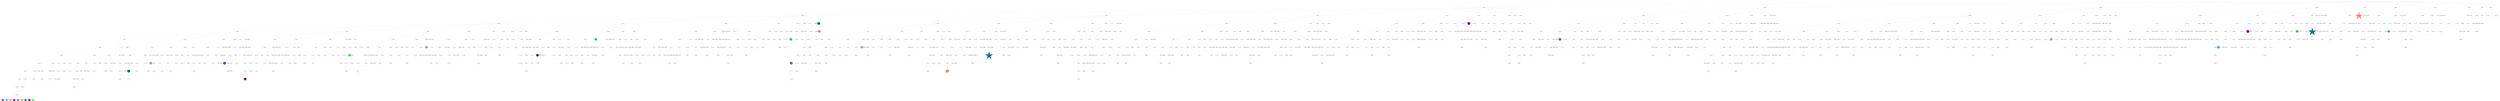 digraph G { 
rankdir=TB;
12453 -> 12454;
12453 -> 12455;
12453 -> 12457;
12453 -> 12460;
12453 -> 12467;
12453 -> 12478;
12453 -> 12499;
12453 -> 12536;
12453 -> 12727;
12453 -> 12938;
12454 -> 12456;
12454 -> 12458;
12454 -> 12461;
12454 -> 12468;
12454 -> 12479;
12454 -> 12537;
12454 -> 12604;
12454 -> 12939;
12454 -> 13306;
12455 -> 12462;
12455 -> 12480;
12455 -> 12500;
12455 -> 12538;
12455 -> 12605;
12455 -> 13307;
12456 -> 12459;
12456 -> 12463;
12456 -> 12469;
12456 -> 12501;
12456 -> 12539;
12456 -> 12606;
12456 -> 12728;
12456 -> 12940;
12456 -> 13308;
12457 -> 12464;
12457 -> 12470;
12457 -> 12481;
12457 -> 12502;
12457 -> 12729;
12457 -> 12941;
12457 -> 13309;
12458 -> 12465;
12458 -> 12471;
12458 -> 12482;
12458 -> 12503;
12458 -> 12540;
12458 -> 12730;
12458 -> 12942;
12458 -> 13310;
12459 -> 12466;
12459 -> 12472;
12459 -> 12483;
12459 -> 12504;
12459 -> 12541;
12459 -> 12607;
12459 -> 12731;
12459 -> 12943;
12459 -> 13311;
12460 -> 12473;
12460 -> 12484;
12460 -> 12505;
12460 -> 12542;
12460 -> 12608;
12460 -> 12732;
12460 -> 12944;
12460 -> 13312;
12461 -> 12474;
12461 -> 12485;
12461 -> 12506;
12461 -> 12543;
12461 -> 12733;
12461 -> 13313;
12462 -> 12486;
12462 -> 12507;
12462 -> 12544;
12462 -> 12609;
12462 -> 12734;
12462 -> 13314;
12463 -> 12475;
12463 -> 12508;
12463 -> 12545;
12463 -> 12610;
12464 -> 12476;
12464 -> 12487;
12464 -> 12509;
12464 -> 12546;
12464 -> 12611;
12464 -> 12735;
12464 -> 12945;
12464 -> 13315;
12465 -> 12488;
12465 -> 12510;
12465 -> 12547;
12465 -> 12612;
12465 -> 12946;
12465 -> 13316;
12466 -> 12477;
12466 -> 12489;
12466 -> 12511;
12466 -> 12613;
12466 -> 12736;
12466 -> 12947;
12466 -> 13317;
12467 -> 12548;
12467 -> 12614;
12467 -> 12737;
12467 -> 12948;
12468 -> 12490;
12468 -> 12512;
12468 -> 12615;
12468 -> 12738;
12468 -> 12949;
12468 -> 13318;
12469 -> 12491;
12469 -> 12549;
12469 -> 12616;
12469 -> 12739;
12469 -> 12950;
12469 -> 13319;
12470 -> 12513;
12470 -> 12550;
12470 -> 12617;
12470 -> 12740;
12470 -> 12951;
12471 -> 12492;
12471 -> 12551;
12471 -> 12618;
12471 -> 12741;
12471 -> 13320;
12472 -> 12493;
12472 -> 12514;
12472 -> 12552;
12472 -> 12619;
12472 -> 12952;
12472 -> 13321;
12473 -> 12494;
12473 -> 12515;
12473 -> 12553;
12473 -> 12620;
12473 -> 12953;
12474 -> 12495;
12474 -> 12516;
12474 -> 12554;
12474 -> 12621;
12474 -> 12954;
12474 -> 13322;
12475 -> 12496;
12475 -> 12555;
12475 -> 12622;
12475 -> 12742;
12475 -> 12955;
12476 -> 12497;
12476 -> 12517;
12476 -> 12556;
12476 -> 12623;
12476 -> 12743;
12476 -> 12956;
12477 -> 12498;
12477 -> 12744;
12477 -> 13323;
12478 -> 12518;
12478 -> 12624;
12478 -> 12745;
12478 -> 13324;
12479 -> 12557;
12479 -> 12625;
12479 -> 12957;
12480 -> 12519;
12480 -> 12558;
12480 -> 12626;
12480 -> 12746;
12480 -> 13325;
12481 -> 12520;
12481 -> 12958;
12481 -> 13326;
12482 -> 12559;
12482 -> 12627;
12482 -> 12747;
12483 -> 12521;
12483 -> 12560;
12483 -> 12628;
12483 -> 12748;
12483 -> 12959;
12484 -> 12522;
12484 -> 12561;
12484 -> 12629;
12484 -> 13327;
12485 -> 12523;
12485 -> 12562;
12485 -> 12630;
12485 -> 12749;
12485 -> 12960;
12485 -> 13328;
12486 -> 12524;
12486 -> 12563;
12486 -> 12631;
12486 -> 12750;
12486 -> 12961;
12487 -> 12525;
12487 -> 12564;
12487 -> 12632;
12487 -> 12751;
12487 -> 12962;
12487 -> 13329;
12488 -> 12526;
12488 -> 12565;
12488 -> 12633;
12488 -> 12752;
12488 -> 12963;
12488 -> 13330;
12489 -> 12527;
12489 -> 12566;
12489 -> 12634;
12489 -> 12753;
12490 -> 12528;
12490 -> 12567;
12490 -> 12635;
12490 -> 12754;
12490 -> 12964;
12490 -> 13331;
12491 -> 12529;
12491 -> 12568;
12491 -> 12636;
12491 -> 12755;
12491 -> 12965;
12491 -> 13332;
12492 -> 12530;
12492 -> 12756;
12492 -> 13333;
12493 -> 12531;
12493 -> 12569;
12493 -> 12637;
12493 -> 12966;
12493 -> 13334;
12494 -> 12532;
12494 -> 12570;
12494 -> 12638;
12494 -> 12757;
12494 -> 12967;
12494 -> 13335;
12495 -> 12533;
12495 -> 12639;
12495 -> 12758;
12495 -> 12968;
12495 -> 13336;
12496 -> 12759;
12496 -> 12969;
12496 -> 13337;
12497 -> 12534;
12497 -> 12571;
12497 -> 12640;
12497 -> 12760;
12497 -> 12970;
12497 -> 13338;
12498 -> 12535;
12498 -> 12572;
12498 -> 12641;
12499 -> 12573;
12499 -> 12642;
12499 -> 12761;
12499 -> 12971;
12499 -> 13339;
12500 -> 12643;
12500 -> 12762;
12500 -> 12972;
12500 -> 13340;
12501 -> 12574;
12501 -> 12644;
12501 -> 12763;
12501 -> 12973;
12501 -> 13341;
12502 -> 12575;
12502 -> 12645;
12502 -> 12764;
12502 -> 12974;
12503 -> 12576;
12503 -> 12765;
12503 -> 12975;
12503 -> 13342;
12504 -> 12577;
12504 -> 12646;
12504 -> 12766;
12505 -> 12578;
12505 -> 12647;
12505 -> 12767;
12505 -> 12976;
12505 -> 13343;
12506 -> 12579;
12506 -> 12648;
12506 -> 13344;
12507 -> 12580;
12507 -> 12649;
12507 -> 12977;
12507 -> 13345;
12508 -> 12581;
12508 -> 12650;
12508 -> 12768;
12508 -> 12978;
12508 -> 13346;
12509 -> 12582;
12509 -> 12651;
12509 -> 12769;
12509 -> 12979;
12509 -> 13347;
12510 -> 12770;
12510 -> 12980;
12510 -> 13348;
12511 -> 12583;
12511 -> 12652;
12511 -> 12771;
12511 -> 12981;
12512 -> 12584;
12512 -> 12653;
12512 -> 12772;
12512 -> 12982;
12512 -> 13349;
12513 -> 12585;
12513 -> 12654;
12513 -> 13350;
12514 -> 12655;
12514 -> 12773;
12514 -> 12983;
12515 -> 12586;
12515 -> 12656;
12515 -> 12774;
12515 -> 12984;
12515 -> 13351;
12516 -> 12587;
12516 -> 12657;
12516 -> 12775;
12516 -> 12985;
12516 -> 13352;
12517 -> 12658;
12517 -> 12986;
12517 -> 13353;
12518 -> 12588;
12518 -> 12659;
12518 -> 12776;
12518 -> 12987;
12519 -> 12589;
12519 -> 12660;
12519 -> 12777;
12519 -> 12988;
12519 -> 13354;
12520 -> 12661;
12520 -> 12778;
12520 -> 12989;
12520 -> 13355;
12521 -> 12590;
12521 -> 12662;
12521 -> 12779;
12521 -> 12990;
12521 -> 13356;
12522 -> 12591;
12522 -> 12663;
12522 -> 12780;
12523 -> 12592;
12523 -> 12664;
12523 -> 12991;
12523 -> 13357;
12524 -> 12593;
12524 -> 12665;
12524 -> 12781;
12524 -> 12992;
12524 -> 13358;
12525 -> 12594;
12525 -> 12782;
12525 -> 12993;
12525 -> 13359;
12526 -> 12595;
12526 -> 12666;
12526 -> 12994;
12527 -> 12596;
12527 -> 12667;
12527 -> 12783;
12527 -> 12995;
12527 -> 13360;
12528 -> 12597;
12528 -> 12668;
12528 -> 12784;
12528 -> 12996;
12529 -> 12598;
12529 -> 12669;
12529 -> 12785;
12529 -> 12997;
12529 -> 13361;
12530 -> 12599;
12530 -> 12670;
12530 -> 12786;
12531 -> 12671;
12531 -> 12787;
12531 -> 12998;
12531 -> 13362;
12532 -> 12600;
12532 -> 12672;
12532 -> 12788;
12532 -> 12999;
12532 -> 13363;
12533 -> 12601;
12533 -> 12673;
12533 -> 12789;
12533 -> 13364;
12534 -> 12602;
12534 -> 12674;
12534 -> 13000;
12534 -> 13365;
12535 -> 12603;
12535 -> 12675;
12535 -> 12790;
12535 -> 13001;
12535 -> 13366;
12536 -> 12676;
12536 -> 12791;
12536 -> 13367;
12537 -> 12677;
12537 -> 12792;
12537 -> 13002;
12537 -> 13368;
12538 -> 12678;
12538 -> 13003;
12538 -> 13369;
12539 -> 12679;
12539 -> 12793;
12539 -> 13004;
12540 -> 13005;
12540 -> 13370;
12541 -> 12680;
12541 -> 12794;
12541 -> 13006;
12541 -> 13371;
12542 -> 13007;
12542 -> 13372;
12543 -> 12681;
12543 -> 13373;
12544 -> 13008;
12544 -> 13374;
12545 -> 12682;
12545 -> 13009;
12546 -> 12683;
12546 -> 13010;
12546 -> 13375;
12547 -> 12684;
12547 -> 12795;
12547 -> 13376;
12548 -> 12685;
12548 -> 12796;
12548 -> 13011;
12548 -> 13377;
12549 -> 12797;
12549 -> 13012;
12549 -> 13378;
12550 -> 12798;
12550 -> 13013;
12550 -> 13379;
12551 -> 12686;
12551 -> 12799;
12551 -> 13014;
12551 -> 13380;
12552 -> 12687;
12552 -> 12800;
12552 -> 13015;
12552 -> 13381;
12553 -> 12801;
12553 -> 13382;
12554 -> 12688;
12554 -> 12802;
12554 -> 13383;
12555 -> 12689;
12555 -> 12803;
12555 -> 13016;
12556 -> 12690;
12556 -> 12804;
12556 -> 13017;
12556 -> 13384;
12557 -> 12805;
12557 -> 13018;
12558 -> 12691;
12558 -> 12806;
12558 -> 13019;
12558 -> 13385;
12559 -> 12692;
12559 -> 12807;
12559 -> 13020;
12559 -> 13386;
12560 -> 12808;
12560 -> 13021;
12560 -> 13387;
12561 -> 12693;
12561 -> 13022;
12562 -> 12694;
12562 -> 12809;
12562 -> 13023;
12563 -> 12695;
12563 -> 12810;
12563 -> 13024;
12563 -> 13388;
12564 -> 12696;
12564 -> 13389;
12565 -> 12811;
12565 -> 13390;
12566 -> 12697;
12566 -> 12812;
12566 -> 13025;
12566 -> 13391;
12567 -> 12813;
12567 -> 13026;
12567 -> 13392;
12568 -> 12698;
12568 -> 13027;
12569 -> 12699;
12569 -> 13028;
12569 -> 13393;
12570 -> 12814;
12570 -> 13029;
12570 -> 13394;
12571 -> 12700;
12571 -> 12815;
12571 -> 13030;
12571 -> 13395;
12572 -> 12701;
12572 -> 12816;
12572 -> 13031;
12572 -> 13396;
12573 -> 12702;
12573 -> 13032;
12573 -> 13397;
12574 -> 12703;
12574 -> 12817;
12574 -> 13033;
12574 -> 13398;
12575 -> 12704;
12575 -> 12818;
12576 -> 12705;
12576 -> 12819;
12576 -> 13034;
12576 -> 13399;
12577 -> 12706;
12577 -> 12820;
12577 -> 13035;
12577 -> 13400;
12578 -> 12707;
12578 -> 13036;
12578 -> 13401;
12579 -> 12708;
12579 -> 12821;
12579 -> 13037;
12580 -> 12709;
12580 -> 12822;
12580 -> 13402;
12581 -> 12710;
12581 -> 12823;
12581 -> 13038;
12581 -> 13403;
12582 -> 12824;
12582 -> 13039;
12582 -> 13404;
12583 -> 12711;
12583 -> 12825;
12583 -> 13040;
12583 -> 13405;
12584 -> 13041;
12584 -> 13406;
12585 -> 12826;
12585 -> 13042;
12585 -> 13407;
12586 -> 12712;
12586 -> 12827;
12586 -> 13043;
12586 -> 13408;
12587 -> 12713;
12587 -> 12828;
12587 -> 13044;
12588 -> 12714;
12588 -> 13045;
12588 -> 13409;
12589 -> 12829;
12589 -> 13046;
12590 -> 12715;
12590 -> 12830;
12590 -> 13047;
12590 -> 13410;
12591 -> 12716;
12591 -> 12831;
12592 -> 12717;
12592 -> 13048;
12592 -> 13411;
12593 -> 12718;
12593 -> 13412;
12594 -> 12832;
12594 -> 13049;
12595 -> 12719;
12595 -> 13050;
12595 -> 13413;
12596 -> 12720;
12596 -> 12833;
12596 -> 13414;
12597 -> 12721;
12597 -> 12834;
12597 -> 13051;
12597 -> 13415;
12598 -> 12722;
12598 -> 12835;
12598 -> 13052;
12598 -> 13416;
12599 -> 12723;
12599 -> 13053;
12600 -> 12836;
12600 -> 13417;
12601 -> 12724;
12601 -> 12837;
12601 -> 13054;
12601 -> 13418;
12602 -> 12725;
12602 -> 12838;
12602 -> 13055;
12603 -> 12726;
12603 -> 12839;
12603 -> 13056;
12603 -> 13419;
12604 -> 12840;
12604 -> 13057;
12605 -> 12841;
12605 -> 13058;
12605 -> 13420;
12606 -> 12842;
12606 -> 13059;
12607 -> 13421;
12608 -> 12843;
12608 -> 13060;
12609 -> 12844;
12609 -> 13061;
12610 -> 12845;
12610 -> 13062;
12610 -> 13422;
12611 -> 12846;
12611 -> 13423;
12612 -> 12847;
12612 -> 13063;
12612 -> 13424;
12613 -> 12848;
12613 -> 13064;
12613 -> 13425;
12614 -> 13065;
12614 -> 13426;
12615 -> 12849;
12615 -> 13066;
12615 -> 13427;
12616 -> 12850;
12616 -> 13067;
12616 -> 13428;
12617 -> 12851;
12617 -> 13068;
12617 -> 13429;
12618 -> 12852;
12618 -> 13069;
12618 -> 13430;
12619 -> 12853;
12619 -> 13070;
12619 -> 13431;
12620 -> 12854;
12620 -> 13071;
12620 -> 13432;
12621 -> 13433;
12622 -> 12855;
12622 -> 13072;
12623 -> 12856;
12623 -> 13073;
12623 -> 13434;
12624 -> 12857;
12624 -> 13074;
12624 -> 13435;
12625 -> 12858;
12625 -> 13075;
12625 -> 13436;
12626 -> 13076;
12626 -> 13437;
12627 -> 12859;
12627 -> 13438;
12628 -> 12860;
12628 -> 13077;
12629 -> 12861;
12629 -> 13078;
12630 -> 12862;
12630 -> 13439;
12631 -> 13079;
12633 -> 12863;
12633 -> 13080;
12633 -> 13440;
12634 -> 13081;
12634 -> 13441;
12635 -> 12864;
12635 -> 13442;
12636 -> 12865;
12636 -> 13082;
12636 -> 13443;
12637 -> 12866;
12637 -> 13083;
12638 -> 12867;
12638 -> 13084;
12639 -> 12868;
12639 -> 13085;
12639 -> 13444;
12640 -> 12869;
12640 -> 13445;
12641 -> 12870;
12641 -> 13086;
12641 -> 13446;
12642 -> 13087;
12642 -> 13447;
12643 -> 12871;
12643 -> 13088;
12643 -> 13448;
12644 -> 12872;
12644 -> 13089;
12644 -> 13449;
12645 -> 13090;
12645 -> 13450;
12646 -> 12873;
12646 -> 13091;
12646 -> 13451;
12647 -> 12874;
12647 -> 13092;
12648 -> 12875;
12648 -> 13093;
12649 -> 12876;
12649 -> 13094;
12649 -> 13452;
12650 -> 12877;
12650 -> 13095;
12650 -> 13453;
12651 -> 12878;
12651 -> 13096;
12651 -> 13454;
12652 -> 12879;
12652 -> 13097;
12653 -> 13098;
12653 -> 13455;
12654 -> 12880;
12654 -> 13456;
12655 -> 12881;
12655 -> 13099;
12655 -> 13457;
12656 -> 13100;
12657 -> 12882;
12657 -> 13101;
12657 -> 13458;
12658 -> 12883;
12658 -> 13102;
12658 -> 13459;
12659 -> 12884;
12659 -> 13103;
12660 -> 12885;
12660 -> 13104;
12660 -> 13460;
12661 -> 12886;
12661 -> 13105;
12661 -> 13461;
12662 -> 12887;
12662 -> 13106;
12662 -> 13462;
12663 -> 12888;
12663 -> 13463;
12664 -> 13464;
12665 -> 12889;
12665 -> 13107;
12665 -> 13465;
12666 -> 12890;
12666 -> 13108;
12666 -> 13466;
12667 -> 12891;
12667 -> 13467;
12668 -> 13109;
12668 -> 13468;
12669 -> 12892;
12669 -> 13469;
12670 -> 12893;
12670 -> 13110;
12670 -> 13470;
12671 -> 12894;
12671 -> 13111;
12671 -> 13471;
12672 -> 12895;
12672 -> 13112;
12672 -> 13472;
12673 -> 12896;
12673 -> 13113;
12673 -> 13473;
12674 -> 12897;
12674 -> 13114;
12674 -> 13474;
12675 -> 12898;
12675 -> 13475;
12676 -> 12899;
12676 -> 13115;
12676 -> 13476;
12677 -> 12900;
12677 -> 13477;
12678 -> 13116;
12678 -> 13478;
12679 -> 13117;
12679 -> 13479;
12680 -> 12901;
12680 -> 13118;
12680 -> 13480;
12681 -> 12902;
12681 -> 13119;
12681 -> 13481;
12682 -> 13120;
12682 -> 13482;
12683 -> 12903;
12683 -> 13121;
12683 -> 13483;
12684 -> 13122;
12684 -> 13484;
12685 -> 12904;
12685 -> 13123;
12685 -> 13485;
12686 -> 12905;
12686 -> 13124;
12686 -> 13486;
12687 -> 12906;
12687 -> 13125;
12687 -> 13487;
12688 -> 12907;
12688 -> 13126;
12688 -> 13488;
12689 -> 12908;
12689 -> 13127;
12689 -> 13489;
12690 -> 12909;
12690 -> 13128;
12690 -> 13490;
12691 -> 12910;
12691 -> 13129;
12691 -> 13491;
12692 -> 12911;
12692 -> 13130;
12692 -> 13492;
12693 -> 13131;
12694 -> 12912;
12694 -> 13132;
12694 -> 13493;
12695 -> 12913;
12695 -> 13494;
12696 -> 12914;
12696 -> 13133;
12697 -> 12915;
12698 -> 12916;
12698 -> 13134;
12698 -> 13495;
12699 -> 12917;
12699 -> 13135;
12699 -> 13496;
12700 -> 12918;
12700 -> 13136;
12701 -> 12919;
12701 -> 13137;
12702 -> 12920;
12702 -> 13138;
12702 -> 13497;
12703 -> 12921;
12703 -> 13139;
12704 -> 12922;
12704 -> 13498;
12705 -> 12923;
12705 -> 13140;
12705 -> 13499;
12706 -> 12924;
12706 -> 13141;
12706 -> 13500;
12707 -> 12925;
12707 -> 13142;
12707 -> 13501;
12708 -> 12926;
12708 -> 13143;
12709 -> 12927;
12709 -> 13144;
12709 -> 13502;
12710 -> 12928;
12710 -> 13145;
12710 -> 13503;
12711 -> 13146;
12711 -> 13504;
12712 -> 12929;
12712 -> 13147;
12712 -> 13505;
12713 -> 13148;
12713 -> 13506;
12714 -> 12930;
12714 -> 13507;
12715 -> 13149;
12715 -> 13508;
12716 -> 12931;
12716 -> 13150;
12717 -> 13151;
12717 -> 13509;
12718 -> 13152;
12719 -> 12932;
12719 -> 13153;
12719 -> 13510;
12720 -> 13154;
12720 -> 13511;
12721 -> 12933;
12721 -> 13155;
12721 -> 13512;
12722 -> 13513;
12723 -> 12934;
12723 -> 13514;
12724 -> 12935;
12725 -> 12936;
12725 -> 13156;
12725 -> 13515;
12726 -> 12937;
12726 -> 13516;
12727 -> 13157;
12727 -> 13517;
12728 -> 13158;
12729 -> 13159;
12730 -> 13518;
12731 -> 13160;
12731 -> 13519;
12733 -> 13161;
12734 -> 13520;
12735 -> 13162;
12736 -> 13521;
12737 -> 13163;
12738 -> 13164;
12738 -> 13522;
12739 -> 13523;
12740 -> 13165;
12740 -> 13524;
12741 -> 13525;
12742 -> 13166;
12742 -> 13526;
12743 -> 13167;
12743 -> 13527;
12744 -> 13168;
12744 -> 13528;
12745 -> 13169;
12745 -> 13529;
12746 -> 13530;
12747 -> 13170;
12747 -> 13531;
12749 -> 13532;
12750 -> 13171;
12750 -> 13533;
12751 -> 13172;
12751 -> 13534;
12752 -> 13173;
12752 -> 13535;
12753 -> 13174;
12753 -> 13536;
12754 -> 13537;
12755 -> 13538;
12756 -> 13175;
12757 -> 13539;
12758 -> 13176;
12759 -> 13177;
12760 -> 13178;
12761 -> 13179;
12761 -> 13540;
12762 -> 13541;
12763 -> 13180;
12765 -> 13181;
12765 -> 13542;
12766 -> 13543;
12767 -> 13182;
12768 -> 13183;
12768 -> 13544;
12769 -> 13184;
12769 -> 13545;
12770 -> 13185;
12770 -> 13546;
12772 -> 13186;
12773 -> 13187;
12774 -> 13188;
12774 -> 13547;
12775 -> 13189;
12775 -> 13548;
12776 -> 13549;
12777 -> 13190;
12777 -> 13550;
12778 -> 13191;
12778 -> 13551;
12779 -> 13192;
12779 -> 13552;
12780 -> 13193;
12780 -> 13553;
12781 -> 13554;
12782 -> 13194;
12782 -> 13555;
12783 -> 13195;
12783 -> 13556;
12784 -> 13196;
12785 -> 13197;
12785 -> 13557;
12786 -> 13558;
12787 -> 13559;
12788 -> 13560;
12789 -> 13198;
12789 -> 13561;
12790 -> 13199;
12790 -> 13562;
12791 -> 13200;
12791 -> 13563;
12792 -> 13201;
12792 -> 13564;
12793 -> 13565;
12794 -> 13202;
12795 -> 13203;
12795 -> 13566;
12796 -> 13204;
12796 -> 13567;
12797 -> 13205;
12798 -> 13206;
12798 -> 13568;
12799 -> 13569;
12800 -> 13207;
12800 -> 13570;
12801 -> 13208;
12801 -> 13571;
12802 -> 13209;
12802 -> 13572;
12804 -> 13210;
12805 -> 13211;
12805 -> 13573;
12806 -> 13212;
12806 -> 13574;
12807 -> 13213;
12807 -> 13575;
12808 -> 13214;
12808 -> 13576;
12810 -> 13577;
12811 -> 13578;
12812 -> 13215;
12812 -> 13579;
12813 -> 13216;
12813 -> 13580;
12814 -> 13217;
12814 -> 13581;
12815 -> 13218;
12815 -> 13582;
12816 -> 13219;
12816 -> 13583;
12817 -> 13220;
12817 -> 13584;
12818 -> 13221;
12818 -> 13585;
12819 -> 13222;
12819 -> 13586;
12820 -> 13223;
12820 -> 13587;
12821 -> 13224;
12821 -> 13588;
12822 -> 13225;
12822 -> 13589;
12823 -> 13226;
12824 -> 13227;
12824 -> 13590;
12825 -> 13591;
12826 -> 13228;
12826 -> 13592;
12827 -> 13229;
12827 -> 13593;
12828 -> 13230;
12828 -> 13594;
12829 -> 13231;
12829 -> 13595;
12830 -> 13232;
12830 -> 13596;
12831 -> 13233;
12831 -> 13597;
12832 -> 13598;
12833 -> 13234;
12834 -> 13599;
12835 -> 13600;
12836 -> 13235;
12836 -> 13601;
12837 -> 13236;
12837 -> 13602;
12838 -> 13603;
12839 -> 13604;
12840 -> 13237;
12840 -> 13605;
12842 -> 13238;
12842 -> 13606;
12843 -> 13239;
12843 -> 13607;
12844 -> 13608;
12845 -> 13240;
12845 -> 13609;
12846 -> 13241;
12846 -> 13610;
12847 -> 13242;
12847 -> 13611;
12848 -> 13612;
12849 -> 13613;
12850 -> 13243;
12850 -> 13614;
12851 -> 13244;
12851 -> 13615;
12852 -> 13245;
12852 -> 13616;
12853 -> 13246;
12853 -> 13617;
12854 -> 13247;
12854 -> 13618;
12856 -> 13248;
12856 -> 13619;
12857 -> 13249;
12857 -> 13620;
12858 -> 13250;
12858 -> 13621;
12859 -> 13251;
12859 -> 13622;
12860 -> 13252;
12860 -> 13623;
12861 -> 13253;
12862 -> 13624;
12863 -> 13254;
12864 -> 13255;
12865 -> 13625;
12866 -> 13256;
12866 -> 13626;
12867 -> 13257;
12867 -> 13627;
12868 -> 13258;
12868 -> 13628;
12869 -> 13259;
12869 -> 13629;
12870 -> 13630;
12871 -> 13260;
12871 -> 13631;
12872 -> 13632;
12873 -> 13633;
12874 -> 13261;
12874 -> 13634;
12875 -> 13262;
12875 -> 13635;
12876 -> 13636;
12877 -> 13263;
12878 -> 13264;
12878 -> 13637;
12879 -> 13265;
12879 -> 13638;
12880 -> 13266;
12880 -> 13639;
12881 -> 13640;
12882 -> 13641;
12884 -> 13267;
12884 -> 13642;
12885 -> 13268;
12885 -> 13643;
12887 -> 13269;
12888 -> 13270;
12888 -> 13644;
12889 -> 13271;
12889 -> 13645;
12890 -> 13272;
12890 -> 13646;
12891 -> 13647;
12893 -> 13273;
12893 -> 13648;
12894 -> 13274;
12895 -> 13275;
12895 -> 13649;
12896 -> 13276;
12896 -> 13650;
12897 -> 13277;
12897 -> 13651;
12898 -> 13278;
12898 -> 13652;
12899 -> 13279;
12899 -> 13653;
12900 -> 13280;
12901 -> 13281;
12901 -> 13654;
12902 -> 13282;
12903 -> 13655;
12904 -> 13283;
12905 -> 13284;
12906 -> 13656;
12907 -> 13657;
12908 -> 13285;
12908 -> 13658;
12909 -> 13659;
12910 -> 13286;
12910 -> 13660;
12911 -> 13661;
12912 -> 13287;
12912 -> 13662;
12913 -> 13288;
12913 -> 13663;
12915 -> 13289;
12915 -> 13664;
12916 -> 13665;
12917 -> 13290;
12917 -> 13666;
12918 -> 13667;
12919 -> 13291;
12919 -> 13668;
12920 -> 13292;
12921 -> 13293;
12921 -> 13669;
12922 -> 13294;
12922 -> 13670;
12923 -> 13295;
12923 -> 13671;
12924 -> 13672;
12925 -> 13296;
12926 -> 13297;
12926 -> 13673;
12927 -> 13298;
12927 -> 13674;
12928 -> 13299;
12928 -> 13675;
12929 -> 13300;
12930 -> 13301;
12930 -> 13676;
12931 -> 13302;
12932 -> 13303;
12934 -> 13677;
12935 -> 13304;
12937 -> 13305;
12937 -> 13678;
12938 -> 13679;
12939 -> 13680;
12940 -> 13681;
12941 -> 13682;
12942 -> 13683;
12943 -> 13684;
12944 -> 13685;
12945 -> 13686;
12946 -> 13687;
12947 -> 13688;
12949 -> 13689;
12951 -> 13690;
12952 -> 13691;
12953 -> 13692;
12954 -> 13693;
12955 -> 13694;
12957 -> 13695;
12958 -> 13696;
12960 -> 13697;
12961 -> 13698;
12962 -> 13699;
12963 -> 13700;
12964 -> 13701;
12966 -> 13702;
12967 -> 13703;
12968 -> 13704;
12969 -> 13705;
12970 -> 13706;
12971 -> 13707;
12972 -> 13708;
12974 -> 13709;
12976 -> 13710;
12977 -> 13711;
12978 -> 13712;
12979 -> 13713;
12980 -> 13714;
12982 -> 13715;
12983 -> 13716;
12984 -> 13717;
12985 -> 13718;
12986 -> 13719;
12988 -> 13720;
12989 -> 13721;
12991 -> 13722;
12992 -> 13723;
12994 -> 13724;
12996 -> 13725;
12997 -> 13726;
12999 -> 13727;
13001 -> 13728;
13002 -> 13729;
13003 -> 13730;
13004 -> 13731;
13005 -> 13732;
13006 -> 13733;
13007 -> 13734;
13008 -> 13735;
13009 -> 13736;
13010 -> 13737;
13011 -> 13738;
13012 -> 13739;
13013 -> 13740;
13015 -> 13741;
13016 -> 13742;
13017 -> 13743;
13018 -> 13744;
13019 -> 13745;
13020 -> 13746;
13021 -> 13747;
13022 -> 13748;
13023 -> 13749;
13024 -> 13750;
13025 -> 13751;
13026 -> 13752;
13027 -> 13753;
13028 -> 13754;
13029 -> 13755;
13030 -> 13756;
13031 -> 13757;
13032 -> 13758;
13033 -> 13759;
13034 -> 13760;
13035 -> 13761;
13036 -> 13762;
13037 -> 13763;
13038 -> 13764;
13039 -> 13765;
13040 -> 13766;
13042 -> 13767;
13043 -> 13768;
13046 -> 13769;
13047 -> 13770;
13048 -> 13771;
13050 -> 13772;
13051 -> 13773;
13052 -> 13774;
13053 -> 13775;
13054 -> 13776;
13055 -> 13777;
13056 -> 13778;
13058 -> 13779;
13060 -> 13780;
13061 -> 13781;
13062 -> 13782;
13063 -> 13783;
13065 -> 13784;
13066 -> 13785;
13067 -> 13786;
13068 -> 13787;
13071 -> 13788;
13072 -> 13789;
13073 -> 13790;
13074 -> 13791;
13075 -> 13792;
13076 -> 13793;
13077 -> 13794;
13078 -> 13795;
13079 -> 13796;
13082 -> 13797;
13084 -> 13798;
13085 -> 13799;
13086 -> 13800;
13087 -> 13801;
13088 -> 13802;
13090 -> 13803;
13092 -> 13804;
13093 -> 13805;
13094 -> 13806;
13095 -> 13807;
13096 -> 13808;
13097 -> 13809;
13098 -> 13810;
13099 -> 13811;
13100 -> 13812;
13101 -> 13813;
13102 -> 13814;
13104 -> 13815;
13106 -> 13816;
13107 -> 13817;
13108 -> 13818;
13109 -> 13819;
13110 -> 13820;
13111 -> 13821;
13112 -> 13822;
13113 -> 13823;
13114 -> 13824;
13115 -> 13825;
13117 -> 13826;
13118 -> 13827;
13119 -> 13828;
13120 -> 13829;
13121 -> 13830;
13122 -> 13831;
13123 -> 13832;
13124 -> 13833;
13125 -> 13834;
13126 -> 13835;
13127 -> 13836;
13129 -> 13837;
13130 -> 13838;
13131 -> 13839;
13132 -> 13840;
13134 -> 13841;
13135 -> 13842;
13136 -> 13843;
13137 -> 13844;
13138 -> 13845;
13141 -> 13846;
13142 -> 13847;
13143 -> 13848;
13144 -> 13849;
13145 -> 13850;
13146 -> 13851;
13147 -> 13852;
13148 -> 13853;
13149 -> 13854;
13152 -> 13855;
13153 -> 13856;
13154 -> 13857;
13155 -> 13858;
13156 -> 13859;
13157 -> 13860;
13158 -> 13861;
13159 -> 13862;
13160 -> 13863;
13161 -> 13864;
13165 -> 13865;
13166 -> 13866;
13167 -> 13867;
13168 -> 13868;
13169 -> 13869;
13170 -> 13870;
13171 -> 13871;
13173 -> 13872;
13174 -> 13873;
13175 -> 13874;
13176 -> 13875;
13177 -> 13876;
13178 -> 13877;
13179 -> 13878;
13180 -> 13879;
13181 -> 13880;
13182 -> 13881;
13183 -> 13882;
13184 -> 13883;
13185 -> 13884;
13187 -> 13885;
13188 -> 13886;
13189 -> 13887;
13190 -> 13888;
13191 -> 13889;
13192 -> 13890;
13193 -> 13891;
13195 -> 13892;
13198 -> 13893;
13199 -> 13894;
13200 -> 13895;
13201 -> 13896;
13202 -> 13897;
13204 -> 13898;
13205 -> 13899;
13206 -> 13900;
13209 -> 13901;
13210 -> 13902;
13211 -> 13903;
13212 -> 13904;
13214 -> 13905;
13215 -> 13906;
13216 -> 13907;
13217 -> 13908;
13218 -> 13909;
13220 -> 13910;
13221 -> 13911;
13222 -> 13912;
13223 -> 13913;
13224 -> 13914;
13226 -> 13915;
13227 -> 13916;
13228 -> 13917;
13229 -> 13918;
13230 -> 13919;
13231 -> 13920;
13232 -> 13921;
13234 -> 13922;
13235 -> 13923;
13236 -> 13924;
13237 -> 13925;
13238 -> 13926;
13239 -> 13927;
13240 -> 13928;
13241 -> 13929;
13242 -> 13930;
13243 -> 13931;
13244 -> 13932;
13245 -> 13933;
13246 -> 13934;
13248 -> 13935;
13249 -> 13936;
13251 -> 13937;
13253 -> 13938;
13255 -> 13939;
13256 -> 13940;
13258 -> 13941;
13259 -> 13942;
13260 -> 13943;
13261 -> 13944;
13263 -> 13945;
13264 -> 13946;
13266 -> 13947;
13267 -> 13948;
13268 -> 13949;
13271 -> 13950;
13272 -> 13951;
13273 -> 13952;
13276 -> 13953;
13277 -> 13954;
13279 -> 13955;
13280 -> 13956;
13281 -> 13957;
13282 -> 13958;
13284 -> 13959;
13285 -> 13960;
13286 -> 13961;
13287 -> 13962;
13290 -> 13963;
13291 -> 13964;
13292 -> 13965;
13293 -> 13966;
13294 -> 13967;
13295 -> 13968;
13296 -> 13969;
13298 -> 13970;
13300 -> 13971;
13301 -> 13972;
13302 -> 13973;
13303 -> 13974;
13304 -> 13975;
13305 -> 13976;
13249 [shape=circle style=filled fillcolor="#58e177" fontname="helvetica-bold" fontsize=56 label="M13239" width=2.79 height=2 ];
13182 [shape=circle style=filled fillcolor="#58e177" fontname="helvetica-bold" fontsize=56 label="M13172" width=1.11 height=2 ];
13479 [shape=circle style=filled fillcolor="#58e177" fontname="helvetica-bold" fontsize=56 label="M13469" width=1.07 height=2 ];
13617 [shape=circle style=filled fillcolor="#58e177" fontname="helvetica-bold" fontsize=56 label="M13607" width=3.22 height=2 ];
12520 [shape=circle style=filled fillcolor=white fontname="helvetica-bold" fontsize=56 label="M12510" width=2.23 height=2 ];
13651 [shape=circle style=filled fillcolor=white fontname="helvetica-bold" fontsize=56 label="M13641" width=3.64 height=2 ];
12677 [shape=circle style=filled fillcolor=white fontname="helvetica-bold" fontsize=56 label="M12667" width=4.37 height=2 ];
13452 [shape=star style=filled fillcolor=white fontname="helvetica-bold" fontsize=42 label="CNV_M13442"];
13074 [shape=circle style=filled fillcolor=white fontname="helvetica-bold" fontsize=56 label="M13064" width=1.1 height=2 ];
13453 [shape=circle style=filled fillcolor=white fontname="helvetica-bold" fontsize=56 label="M13443" width=0.22 height=2 ];
13222 [shape=circle style=filled fillcolor=white fontname="helvetica-bold" fontsize=56 label="M13212" width=0.72 height=2 ];
13211 [shape=circle style=filled fillcolor=white fontname="helvetica-bold" fontsize=56 label="M13201" width=3.16 height=2 ];
12729 [shape=star style=filled fillcolor=white fontname="helvetica-bold" fontsize=42 label="CNV_M12719"];
13689 [shape=circle style=filled fillcolor=white fontname="helvetica-bold" fontsize=56 label="M13679" width=4.75 height=2 ];
13726 [shape=circle style=filled fillcolor=white fontname="helvetica-bold" fontsize=56 label="M13716" width=3.01 height=2 ];
13197 [shape=star style=filled fillcolor=white fontname="helvetica-bold" fontsize=42 label="CNV_M13187"];
12604 [shape=star style=filled fillcolor=white fontname="helvetica-bold" fontsize=42 label="CNV_M12594"];
13154 [shape=star style=filled fillcolor=white fontname="helvetica-bold" fontsize=42 label="CNV_M13144"];
12514 [shape=star style=filled fillcolor=white fontname="helvetica-bold" fontsize=42 label="CNV_M12504"];
13433 [shape=circle style=filled fillcolor=white fontname="helvetica-bold" fontsize=56 label="M13423" width=3.7 height=2 ];
13394 [shape=circle style=filled fillcolor=white fontname="helvetica-bold" fontsize=56 label="M13384" width=4.13 height=2 ];
13558 [shape=star style=filled fillcolor=white fontname="helvetica-bold" fontsize=42 label="CNV_M13548"];
12748 [shape=circle style=filled fillcolor=white fontname="helvetica-bold" fontsize=56 label="M12738" width=1.52 height=2 ];
13048 [shape=circle style=filled fillcolor=white fontname="helvetica-bold" fontsize=56 label="M13038" width=1.99 height=2 ];
13783 [shape=circle style=filled fillcolor=white fontname="helvetica-bold" fontsize=56 label="M13773" width=0.57 height=2 ];
13832 [shape=star style=filled fillcolor=white fontname="helvetica-bold" fontsize=42 label="CNV_M13822"];
13656 [shape=circle style=filled fillcolor=white fontname="helvetica-bold" fontsize=56 label="M13646" width=1.82 height=2 ];
12593 [shape=star style=filled fillcolor=white fontname="helvetica-bold" fontsize=42 label="CNV_M12583"];
12544 [shape=star style=filled fillcolor=white fontname="helvetica-bold" fontsize=42 label="CNV_M12534"];
12988 [shape=circle style=filled fillcolor=white fontname="helvetica-bold" fontsize=56 label="M12978" width=4.36 height=2 ];
13567 [shape=star style=filled fillcolor=white fontname="helvetica-bold" fontsize=42 label="CNV_M13557"];
12675 [shape=circle style=filled fillcolor=white fontname="helvetica-bold" fontsize=56 label="M12665" width=4.77 height=2 ];
13460 [shape=circle style=filled fillcolor=white fontname="helvetica-bold" fontsize=56 label="M13450" width=3.71 height=2 ];
12556 [shape=star style=filled fillcolor=white fontname="helvetica-bold" fontsize=42 label="CNV_M12546"];
13421 [shape=circle style=filled fillcolor=white fontname="helvetica-bold" fontsize=56 label="M13411" width=1.21 height=2 ];
13905 [shape=circle style=filled fillcolor=white fontname="helvetica-bold" fontsize=56 label="M13895" width=0.91 height=2 ];
13465 [shape=circle style=filled fillcolor=white fontname="helvetica-bold" fontsize=56 label="M13455" width=3.87 height=2 ];
13236 [shape=circle style=filled fillcolor=white fontname="helvetica-bold" fontsize=56 label="M13226" width=1.29 height=2 ];
12771 [shape=circle style=filled fillcolor=white fontname="helvetica-bold" fontsize=56 label="M12761" width=2.81 height=2 ];
13523 [shape=circle style=filled fillcolor=white fontname="helvetica-bold" fontsize=56 label="M13513" width=0.67 height=2 ];
13343 [shape=star style=filled fillcolor=white fontname="helvetica-bold" fontsize=42 label="CNV_M13333"];
12469 [shape=circle style=filled fillcolor=white fontname="helvetica-bold" fontsize=56 label="M12459" width=3.61 height=2 ];
13312 [shape=circle style=filled fillcolor=white fontname="helvetica-bold" fontsize=56 label="M13302" width=3.69 height=2 ];
12787 [shape=circle style=filled fillcolor=white fontname="helvetica-bold" fontsize=56 label="M12777" width=3.14 height=2 ];
13456 [shape=star style=filled fillcolor=white fontname="helvetica-bold" fontsize=42 label="CNV_M13446"];
12901 [shape=star style=filled fillcolor=white fontname="helvetica-bold" fontsize=42 label="CNV_M12891"];
12704 [shape=star style=filled fillcolor=white fontname="helvetica-bold" fontsize=42 label="CNV_M12694"];
12868 [shape=star style=filled fillcolor=white fontname="helvetica-bold" fontsize=42 label="CNV_M12858"];
13506 [shape=circle style=filled fillcolor=white fontname="helvetica-bold" fontsize=56 label="M13496" width=3.61 height=2 ];
13018 [shape=circle style=filled fillcolor=white fontname="helvetica-bold" fontsize=56 label="M13008" width=0.35 height=2 ];
13615 [shape=circle style=filled fillcolor=white fontname="helvetica-bold" fontsize=56 label="M13605" width=4.52 height=2 ];
13277 [shape=circle style=filled fillcolor=white fontname="helvetica-bold" fontsize=56 label="M13267" width=3.51 height=2 ];
13213 [shape=star style=filled fillcolor=white fontname="helvetica-bold" fontsize=42 label="CNV_M13203"];
12655 [shape=star style=filled fillcolor=white fontname="helvetica-bold" fontsize=42 label="CNV_M12645"];
12500 [shape=circle style=filled fillcolor=white fontname="helvetica-bold" fontsize=56 label="M12490" width=2.45 height=2 ];
13086 [shape=circle style=filled fillcolor=white fontname="helvetica-bold" fontsize=56 label="M13076" width=4.4 height=2 ];
13078 [shape=circle style=filled fillcolor=white fontname="helvetica-bold" fontsize=56 label="M13068" width=0.93 height=2 ];
12650 [shape=circle style=filled fillcolor="#46c9e2" fontname="helvetica-bold" fontsize=56 label="M12640" width=3.38 height=2 ];
13716 [shape=circle style=filled fillcolor=white fontname="helvetica-bold" fontsize=56 label="M13706" width=3.21 height=2 ];
12862 [shape=circle style=filled fillcolor=white fontname="helvetica-bold" fontsize=56 label="M12852" width=1.73 height=2 ];
13531 [shape=circle style=filled fillcolor=white fontname="helvetica-bold" fontsize=56 label="M13521" width=2.73 height=2 ];
13269 [shape=circle style=filled fillcolor=white fontname="helvetica-bold" fontsize=56 label="M13259" width=4.09 height=2 ];
12751 [shape=circle style=filled fillcolor=white fontname="helvetica-bold" fontsize=56 label="M12741" width=2.33 height=2 ];
13751 [shape=circle style=filled fillcolor=white fontname="helvetica-bold" fontsize=56 label="M13741" width=1.35 height=2 ];
12629 [shape=star style=filled fillcolor=white fontname="helvetica-bold" fontsize=42 label="CNV_M12619"];
13952 [shape=circle style=filled fillcolor="#f89998" fontname="helvetica-bold" fontsize=56 label="M13942" width=4.98 height=2 ];
12883 [shape=circle style=filled fillcolor=white fontname="helvetica-bold" fontsize=56 label="M12873" width=1.41 height=2 ];
13592 [shape=circle style=filled fillcolor=white fontname="helvetica-bold" fontsize=56 label="M13582" width=1.28 height=2 ];
13873 [shape=circle style=filled fillcolor=white fontname="helvetica-bold" fontsize=56 label="M13863" width=3.48 height=2 ];
12987 [shape=circle style=filled fillcolor=white fontname="helvetica-bold" fontsize=56 label="M12977" width=2.54 height=2 ];
12936 [shape=circle style=filled fillcolor=white fontname="helvetica-bold" fontsize=56 label="M12926" width=1.8 height=2 ];
12636 [shape=star style=filled fillcolor=white fontname="helvetica-bold" fontsize=42 label="CNV_M12626"];
12947 [shape=circle style=filled fillcolor=white fontname="helvetica-bold" fontsize=56 label="M12937" width=3.15 height=2 ];
12460 [shape=circle style=filled fillcolor=white fontname="helvetica-bold" fontsize=56 label="M12450" width=2.05 height=2 ];
12727 [shape=circle style=filled fillcolor=white fontname="helvetica-bold" fontsize=56 label="M12717" width=2.9 height=2 ];
13786 [shape=circle style=filled fillcolor=white fontname="helvetica-bold" fontsize=56 label="M13776" width=3.05 height=2 ];
13968 [shape=circle style=filled fillcolor=white fontname="helvetica-bold" fontsize=56 label="M13958" width=4.6 height=2 ];
12476 [shape=star style=filled fillcolor=white fontname="helvetica-bold" fontsize=42 label="CNV_M12466"];
13924 [shape=circle style=filled fillcolor=white fontname="helvetica-bold" fontsize=56 label="M13914" width=1.45 height=2 ];
13555 [shape=circle style=filled fillcolor=white fontname="helvetica-bold" fontsize=56 label="M13545" width=0.82 height=2 ];
13802 [shape=star style=filled fillcolor=white fontname="helvetica-bold" fontsize=42 label="CNV_M13792"];
12564 [shape=star style=filled fillcolor=white fontname="helvetica-bold" fontsize=42 label="CNV_M12554"];
12799 [shape=circle style=filled fillcolor=white fontname="helvetica-bold" fontsize=56 label="M12789" width=2.3 height=2 ];
12701 [shape=star style=filled fillcolor=white fontname="helvetica-bold" fontsize=42 label="CNV_M12691"];
12546 [shape=circle style=filled fillcolor=white fontname="helvetica-bold" fontsize=56 label="M12536" width=0.32 height=2 ];
13075 [shape=circle style=filled fillcolor=white fontname="helvetica-bold" fontsize=56 label="M13065" width=2.53 height=2 ];
12993 [shape=circle style=filled fillcolor=white fontname="helvetica-bold" fontsize=56 label="M12983" width=1.13 height=2 ];
13505 [shape=circle style=filled fillcolor=white fontname="helvetica-bold" fontsize=56 label="M13495" width=3.86 height=2 ];
13225 [shape=circle style=filled fillcolor=white fontname="helvetica-bold" fontsize=56 label="M13215" width=2.01 height=2 ];
13428 [shape=circle style=filled fillcolor=white fontname="helvetica-bold" fontsize=56 label="M13418" width=4.07 height=2 ];
12743 [shape=star style=filled fillcolor=white fontname="helvetica-bold" fontsize=42 label="CNV_M12733"];
12472 [shape=star style=filled fillcolor=white fontname="helvetica-bold" fontsize=42 label="CNV_M12462"];
13594 [shape=circle style=filled fillcolor=white fontname="helvetica-bold" fontsize=56 label="M13584" width=0.88 height=2 ];
12709 [shape=circle style=filled fillcolor=white fontname="helvetica-bold" fontsize=56 label="M12699" width=0.16 height=2 ];
12653 [shape=circle style=filled fillcolor=white fontname="helvetica-bold" fontsize=56 label="M12643" width=1.37 height=2 ];
13688 [shape=circle style=filled fillcolor=white fontname="helvetica-bold" fontsize=56 label="M13678" width=2.07 height=2 ];
13814 [shape=star style=filled fillcolor=white fontname="helvetica-bold" fontsize=42 label="CNV_M13804"];
13516 [shape=star style=filled fillcolor=white fontname="helvetica-bold" fontsize=42 label="CNV_M13506"];
13641 [shape=circle style=filled fillcolor=white fontname="helvetica-bold" fontsize=56 label="M13631" width=1.58 height=2 ];
12853 [shape=circle style=filled fillcolor=white fontname="helvetica-bold" fontsize=56 label="M12843" width=4.59 height=2 ];
13490 [shape=star style=filled fillcolor=white fontname="helvetica-bold" fontsize=42 label="CNV_M13480"];
13120 [shape=circle style=filled fillcolor=white fontname="helvetica-bold" fontsize=56 label="M13110" width=3.8 height=2 ];
13204 [shape=star style=filled fillcolor=white fontname="helvetica-bold" fontsize=42 label="CNV_M13194"];
13026 [shape=circle style=filled fillcolor=white fontname="helvetica-bold" fontsize=56 label="M13016" width=3.35 height=2 ];
13855 [shape=circle style=filled fillcolor=white fontname="helvetica-bold" fontsize=56 label="M13845" width=0.36 height=2 ];
13311 [shape=circle style=filled fillcolor=white fontname="helvetica-bold" fontsize=56 label="M13301" width=4.06 height=2 ];
13173 [shape=circle style=filled fillcolor=white fontname="helvetica-bold" fontsize=56 label="M13163" width=2.09 height=2 ];
13586 [shape=circle style=filled fillcolor=white fontname="helvetica-bold" fontsize=56 label="M13576" width=3.29 height=2 ];
13548 [shape=star style=filled fillcolor=white fontname="helvetica-bold" fontsize=42 label="CNV_M13538"];
12458 [shape=circle style=filled fillcolor=white fontname="helvetica-bold" fontsize=56 label="M12448" width=1.36 height=2 ];
12885 [shape=circle style=filled fillcolor=white fontname="helvetica-bold" fontsize=56 label="M12875" width=4.1 height=2 ];
13840 [shape=star style=filled fillcolor=white fontname="helvetica-bold" fontsize=42 label="CNV_M13830"];
12828 [shape=star style=filled fillcolor=white fontname="helvetica-bold" fontsize=42 label="CNV_M12818"];
13132 [shape=circle style=filled fillcolor=white fontname="helvetica-bold" fontsize=56 label="M13122" width=3.71 height=2 ];
13106 [shape=circle style=filled fillcolor=white fontname="helvetica-bold" fontsize=56 label="M13096" width=0.67 height=2 ];
13955 [shape=circle style=filled fillcolor=white fontname="helvetica-bold" fontsize=56 label="M13945" width=3.58 height=2 ];
13472 [shape=star style=filled fillcolor=white fontname="helvetica-bold" fontsize=42 label="CNV_M13462"];
13813 [shape=circle style=filled fillcolor=white fontname="helvetica-bold" fontsize=56 label="M13803" width=4.12 height=2 ];
13522 [shape=circle style=filled fillcolor=white fontname="helvetica-bold" fontsize=56 label="M13512" width=3.1 height=2 ];
12792 [shape=star style=filled fillcolor=white fontname="helvetica-bold" fontsize=42 label="CNV_M12782"];
12615 [shape=circle style=filled fillcolor=white fontname="helvetica-bold" fontsize=56 label="M12605" width=4.12 height=2 ];
13070 [shape=star style=filled fillcolor=white fontname="helvetica-bold" fontsize=42 label="CNV_M13060"];
13589 [shape=circle style=filled fillcolor=white fontname="helvetica-bold" fontsize=56 label="M13579" width=1.33 height=2 ];
12505 [shape=circle style=filled fillcolor=white fontname="helvetica-bold" fontsize=56 label="M12495" width=2.14 height=2 ];
13581 [shape=circle style=filled fillcolor=white fontname="helvetica-bold" fontsize=56 label="M13571" width=4.31 height=2 ];
13772 [shape=circle style=filled fillcolor=white fontname="helvetica-bold" fontsize=56 label="M13762" width=4.06 height=2 ];
13250 [shape=circle style=filled fillcolor=white fontname="helvetica-bold" fontsize=56 label="M13240" width=2.42 height=2 ];
13938 [shape=star style=filled fillcolor=white fontname="helvetica-bold" fontsize=42 label="CNV_M13928"];
12801 [shape=circle style=filled fillcolor=white fontname="helvetica-bold" fontsize=56 label="M12791" width=2.99 height=2 ];
13395 [shape=circle style=filled fillcolor=white fontname="helvetica-bold" fontsize=56 label="M13385" width=0.77 height=2 ];
13639 [shape=circle style=filled fillcolor=white fontname="helvetica-bold" fontsize=56 label="M13629" width=2.29 height=2 ];
13193 [shape=circle style=filled fillcolor=white fontname="helvetica-bold" fontsize=56 label="M13183" width=3.5 height=2 ];
13877 [shape=circle style=filled fillcolor=white fontname="helvetica-bold" fontsize=56 label="M13867" width=0.86 height=2 ];
13620 [shape=star style=filled fillcolor=white fontname="helvetica-bold" fontsize=42 label="CNV_M13610"];
13161 [shape=circle style=filled fillcolor=white fontname="helvetica-bold" fontsize=56 label="M13151" width=0.21 height=2 ];
13468 [shape=circle style=filled fillcolor=white fontname="helvetica-bold" fontsize=56 label="M13458" width=4.06 height=2 ];
13822 [shape=star style=filled fillcolor=white fontname="helvetica-bold" fontsize=42 label="CNV_M13812"];
12889 [shape=star style=filled fillcolor=white fontname="helvetica-bold" fontsize=42 label="CNV_M12879"];
12722 [shape=circle style=filled fillcolor=white fontname="helvetica-bold" fontsize=56 label="M12712" width=4.77 height=2 ];
13251 [shape=circle style=filled fillcolor=white fontname="helvetica-bold" fontsize=56 label="M13241" width=2.39 height=2 ];
13330 [shape=star style=filled fillcolor=white fontname="helvetica-bold" fontsize=42 label="CNV_M13320"];
13488 [shape=circle style=filled fillcolor=white fontname="helvetica-bold" fontsize=56 label="M13478" width=4.11 height=2 ];
13784 [shape=circle style=filled fillcolor=white fontname="helvetica-bold" fontsize=56 label="M13774" width=3.62 height=2 ];
13964 [shape=star style=filled fillcolor=white fontname="helvetica-bold" fontsize=42 label="CNV_M13954"];
13347 [shape=circle style=filled fillcolor=white fontname="helvetica-bold" fontsize=56 label="M13337" width=3.83 height=2 ];
13359 [shape=circle style=filled fillcolor=white fontname="helvetica-bold" fontsize=56 label="M13349" width=1.81 height=2 ];
13079 [shape=star style=filled fillcolor=white fontname="helvetica-bold" fontsize=42 label="CNV_M13069"];
13195 [shape=circle style=filled fillcolor="#c7b4bc" fontname="helvetica-bold" fontsize=56 label="M13185" width=1.08 height=2 ];
12623 [shape=circle style=filled fillcolor=white fontname="helvetica-bold" fontsize=56 label="M12613" width=2.33 height=2 ];
12468 [shape=circle style=filled fillcolor=white fontname="helvetica-bold" fontsize=56 label="M12458" width=4.11 height=2 ];
13912 [shape=star style=filled fillcolor=white fontname="helvetica-bold" fontsize=42 label="CNV_M13902"];
13866 [shape=circle style=filled fillcolor=white fontname="helvetica-bold" fontsize=56 label="M13856" width=0.65 height=2 ];
13406 [shape=star style=filled fillcolor=white fontname="helvetica-bold" fontsize=42 label="CNV_M13396"];
13419 [shape=circle style=filled fillcolor=white fontname="helvetica-bold" fontsize=56 label="M13409" width=0.69 height=2 ];
13582 [shape=circle style=filled fillcolor=white fontname="helvetica-bold" fontsize=56 label="M13572" width=3.81 height=2 ];
13071 [shape=circle style=filled fillcolor=white fontname="helvetica-bold" fontsize=56 label="M13061" width=3.32 height=2 ];
12595 [shape=circle style=filled fillcolor=white fontname="helvetica-bold" fontsize=56 label="M12585" width=3.61 height=2 ];
12775 [shape=star style=filled fillcolor=white fontname="helvetica-bold" fontsize=42 label="CNV_M12765"];
13210 [shape=star style=filled fillcolor=white fontname="helvetica-bold" fontsize=42 label="CNV_M13200"];
13583 [shape=circle style=filled fillcolor=white fontname="helvetica-bold" fontsize=56 label="M13573" width=0.26 height=2 ];
13845 [shape=star style=filled fillcolor=white fontname="helvetica-bold" fontsize=42 label="CNV_M13835"];
13619 [shape=circle style=filled fillcolor=white fontname="helvetica-bold" fontsize=56 label="M13609" width=2.6 height=2 ];
13467 [shape=star style=filled fillcolor=white fontname="helvetica-bold" fontsize=42 label="CNV_M13457"];
13322 [shape=circle style=filled fillcolor=white fontname="helvetica-bold" fontsize=56 label="M13312" width=2.06 height=2 ];
12644 [shape=circle style=filled fillcolor=white fontname="helvetica-bold" fontsize=56 label="M12634" width=4.38 height=2 ];
13663 [shape=circle style=filled fillcolor=white fontname="helvetica-bold" fontsize=56 label="M13653" width=2.17 height=2 ];
12776 [shape=star style=filled fillcolor=white fontname="helvetica-bold" fontsize=42 label="CNV_M12766"];
12658 [shape=circle style=filled fillcolor=white fontname="helvetica-bold" fontsize=56 label="M12648" width=4.42 height=2 ];
12795 [shape=star style=filled fillcolor=white fontname="helvetica-bold" fontsize=42 label="CNV_M12785"];
13047 [shape=circle style=filled fillcolor=white fontname="helvetica-bold" fontsize=56 label="M13037" width=2.83 height=2 ];
13025 [shape=circle style=filled fillcolor=white fontname="helvetica-bold" fontsize=56 label="M13015" width=4.81 height=2 ];
13341 [shape=circle style=filled fillcolor=white fontname="helvetica-bold" fontsize=56 label="M13331" width=3.7 height=2 ];
13345 [shape=star style=filled fillcolor=white fontname="helvetica-bold" fontsize=42 label="CNV_M13335"];
12541 [shape=star style=filled fillcolor=white fontname="helvetica-bold" fontsize=42 label="CNV_M12531"];
12984 [shape=circle style=filled fillcolor=white fontname="helvetica-bold" fontsize=56 label="M12974" width=0.7 height=2 ];
12625 [shape=star style=filled fillcolor=white fontname="helvetica-bold" fontsize=42 label="CNV_M12615"];
13752 [shape=circle style=filled fillcolor=white fontname="helvetica-bold" fontsize=56 label="M13742" width=2.35 height=2 ];
13504 [shape=circle style=filled fillcolor=white fontname="helvetica-bold" fontsize=56 label="M13494" width=3.74 height=2 ];
13160 [shape=star style=filled fillcolor=white fontname="helvetica-bold" fontsize=42 label="CNV_M13150"];
12958 [shape=star style=filled fillcolor=white fontname="helvetica-bold" fontsize=42 label="CNV_M12948"];
13164 [shape=circle style=filled fillcolor=white fontname="helvetica-bold" fontsize=56 label="M13154" width=2.05 height=2 ];
12536 [shape=circle style=filled fillcolor=white fontname="helvetica-bold" fontsize=56 label="M12526" width=4.15 height=2 ];
13779 [shape=circle style=filled fillcolor=white fontname="helvetica-bold" fontsize=56 label="M13769" width=3.7 height=2 ];
13485 [shape=star style=filled fillcolor=white fontname="helvetica-bold" fontsize=42 label="CNV_M13475"];
13325 [shape=circle style=filled fillcolor=white fontname="helvetica-bold" fontsize=56 label="M13315" width=1.7 height=2 ];
13655 [shape=star style=filled fillcolor=white fontname="helvetica-bold" fontsize=42 label="CNV_M13645"];
12734 [shape=star style=filled fillcolor=white fontname="helvetica-bold" fontsize=42 label="CNV_M12724"];
12571 [shape=circle style=filled fillcolor=white fontname="helvetica-bold" fontsize=56 label="M12561" width=2.04 height=2 ];
13386 [shape=star style=filled fillcolor=white fontname="helvetica-bold" fontsize=42 label="CNV_M13376"];
12533 [shape=star style=filled fillcolor=white fontname="helvetica-bold" fontsize=42 label="CNV_M12523"];
12935 [shape=circle style=filled fillcolor=white fontname="helvetica-bold" fontsize=56 label="M12925" width=3.01 height=2 ];
13607 [shape=circle style=filled fillcolor=white fontname="helvetica-bold" fontsize=56 label="M13597" width=2.33 height=2 ];
13854 [shape=circle style=filled fillcolor=white fontname="helvetica-bold" fontsize=56 label="M13844" width=0.2 height=2 ];
12863 [shape=star style=filled fillcolor=white fontname="helvetica-bold" fontsize=42 label="CNV_M12853"];
13878 [shape=star style=filled fillcolor=white fontname="helvetica-bold" fontsize=42 label="CNV_M13868"];
12847 [shape=star style=filled fillcolor=white fontname="helvetica-bold" fontsize=42 label="CNV_M12837"];
12525 [shape=star style=filled fillcolor=white fontname="helvetica-bold" fontsize=42 label="CNV_M12515"];
12552 [shape=circle style=filled fillcolor=white fontname="helvetica-bold" fontsize=56 label="M12542" width=0.1 height=2 ];
12573 [shape=circle style=filled fillcolor=white fontname="helvetica-bold" fontsize=56 label="M12563" width=0.39 height=2 ];
13545 [shape=star style=filled fillcolor=white fontname="helvetica-bold" fontsize=42 label="CNV_M13535"];
13834 [shape=circle style=filled fillcolor=white fontname="helvetica-bold" fontsize=56 label="M13824" width=4.6 height=2 ];
13652 [shape=circle style=filled fillcolor=white fontname="helvetica-bold" fontsize=56 label="M13642" width=0.57 height=2 ];
13571 [shape=circle style=filled fillcolor=white fontname="helvetica-bold" fontsize=56 label="M13561" width=4.09 height=2 ];
13769 [shape=star style=filled fillcolor=white fontname="helvetica-bold" fontsize=42 label="CNV_M13759"];
13820 [shape=circle style=filled fillcolor=white fontname="helvetica-bold" fontsize=56 label="M13810" width=3.98 height=2 ];
13578 [shape=star style=filled fillcolor=white fontname="helvetica-bold" fontsize=42 label="CNV_M13568"];
12965 [shape=circle style=filled fillcolor=white fontname="helvetica-bold" fontsize=56 label="M12955" width=4.19 height=2 ];
13208 [shape=circle style=filled fillcolor=white fontname="helvetica-bold" fontsize=56 label="M13198" width=2.63 height=2 ];
13961 [shape=star style=filled fillcolor=white fontname="helvetica-bold" fontsize=42 label="CNV_M13951"];
13976 [shape=star style=filled fillcolor=white fontname="helvetica-bold" fontsize=42 label="CNV_M13966"];
13185 [shape=star style=filled fillcolor=white fontname="helvetica-bold" fontsize=42 label="CNV_M13175"];
12778 [shape=circle style=filled fillcolor=white fontname="helvetica-bold" fontsize=56 label="M12768" width=3.36 height=2 ];
13507 [shape=circle style=filled fillcolor=white fontname="helvetica-bold" fontsize=56 label="M13497" width=3.08 height=2 ];
13348 [shape=star style=filled fillcolor=white fontname="helvetica-bold" fontsize=42 label="CNV_M13338"];
12481 [shape=circle style=filled fillcolor=white fontname="helvetica-bold" fontsize=56 label="M12471" width=0.57 height=2 ];
13431 [shape=circle style=filled fillcolor=white fontname="helvetica-bold" fontsize=56 label="M13421" width=4.76 height=2 ];
13791 [shape=circle style=filled fillcolor=white fontname="helvetica-bold" fontsize=56 label="M13781" width=3.91 height=2 ];
13148 [shape=circle style=filled fillcolor=white fontname="helvetica-bold" fontsize=56 label="M13138" width=2.62 height=2 ];
13215 [shape=star style=filled fillcolor=white fontname="helvetica-bold" fontsize=42 label="CNV_M13205"];
13387 [shape=star style=filled fillcolor=white fontname="helvetica-bold" fontsize=42 label="CNV_M13377"];
13324 [shape=circle style=filled fillcolor=white fontname="helvetica-bold" fontsize=56 label="M13314" width=4.19 height=2 ];
13604 [shape=star style=filled fillcolor=white fontname="helvetica-bold" fontsize=42 label="CNV_M13594"];
13020 [shape=star style=filled fillcolor=white fontname="helvetica-bold" fontsize=42 label="CNV_M13010"];
12511 [shape=circle style=filled fillcolor=white fontname="helvetica-bold" fontsize=56 label="M12501" width=4.56 height=2 ];
12809 [shape=star style=filled fillcolor=white fontname="helvetica-bold" fontsize=42 label="CNV_M12799"];
12697 [shape=star style=filled fillcolor=white fontname="helvetica-bold" fontsize=42 label="CNV_M12687"];
13323 [shape=circle style=filled fillcolor=white fontname="helvetica-bold" fontsize=56 label="M13313" width=1.97 height=2 ];
12620 [shape=circle style=filled fillcolor=white fontname="helvetica-bold" fontsize=56 label="M12610" width=2.62 height=2 ];
13041 [shape=circle style=filled fillcolor=white fontname="helvetica-bold" fontsize=56 label="M13031" width=1.49 height=2 ];
13280 [shape=circle style=filled fillcolor=white fontname="helvetica-bold" fontsize=56 label="M13270" width=4.77 height=2 ];
13346 [shape=circle style=filled fillcolor=white fontname="helvetica-bold" fontsize=56 label="M13336" width=4.17 height=2 ];
12484 [shape=circle style=filled fillcolor=white fontname="helvetica-bold" fontsize=56 label="M12474" width=4.07 height=2 ];
12710 [shape=star style=filled fillcolor=white fontname="helvetica-bold" fontsize=42 label="CNV_M12700"];
13011 [shape=circle style=filled fillcolor=white fontname="helvetica-bold" fontsize=56 label="M13001" width=2.89 height=2 ];
12833 [shape=circle style=filled fillcolor=white fontname="helvetica-bold" fontsize=56 label="M12823" width=0.62 height=2 ];
13198 [shape=star style=filled fillcolor=white fontname="helvetica-bold" fontsize=42 label="CNV_M13188"];
12577 [shape=star style=filled fillcolor=white fontname="helvetica-bold" fontsize=42 label="CNV_M12567"];
13950 [shape=circle style=filled fillcolor=white fontname="helvetica-bold" fontsize=56 label="M13940" width=3.44 height=2 ];
12861 [shape=star style=filled fillcolor=white fontname="helvetica-bold" fontsize=42 label="CNV_M12851"];
12838 [shape=star style=filled fillcolor=white fontname="helvetica-bold" fontsize=42 label="CNV_M12828"];
13945 [shape=circle style=filled fillcolor=white fontname="helvetica-bold" fontsize=56 label="M13935" width=4.34 height=2 ];
13229 [shape=circle style=filled fillcolor=white fontname="helvetica-bold" fontsize=56 label="M13219" width=1.38 height=2 ];
13037 [shape=star style=filled fillcolor=white fontname="helvetica-bold" fontsize=42 label="CNV_M13027"];
12599 [shape=star style=filled fillcolor=white fontname="helvetica-bold" fontsize=42 label="CNV_M12589"];
13201 [shape=circle style=filled fillcolor=white fontname="helvetica-bold" fontsize=56 label="M13191" width=1.05 height=2 ];
13172 [shape=circle style=filled fillcolor=white fontname="helvetica-bold" fontsize=56 label="M13162" width=0.26 height=2 ];
12534 [shape=star style=filled fillcolor=white fontname="helvetica-bold" fontsize=42 label="CNV_M12524"];
13550 [shape=circle style=filled fillcolor=white fontname="helvetica-bold" fontsize=56 label="M13540" width=2.02 height=2 ];
12740 [shape=star style=filled fillcolor=white fontname="helvetica-bold" fontsize=42 label="CNV_M12730"];
13929 [shape=star style=filled fillcolor=white fontname="helvetica-bold" fontsize=42 label="CNV_M13919"];
12720 [shape=circle style=filled fillcolor=white fontname="helvetica-bold" fontsize=56 label="M12710" width=3.95 height=2 ];
13355 [shape=circle style=filled fillcolor=white fontname="helvetica-bold" fontsize=56 label="M13345" width=4.55 height=2 ];
13948 [shape=circle style=filled fillcolor=white fontname="helvetica-bold" fontsize=56 label="M13938" width=1.69 height=2 ];
13318 [shape=star style=filled fillcolor=white fontname="helvetica-bold" fontsize=42 label="CNV_M13308"];
13457 [shape=circle style=filled fillcolor=white fontname="helvetica-bold" fontsize=56 label="M13447" width=2.94 height=2 ];
13084 [shape=circle style=filled fillcolor=white fontname="helvetica-bold" fontsize=56 label="M13074" width=3.27 height=2 ];
12875 [shape=star style=filled fillcolor=white fontname="helvetica-bold" fontsize=42 label="CNV_M12865"];
13618 [shape=star style=filled fillcolor=white fontname="helvetica-bold" fontsize=42 label="CNV_M13608"];
13492 [shape=circle style=filled fillcolor=white fontname="helvetica-bold" fontsize=56 label="M13482" width=1.46 height=2 ];
13513 [shape=star style=filled fillcolor=white fontname="helvetica-bold" fontsize=42 label="CNV_M13503"];
13328 [shape=star style=filled fillcolor=white fontname="helvetica-bold" fontsize=42 label="CNV_M13318"];
12504 [shape=circle style=filled fillcolor=white fontname="helvetica-bold" fontsize=56 label="M12494" width=1.27 height=2 ];
13501 [shape=star style=filled fillcolor=white fontname="helvetica-bold" fontsize=42 label="CNV_M13491"];
13205 [shape=circle style=filled fillcolor=white fontname="helvetica-bold" fontsize=56 label="M13195" width=4.44 height=2 ];
12657 [shape=star style=filled fillcolor=white fontname="helvetica-bold" fontsize=42 label="CNV_M12647"];
13524 [shape=star style=filled fillcolor=white fontname="helvetica-bold" fontsize=42 label="CNV_M13514"];
13653 [shape=circle style=filled fillcolor=white fontname="helvetica-bold" fontsize=56 label="M13643" width=1.18 height=2 ];
13420 [shape=circle style=filled fillcolor=white fontname="helvetica-bold" fontsize=56 label="M13410" width=3.86 height=2 ];
13239 [shape=star style=filled fillcolor="#138374" fontname="helvetica-bold" fontsize=42 label="CNV_M13229"];
13242 [shape=circle style=filled fillcolor=white fontname="helvetica-bold" fontsize=56 label="M13232" width=1.99 height=2 ];
13189 [shape=circle style=filled fillcolor=white fontname="helvetica-bold" fontsize=56 label="M13179" width=2.39 height=2 ];
13497 [shape=star style=filled fillcolor=white fontname="helvetica-bold" fontsize=42 label="CNV_M13487"];
13711 [shape=circle style=filled fillcolor=white fontname="helvetica-bold" fontsize=56 label="M13701" width=2.7 height=2 ];
13240 [shape=circle style=filled fillcolor=white fontname="helvetica-bold" fontsize=56 label="M13230" width=0.56 height=2 ];
13636 [shape=circle style=filled fillcolor=white fontname="helvetica-bold" fontsize=56 label="M13626" width=2.8 height=2 ];
12622 [shape=circle style=filled fillcolor=white fontname="helvetica-bold" fontsize=56 label="M12612" width=2.29 height=2 ];
12796 [shape=star style=filled fillcolor=white fontname="helvetica-bold" fontsize=42 label="CNV_M12786"];
12997 [shape=circle style=filled fillcolor=white fontname="helvetica-bold" fontsize=56 label="M12987" width=0.89 height=2 ];
13698 [shape=circle style=filled fillcolor=white fontname="helvetica-bold" fontsize=56 label="M13688" width=1.27 height=2 ];
12509 [shape=circle style=filled fillcolor=white fontname="helvetica-bold" fontsize=56 label="M12499" width=1.04 height=2 ];
13970 [shape=circle style=filled fillcolor=white fontname="helvetica-bold" fontsize=56 label="M13960" width=0.19 height=2 ];
13750 [shape=star style=filled fillcolor=white fontname="helvetica-bold" fontsize=42 label="CNV_M13740"];
13821 [shape=circle style=filled fillcolor=white fontname="helvetica-bold" fontsize=56 label="M13811" width=3.94 height=2 ];
12637 [shape=circle style=filled fillcolor=white fontname="helvetica-bold" fontsize=56 label="M12627" width=3.54 height=2 ];
13921 [shape=star style=filled fillcolor=white fontname="helvetica-bold" fontsize=42 label="CNV_M13911"];
13168 [shape=circle style=filled fillcolor=white fontname="helvetica-bold" fontsize=56 label="M13158" width=3.77 height=2 ];
13835 [shape=star style=filled fillcolor=white fontname="helvetica-bold" fontsize=42 label="CNV_M13825"];
13418 [shape=circle style=filled fillcolor=white fontname="helvetica-bold" fontsize=56 label="M13408" width=1.5 height=2 ];
13466 [shape=star style=filled fillcolor=white fontname="helvetica-bold" fontsize=42 label="CNV_M13456"];
13852 [shape=circle style=filled fillcolor=white fontname="helvetica-bold" fontsize=56 label="M13842" width=3.56 height=2 ];
13448 [shape=circle style=filled fillcolor=white fontname="helvetica-bold" fontsize=56 label="M13438" width=2.56 height=2 ];
13425 [shape=circle style=filled fillcolor=white fontname="helvetica-bold" fontsize=56 label="M13415" width=1.79 height=2 ];
13150 [shape=circle style=filled fillcolor="#46c9e2" fontname="helvetica-bold" fontsize=56 label="M13140" width=0.04 height=2 ];
13644 [shape=circle style=filled fillcolor=white fontname="helvetica-bold" fontsize=56 label="M13634" width=1.09 height=2 ];
12561 [shape=star style=filled fillcolor=white fontname="helvetica-bold" fontsize=42 label="CNV_M12551"];
13166 [shape=circle style=filled fillcolor=white fontname="helvetica-bold" fontsize=56 label="M13156" width=1.72 height=2 ];
12808 [shape=circle style=filled fillcolor=white fontname="helvetica-bold" fontsize=56 label="M12798" width=1.98 height=2 ];
12989 [shape=star style=filled fillcolor=white fontname="helvetica-bold" fontsize=42 label="CNV_M12979"];
12980 [shape=star style=filled fillcolor=white fontname="helvetica-bold" fontsize=42 label="CNV_M12970"];
13601 [shape=star style=filled fillcolor=white fontname="helvetica-bold" fontsize=42 label="CNV_M13591"];
13683 [shape=circle style=filled fillcolor=white fontname="helvetica-bold" fontsize=56 label="M13673" width=4.97 height=2 ];
13384 [shape=circle style=filled fillcolor=white fontname="helvetica-bold" fontsize=56 label="M13374" width=0.4 height=2 ];
13498 [shape=circle style=filled fillcolor=white fontname="helvetica-bold" fontsize=56 label="M13488" width=4.56 height=2 ];
13614 [shape=circle style=filled fillcolor=white fontname="helvetica-bold" fontsize=56 label="M13604" width=1.54 height=2 ];
13890 [shape=circle style=filled fillcolor=white fontname="helvetica-bold" fontsize=56 label="M13880" width=4.48 height=2 ];
12943 [shape=star style=filled fillcolor=white fontname="helvetica-bold" fontsize=42 label="CNV_M12933"];
13373 [shape=circle style=filled fillcolor=white fontname="helvetica-bold" fontsize=56 label="M13363" width=3.78 height=2 ];
13390 [shape=star style=filled fillcolor=white fontname="helvetica-bold" fontsize=42 label="CNV_M13380"];
13264 [shape=circle style=filled fillcolor=white fontname="helvetica-bold" fontsize=56 label="M13254" width=3.65 height=2 ];
13673 [shape=star style=filled fillcolor=white fontname="helvetica-bold" fontsize=42 label="CNV_M13663"];
13657 [shape=circle style=filled fillcolor=white fontname="helvetica-bold" fontsize=56 label="M13647" width=3.08 height=2 ];
13104 [shape=circle style=filled fillcolor=white fontname="helvetica-bold" fontsize=56 label="M13094" width=2.9 height=2 ];
13034 [shape=star style=filled fillcolor=white fontname="helvetica-bold" fontsize=42 label="CNV_M13024"];
13203 [shape=star style=filled fillcolor=white fontname="helvetica-bold" fontsize=42 label="CNV_M13193"];
12922 [shape=star style=filled fillcolor=white fontname="helvetica-bold" fontsize=42 label="CNV_M12912"];
13176 [shape=star style=filled fillcolor=white fontname="helvetica-bold" fontsize=42 label="CNV_M13166"];
13226 [shape=circle style=filled fillcolor=white fontname="helvetica-bold" fontsize=56 label="M13216" width=0.65 height=2 ];
13424 [shape=star style=filled fillcolor=white fontname="helvetica-bold" fontsize=42 label="CNV_M13414"];
13410 [shape=circle style=filled fillcolor=white fontname="helvetica-bold" fontsize=56 label="M13400" width=1.04 height=2 ];
13283 [shape=star style=filled fillcolor=white fontname="helvetica-bold" fontsize=42 label="CNV_M13273"];
12652 [shape=star style=filled fillcolor=white fontname="helvetica-bold" fontsize=42 label="CNV_M12642"];
13469 [shape=circle style=filled fillcolor=white fontname="helvetica-bold" fontsize=56 label="M13459" width=0.92 height=2 ];
13648 [shape=circle style=filled fillcolor=white fontname="helvetica-bold" fontsize=56 label="M13638" width=0.5 height=2 ];
12463 [shape=star style=filled fillcolor=white fontname="helvetica-bold" fontsize=42 label="CNV_M12453"];
13841 [shape=circle style=filled fillcolor=white fontname="helvetica-bold" fontsize=56 label="M13831" width=2.01 height=2 ];
13650 [shape=star style=filled fillcolor=white fontname="helvetica-bold" fontsize=42 label="CNV_M13640"];
12681 [shape=circle style=filled fillcolor=white fontname="helvetica-bold" fontsize=56 label="M12671" width=4.61 height=2 ];
12693 [shape=circle style=filled fillcolor="#9e0193" fontname="helvetica-bold" fontsize=56 label="M12683" width=0.63 height=2 ];
13259 [shape=circle style=filled fillcolor=white fontname="helvetica-bold" fontsize=56 label="M13249" width=3.91 height=2 ];
13181 [shape=star style=filled fillcolor=white fontname="helvetica-bold" fontsize=42 label="CNV_M13171"];
13110 [shape=circle style=filled fillcolor=white fontname="helvetica-bold" fontsize=56 label="M13100" width=1.21 height=2 ];
13190 [shape=circle style=filled fillcolor=white fontname="helvetica-bold" fontsize=56 label="M13180" width=3.63 height=2 ];
12492 [shape=star style=filled fillcolor=white fontname="helvetica-bold" fontsize=42 label="CNV_M12482"];
12664 [shape=star style=filled fillcolor=white fontname="helvetica-bold" fontsize=42 label="CNV_M12654"];
13544 [shape=star style=filled fillcolor=white fontname="helvetica-bold" fontsize=42 label="CNV_M13534"];
13588 [shape=circle style=filled fillcolor=white fontname="helvetica-bold" fontsize=56 label="M13578" width=3.08 height=2 ];
12632 [shape=circle style=filled fillcolor=white fontname="helvetica-bold" fontsize=56 label="M12622" width=1.22 height=2 ];
12576 [shape=circle style=filled fillcolor=white fontname="helvetica-bold" fontsize=56 label="M12566" width=3.88 height=2 ];
13446 [shape=circle style=filled fillcolor=white fontname="helvetica-bold" fontsize=56 label="M13436" width=1.72 height=2 ];
12467 [shape=star style=filled fillcolor=white fontname="helvetica-bold" fontsize=42 label="CNV_M12457"];
13593 [shape=circle style=filled fillcolor=white fontname="helvetica-bold" fontsize=56 label="M13583" width=4.35 height=2 ];
12758 [shape=star style=filled fillcolor=white fontname="helvetica-bold" fontsize=42 label="CNV_M12748"];
12508 [shape=star style=filled fillcolor=white fontname="helvetica-bold" fontsize=42 label="CNV_M12498"];
12781 [shape=circle style=filled fillcolor=white fontname="helvetica-bold" fontsize=56 label="M12771" width=1.21 height=2 ];
13178 [shape=circle style=filled fillcolor=white fontname="helvetica-bold" fontsize=56 label="M13168" width=0.45 height=2 ];
12660 [shape=star style=filled fillcolor=white fontname="helvetica-bold" fontsize=42 label="CNV_M12650"];
12981 [shape=circle style=filled fillcolor=white fontname="helvetica-bold" fontsize=56 label="M12971" width=2.72 height=2 ];
13640 [shape=star style=filled fillcolor=white fontname="helvetica-bold" fontsize=42 label="CNV_M13630"];
13089 [shape=circle style=filled fillcolor=white fontname="helvetica-bold" fontsize=56 label="M13079" width=2.96 height=2 ];
13755 [shape=circle style=filled fillcolor=white fontname="helvetica-bold" fontsize=56 label="M13745" width=3.91 height=2 ];
12814 [shape=circle style=filled fillcolor=white fontname="helvetica-bold" fontsize=56 label="M12804" width=0.13 height=2 ];
13973 [shape=circle style=filled fillcolor=white fontname="helvetica-bold" fontsize=56 label="M13963" width=4.55 height=2 ];
13299 [shape=circle style=filled fillcolor=white fontname="helvetica-bold" fontsize=56 label="M13289" width=0.92 height=2 ];
13399 [shape=star style=filled fillcolor=white fontname="helvetica-bold" fontsize=42 label="CNV_M13389"];
13753 [shape=circle style=filled fillcolor=white fontname="helvetica-bold" fontsize=56 label="M13743" width=1.34 height=2 ];
13340 [shape=circle style=filled fillcolor=white fontname="helvetica-bold" fontsize=56 label="M13330" width=0.28 height=2 ];
13563 [shape=circle style=filled fillcolor=white fontname="helvetica-bold" fontsize=56 label="M13553" width=2.27 height=2 ];
13707 [shape=star style=filled fillcolor=white fontname="helvetica-bold" fontsize=42 label="CNV_M13697"];
13279 [shape=circle style=filled fillcolor=white fontname="helvetica-bold" fontsize=56 label="M13269" width=4.41 height=2 ];
12721 [shape=circle style=filled fillcolor=white fontname="helvetica-bold" fontsize=56 label="M12711" width=0.06 height=2 ];
13632 [shape=circle style=filled fillcolor=white fontname="helvetica-bold" fontsize=56 label="M13622" width=4.5 height=2 ];
13566 [shape=circle style=filled fillcolor=white fontname="helvetica-bold" fontsize=56 label="M13556" width=2.18 height=2 ];
13233 [shape=circle style=filled fillcolor=white fontname="helvetica-bold" fontsize=56 label="M13223" width=0.45 height=2 ];
13411 [shape=star style=filled fillcolor=white fontname="helvetica-bold" fontsize=42 label="CNV_M13401"];
13849 [shape=circle style=filled fillcolor=white fontname="helvetica-bold" fontsize=56 label="M13839" width=4.37 height=2 ];
12836 [shape=star style=filled fillcolor=white fontname="helvetica-bold" fontsize=42 label="CNV_M12826"];
13013 [shape=star style=filled fillcolor=white fontname="helvetica-bold" fontsize=42 label="CNV_M13003"];
13944 [shape=circle style=filled fillcolor=white fontname="helvetica-bold" fontsize=56 label="M13934" width=2.71 height=2 ];
13126 [shape=circle style=filled fillcolor=white fontname="helvetica-bold" fontsize=56 label="M13116" width=0.65 height=2 ];
13891 [shape=circle style=filled fillcolor=white fontname="helvetica-bold" fontsize=56 label="M13881" width=3.52 height=2 ];
12614 [shape=star style=filled fillcolor="#f89998" fontname="helvetica-bold" fontsize=42 label="CNV_M12604"];
12823 [shape=circle style=filled fillcolor=white fontname="helvetica-bold" fontsize=56 label="M12813" width=1.88 height=2 ];
13416 [shape=circle style=filled fillcolor=white fontname="helvetica-bold" fontsize=56 label="M13406" width=1.02 height=2 ];
13881 [shape=circle style=filled fillcolor=white fontname="helvetica-bold" fontsize=56 label="M13871" width=4.02 height=2 ];
13400 [shape=star style=filled fillcolor=white fontname="helvetica-bold" fontsize=42 label="CNV_M13390"];
12624 [shape=circle style=filled fillcolor=white fontname="helvetica-bold" fontsize=56 label="M12614" width=1.7 height=2 ];
13621 [shape=star style=filled fillcolor=white fontname="helvetica-bold" fontsize=42 label="CNV_M13611"];
13015 [shape=star style=filled fillcolor=white fontname="helvetica-bold" fontsize=42 label="CNV_M13005"];
13818 [shape=circle style=filled fillcolor=white fontname="helvetica-bold" fontsize=56 label="M13808" width=2.04 height=2 ];
13637 [shape=circle style=filled fillcolor=white fontname="helvetica-bold" fontsize=56 label="M13627" width=4.08 height=2 ];
12802 [shape=star style=filled fillcolor=white fontname="helvetica-bold" fontsize=42 label="CNV_M12792"];
13302 [shape=circle style=filled fillcolor=white fontname="helvetica-bold" fontsize=56 label="M13292" width=2.92 height=2 ];
13508 [shape=circle style=filled fillcolor=white fontname="helvetica-bold" fontsize=56 label="M13498" width=4.69 height=2 ];
13643 [shape=circle style=filled fillcolor=white fontname="helvetica-bold" fontsize=56 label="M13633" width=1.4 height=2 ];
13701 [shape=star style=filled fillcolor=white fontname="helvetica-bold" fontsize=42 label="CNV_M13691"];
13654 [shape=circle style=filled fillcolor=white fontname="helvetica-bold" fontsize=56 label="M13644" width=1.14 height=2 ];
13012 [shape=circle style=filled fillcolor=white fontname="helvetica-bold" fontsize=56 label="M13002" width=0.87 height=2 ];
13882 [shape=circle style=filled fillcolor=white fontname="helvetica-bold" fontsize=56 label="M13872" width=2.17 height=2 ];
13923 [shape=star style=filled fillcolor=white fontname="helvetica-bold" fontsize=42 label="CNV_M13913"];
12605 [shape=circle style=filled fillcolor=white fontname="helvetica-bold" fontsize=56 label="M12595" width=4.45 height=2 ];
12812 [shape=circle style=filled fillcolor=white fontname="helvetica-bold" fontsize=56 label="M12802" width=1.79 height=2 ];
12961 [shape=circle style=filled fillcolor=white fontname="helvetica-bold" fontsize=56 label="M12951" width=1.43 height=2 ];
13736 [shape=circle style=filled fillcolor=white fontname="helvetica-bold" fontsize=56 label="M13726" width=4.96 height=2 ];
13785 [shape=star style=filled fillcolor=white fontname="helvetica-bold" fontsize=42 label="CNV_M13775"];
12705 [shape=star style=filled fillcolor=white fontname="helvetica-bold" fontsize=42 label="CNV_M12695"];
13967 [shape=circle style=filled fillcolor=white fontname="helvetica-bold" fontsize=56 label="M13957" width=0.25 height=2 ];
13344 [shape=circle style=filled fillcolor=white fontname="helvetica-bold" fontsize=56 label="M13334" width=3.01 height=2 ];
13741 [shape=circle style=filled fillcolor=white fontname="helvetica-bold" fontsize=56 label="M13731" width=0.38 height=2 ];
13690 [shape=circle style=filled fillcolor=white fontname="helvetica-bold" fontsize=56 label="M13680" width=1.44 height=2 ];
13568 [shape=star style=filled fillcolor=white fontname="helvetica-bold" fontsize=42 label="CNV_M13558"];
13447 [shape=star style=filled fillcolor=white fontname="helvetica-bold" fontsize=42 label="CNV_M13437"];
12749 [shape=circle style=filled fillcolor=white fontname="helvetica-bold" fontsize=56 label="M12739" width=3.23 height=2 ];
13031 [shape=star style=filled fillcolor=white fontname="helvetica-bold" fontsize=42 label="CNV_M13021"];
12569 [shape=circle style=filled fillcolor=white fontname="helvetica-bold" fontsize=56 label="M12559" width=2.6 height=2 ];
12773 [shape=circle style=filled fillcolor=white fontname="helvetica-bold" fontsize=56 label="M12763" width=0.21 height=2 ];
13626 [shape=circle style=filled fillcolor=white fontname="helvetica-bold" fontsize=56 label="M13616" width=3.93 height=2 ];
13756 [shape=circle style=filled fillcolor=white fontname="helvetica-bold" fontsize=56 label="M13746" width=4.65 height=2 ];
13765 [shape=star style=filled fillcolor=white fontname="helvetica-bold" fontsize=42 label="CNV_M13755"];
13649 [shape=star style=filled fillcolor=white fontname="helvetica-bold" fontsize=42 label="CNV_M13639"];
13717 [shape=circle style=filled fillcolor=white fontname="helvetica-bold" fontsize=56 label="M13707" width=3.46 height=2 ];
12979 [shape=circle style=filled fillcolor=white fontname="helvetica-bold" fontsize=56 label="M12969" width=1.14 height=2 ];
13708 [shape=star style=filled fillcolor=white fontname="helvetica-bold" fontsize=42 label="CNV_M13698"];
12691 [shape=circle style=filled fillcolor=white fontname="helvetica-bold" fontsize=56 label="M12681" width=2.68 height=2 ];
13171 [shape=star style=filled fillcolor=white fontname="helvetica-bold" fontsize=42 label="CNV_M13161"];
13056 [shape=circle style=filled fillcolor=white fontname="helvetica-bold" fontsize=56 label="M13046" width=1.93 height=2 ];
13315 [shape=star style=filled fillcolor=white fontname="helvetica-bold" fontsize=42 label="CNV_M13305"];
13043 [shape=circle style=filled fillcolor=white fontname="helvetica-bold" fontsize=56 label="M13033" width=0.68 height=2 ];
13951 [shape=circle style=filled fillcolor=white fontname="helvetica-bold" fontsize=56 label="M13941" width=0.02 height=2 ];
13102 [shape=circle style=filled fillcolor=white fontname="helvetica-bold" fontsize=56 label="M13092" width=4.32 height=2 ];
13235 [shape=star style=filled fillcolor=white fontname="helvetica-bold" fontsize=42 label="CNV_M13225"];
13287 [shape=circle style=filled fillcolor=white fontname="helvetica-bold" fontsize=56 label="M13277" width=2.73 height=2 ];
13000 [shape=circle style=filled fillcolor=white fontname="helvetica-bold" fontsize=56 label="M12990" width=0.34 height=2 ];
13842 [shape=star style=filled fillcolor=white fontname="helvetica-bold" fontsize=42 label="CNV_M13832"];
13228 [shape=star style=filled fillcolor=white fontname="helvetica-bold" fontsize=42 label="CNV_M13218"];
13829 [shape=circle style=filled fillcolor=white fontname="helvetica-bold" fontsize=56 label="M13819" width=1.51 height=2 ];
13088 [shape=circle style=filled fillcolor=white fontname="helvetica-bold" fontsize=56 label="M13078" width=2.49 height=2 ];
13748 [shape=circle style=filled fillcolor=white fontname="helvetica-bold" fontsize=56 label="M13738" width=3.88 height=2 ];
13290 [shape=star style=filled fillcolor=white fontname="helvetica-bold" fontsize=42 label="CNV_M13280"];
12807 [shape=star style=filled fillcolor=white fontname="helvetica-bold" fontsize=42 label="CNV_M12797"];
13737 [shape=star style=filled fillcolor=white fontname="helvetica-bold" fontsize=42 label="CNV_M13727"];
12992 [shape=circle style=filled fillcolor=white fontname="helvetica-bold" fontsize=56 label="M12982" width=2.18 height=2 ];
12946 [shape=star style=filled fillcolor=white fontname="helvetica-bold" fontsize=42 label="CNV_M12936"];
13045 [shape=circle style=filled fillcolor=white fontname="helvetica-bold" fontsize=56 label="M13035" width=1.97 height=2 ];
13057 [shape=circle style=filled fillcolor=white fontname="helvetica-bold" fontsize=56 label="M13047" width=2.6 height=2 ];
13727 [shape=circle style=filled fillcolor=white fontname="helvetica-bold" fontsize=56 label="M13717" width=2.65 height=2 ];
13111 [shape=circle style=filled fillcolor=white fontname="helvetica-bold" fontsize=56 label="M13101" width=2.68 height=2 ];
13864 [shape=circle style=filled fillcolor=white fontname="helvetica-bold" fontsize=56 label="M13854" width=0.19 height=2 ];
13147 [shape=circle style=filled fillcolor=white fontname="helvetica-bold" fontsize=56 label="M13137" width=4.4 height=2 ];
13091 [shape=circle style=filled fillcolor=white fontname="helvetica-bold" fontsize=56 label="M13081" width=1.34 height=2 ];
13694 [shape=star style=filled fillcolor=white fontname="helvetica-bold" fontsize=42 label="CNV_M13684"];
13121 [shape=circle style=filled fillcolor=white fontname="helvetica-bold" fontsize=56 label="M13111" width=4.19 height=2 ];
13804 [shape=circle style=filled fillcolor=white fontname="helvetica-bold" fontsize=56 label="M13794" width=4.09 height=2 ];
13117 [shape=star style=filled fillcolor=white fontname="helvetica-bold" fontsize=42 label="CNV_M13107"];
12598 [shape=circle style=filled fillcolor=white fontname="helvetica-bold" fontsize=56 label="M12588" width=4.77 height=2 ];
13381 [shape=star style=filled fillcolor=white fontname="helvetica-bold" fontsize=42 label="CNV_M13371"];
13585 [shape=circle style=filled fillcolor=white fontname="helvetica-bold" fontsize=56 label="M13575" width=2.73 height=2 ];
12587 [shape=star style=filled fillcolor=white fontname="helvetica-bold" fontsize=42 label="CNV_M12577"];
13017 [shape=circle style=filled fillcolor=white fontname="helvetica-bold" fontsize=56 label="M13007" width=0.85 height=2 ];
13098 [shape=circle style=filled fillcolor=white fontname="helvetica-bold" fontsize=56 label="M13088" width=2.39 height=2 ];
12818 [shape=circle style=filled fillcolor=white fontname="helvetica-bold" fontsize=56 label="M12808" width=3.8 height=2 ];
13695 [shape=circle style=filled fillcolor=white fontname="helvetica-bold" fontsize=56 label="M13685" width=1.99 height=2 ];
13430 [shape=circle style=filled fillcolor=white fontname="helvetica-bold" fontsize=56 label="M13420" width=0.72 height=2 ];
12718 [shape=circle style=filled fillcolor=white fontname="helvetica-bold" fontsize=56 label="M12708" width=0.05 height=2 ];
13850 [shape=circle style=filled fillcolor=white fontname="helvetica-bold" fontsize=56 label="M13840" width=1.65 height=2 ];
13570 [shape=star style=filled fillcolor=white fontname="helvetica-bold" fontsize=42 label="CNV_M13560"];
13349 [shape=star style=filled fillcolor=white fontname="helvetica-bold" fontsize=42 label="CNV_M13339"];
13922 [shape=star style=filled fillcolor=white fontname="helvetica-bold" fontsize=42 label="CNV_M13912"];
12957 [shape=star style=filled fillcolor=white fontname="helvetica-bold" fontsize=42 label="CNV_M12947"];
13081 [shape=circle style=filled fillcolor=white fontname="helvetica-bold" fontsize=56 label="M13071" width=3.76 height=2 ];
13108 [shape=star style=filled fillcolor=white fontname="helvetica-bold" fontsize=42 label="CNV_M13098"];
13559 [shape=star style=filled fillcolor=white fontname="helvetica-bold" fontsize=42 label="CNV_M13549"];
12575 [shape=circle style=filled fillcolor=white fontname="helvetica-bold" fontsize=56 label="M12565" width=1.16 height=2 ];
12784 [shape=circle style=filled fillcolor=white fontname="helvetica-bold" fontsize=56 label="M12774" width=4.54 height=2 ];
12975 [shape=star style=filled fillcolor=white fontname="helvetica-bold" fontsize=42 label="CNV_M12965"];
13375 [shape=star style=filled fillcolor=white fontname="helvetica-bold" fontsize=42 label="CNV_M13365"];
13291 [shape=circle style=filled fillcolor=white fontname="helvetica-bold" fontsize=56 label="M13281" width=2.84 height=2 ];
12490 [shape=star style=filled fillcolor=white fontname="helvetica-bold" fontsize=42 label="CNV_M12480"];
13234 [shape=circle style=filled fillcolor="#138374" fontname="helvetica-bold" fontsize=56 label="M13224" width=1.44 height=2 ];
13282 [shape=circle style=filled fillcolor=white fontname="helvetica-bold" fontsize=56 label="M13272" width=3.72 height=2 ];
13793 [shape=star style=filled fillcolor=white fontname="helvetica-bold" fontsize=42 label="CNV_M13783"];
13807 [shape=circle style=filled fillcolor=white fontname="helvetica-bold" fontsize=56 label="M13797" width=3.31 height=2 ];
13404 [shape=circle style=filled fillcolor=white fontname="helvetica-bold" fontsize=56 label="M13394" width=3.48 height=2 ];
12737 [shape=circle style=filled fillcolor=white fontname="helvetica-bold" fontsize=56 label="M12727" width=0.15 height=2 ];
12601 [shape=star style=filled fillcolor=white fontname="helvetica-bold" fontsize=42 label="CNV_M12591"];
13691 [shape=star style=filled fillcolor=white fontname="helvetica-bold" fontsize=42 label="CNV_M13681"];
13638 [shape=circle style=filled fillcolor=white fontname="helvetica-bold" fontsize=56 label="M13628" width=2.71 height=2 ];
12610 [shape=circle style=filled fillcolor=white fontname="helvetica-bold" fontsize=56 label="M12600" width=1.14 height=2 ];
13539 [shape=circle style=filled fillcolor=white fontname="helvetica-bold" fontsize=56 label="M13529" width=0.15 height=2 ];
13218 [shape=circle style=filled fillcolor=white fontname="helvetica-bold" fontsize=56 label="M13208" width=3.07 height=2 ];
12982 [shape=circle style=filled fillcolor=white fontname="helvetica-bold" fontsize=56 label="M12972" width=4.87 height=2 ];
13049 [shape=star style=filled fillcolor=white fontname="helvetica-bold" fontsize=42 label="CNV_M13039"];
12669 [shape=star style=filled fillcolor=white fontname="helvetica-bold" fontsize=42 label="CNV_M12659"];
13220 [shape=star style=filled fillcolor=white fontname="helvetica-bold" fontsize=42 label="CNV_M13210"];
13538 [shape=circle style=filled fillcolor=white fontname="helvetica-bold" fontsize=56 label="M13528" width=4 height=2 ];
12736 [shape=star style=filled fillcolor=white fontname="helvetica-bold" fontsize=42 label="CNV_M12726"];
12715 [shape=circle style=filled fillcolor=white fontname="helvetica-bold" fontsize=56 label="M12705" width=2.84 height=2 ];
12626 [shape=star style=filled fillcolor=white fontname="helvetica-bold" fontsize=42 label="CNV_M12616"];
13899 [shape=star style=filled fillcolor=white fontname="helvetica-bold" fontsize=42 label="CNV_M13889"];
13125 [shape=star style=filled fillcolor=white fontname="helvetica-bold" fontsize=42 label="CNV_M13115"];
13140 [shape=circle style=filled fillcolor=white fontname="helvetica-bold" fontsize=56 label="M13130" width=2.66 height=2 ];
13159 [shape=circle style=filled fillcolor=white fontname="helvetica-bold" fontsize=56 label="M13149" width=0.95 height=2 ];
12519 [shape=circle style=filled fillcolor=white fontname="helvetica-bold" fontsize=56 label="M12509" width=4.98 height=2 ];
12717 [shape=circle style=filled fillcolor=white fontname="helvetica-bold" fontsize=56 label="M12707" width=4.06 height=2 ];
12478 [shape=circle style=filled fillcolor=white fontname="helvetica-bold" fontsize=56 label="M12468" width=3.53 height=2 ];
13134 [shape=circle style=filled fillcolor=white fontname="helvetica-bold" fontsize=56 label="M13124" width=2.74 height=2 ];
13484 [shape=circle style=filled fillcolor=white fontname="helvetica-bold" fontsize=56 label="M13474" width=3.81 height=2 ];
13165 [shape=circle style=filled fillcolor=white fontname="helvetica-bold" fontsize=56 label="M13155" width=2.35 height=2 ];
13217 [shape=star style=filled fillcolor=white fontname="helvetica-bold" fontsize=42 label="CNV_M13207"];
13974 [shape=star style=filled fillcolor=white fontname="helvetica-bold" fontsize=42 label="CNV_M13964"];
13610 [shape=star style=filled fillcolor=white fontname="helvetica-bold" fontsize=42 label="CNV_M13600"];
12772 [shape=circle style=filled fillcolor=white fontname="helvetica-bold" fontsize=56 label="M12762" width=0.61 height=2 ];
13600 [shape=star style=filled fillcolor=white fontname="helvetica-bold" fontsize=42 label="CNV_M13590"];
13847 [shape=star style=filled fillcolor=white fontname="helvetica-bold" fontsize=42 label="CNV_M13837"];
13758 [shape=star style=filled fillcolor=white fontname="helvetica-bold" fontsize=42 label="CNV_M13748"];
12535 [shape=circle style=filled fillcolor=white fontname="helvetica-bold" fontsize=56 label="M12525" width=2.25 height=2 ];
12663 [shape=star style=filled fillcolor=white fontname="helvetica-bold" fontsize=42 label="CNV_M12653"];
12777 [shape=circle style=filled fillcolor=white fontname="helvetica-bold" fontsize=56 label="M12767" width=1.1 height=2 ];
12527 [shape=star style=filled fillcolor=white fontname="helvetica-bold" fontsize=42 label="CNV_M12517"];
12803 [shape=circle style=filled fillcolor=white fontname="helvetica-bold" fontsize=56 label="M12793" width=0.02 height=2 ];
12768 [shape=circle style=filled fillcolor=white fontname="helvetica-bold" fontsize=56 label="M12758" width=1.93 height=2 ];
13889 [shape=star style=filled fillcolor=white fontname="helvetica-bold" fontsize=42 label="CNV_M13879"];
13958 [shape=circle style=filled fillcolor=white fontname="helvetica-bold" fontsize=56 label="M13948" width=0.29 height=2 ];
13401 [shape=circle style=filled fillcolor=white fontname="helvetica-bold" fontsize=56 label="M13391" width=1.81 height=2 ];
12618 [shape=star style=filled fillcolor=white fontname="helvetica-bold" fontsize=42 label="CNV_M12608"];
12635 [shape=star style=filled fillcolor=white fontname="helvetica-bold" fontsize=42 label="CNV_M12625"];
13527 [shape=circle style=filled fillcolor=white fontname="helvetica-bold" fontsize=56 label="M13517" width=1.94 height=2 ];
13778 [shape=star style=filled fillcolor=white fontname="helvetica-bold" fontsize=42 label="CNV_M13768"];
12921 [shape=star style=filled fillcolor=white fontname="helvetica-bold" fontsize=42 label="CNV_M12911"];
13624 [shape=circle style=filled fillcolor=white fontname="helvetica-bold" fontsize=56 label="M13614" width=3.87 height=2 ];
13780 [shape=circle style=filled fillcolor=white fontname="helvetica-bold" fontsize=56 label="M13770" width=0.97 height=2 ];
13263 [shape=circle style=filled fillcolor=white fontname="helvetica-bold" fontsize=56 label="M13253" width=4.02 height=2 ];
13940 [shape=circle style=filled fillcolor=white fontname="helvetica-bold" fontsize=56 label="M13930" width=3.28 height=2 ];
13100 [shape=circle style=filled fillcolor=white fontname="helvetica-bold" fontsize=56 label="M13090" width=2.27 height=2 ];
13162 [shape=circle style=filled fillcolor=white fontname="helvetica-bold" fontsize=56 label="M13152" width=4.39 height=2 ];
13659 [shape=star style=filled fillcolor=white fontname="helvetica-bold" fontsize=42 label="CNV_M13649"];
12842 [shape=circle style=filled fillcolor=white fontname="helvetica-bold" fontsize=56 label="M12832" width=0.64 height=2 ];
13851 [shape=star style=filled fillcolor=white fontname="helvetica-bold" fontsize=42 label="CNV_M13841"];
13722 [shape=circle style=filled fillcolor=white fontname="helvetica-bold" fontsize=56 label="M13712" width=2.28 height=2 ];
13059 [shape=star style=filled fillcolor=white fontname="helvetica-bold" fontsize=42 label="CNV_M13049"];
12970 [shape=circle style=filled fillcolor=white fontname="helvetica-bold" fontsize=56 label="M12960" width=1.85 height=2 ];
12496 [shape=circle style=filled fillcolor=white fontname="helvetica-bold" fontsize=56 label="M12486" width=0.71 height=2 ];
13123 [shape=circle style=filled fillcolor=white fontname="helvetica-bold" fontsize=56 label="M13113" width=0.67 height=2 ];
12878 [shape=circle style=filled fillcolor=white fontname="helvetica-bold" fontsize=56 label="M12868" width=3.8 height=2 ];
13066 [shape=star style=filled fillcolor=white fontname="helvetica-bold" fontsize=42 label="CNV_M13056"];
12852 [shape=circle style=filled fillcolor=white fontname="helvetica-bold" fontsize=56 label="M12842" width=3.31 height=2 ];
13747 [shape=circle style=filled fillcolor=white fontname="helvetica-bold" fontsize=56 label="M13737" width=3.59 height=2 ];
12459 [shape=circle style=filled fillcolor=white fontname="helvetica-bold" fontsize=56 label="M12449" width=3.59 height=2 ];
13442 [shape=circle style=filled fillcolor=white fontname="helvetica-bold" fontsize=56 label="M13432" width=2.34 height=2 ];
12750 [shape=circle style=filled fillcolor=white fontname="helvetica-bold" fontsize=56 label="M12740" width=4.17 height=2 ];
12494 [shape=star style=filled fillcolor=white fontname="helvetica-bold" fontsize=42 label="CNV_M12484"];
12964 [shape=circle style=filled fillcolor=white fontname="helvetica-bold" fontsize=56 label="M12954" width=0.9 height=2 ];
12960 [shape=circle style=filled fillcolor=white fontname="helvetica-bold" fontsize=56 label="M12950" width=0.13 height=2 ];
13962 [shape=circle style=filled fillcolor=white fontname="helvetica-bold" fontsize=56 label="M13952" width=3.97 height=2 ];
12696 [shape=circle style=filled fillcolor=white fontname="helvetica-bold" fontsize=56 label="M12686" width=0.33 height=2 ];
13859 [shape=star style=filled fillcolor=white fontname="helvetica-bold" fontsize=42 label="CNV_M13849"];
13032 [shape=circle style=filled fillcolor=white fontname="helvetica-bold" fontsize=56 label="M13022" width=2.24 height=2 ];
13408 [shape=circle style=filled fillcolor=white fontname="helvetica-bold" fontsize=56 label="M13398" width=3.92 height=2 ];
12630 [shape=circle style=filled fillcolor=white fontname="helvetica-bold" fontsize=56 label="M12620" width=1.76 height=2 ];
13794 [shape=circle style=filled fillcolor=white fontname="helvetica-bold" fontsize=56 label="M13784" width=0.85 height=2 ];
12491 [shape=circle style=filled fillcolor=white fontname="helvetica-bold" fontsize=56 label="M12481" width=3.91 height=2 ];
13875 [shape=circle style=filled fillcolor=white fontname="helvetica-bold" fontsize=56 label="M13865" width=3.64 height=2 ];
13907 [shape=circle style=filled fillcolor=white fontname="helvetica-bold" fontsize=56 label="M13897" width=2.31 height=2 ];
12666 [shape=circle style=filled fillcolor=white fontname="helvetica-bold" fontsize=56 label="M12656" width=2.21 height=2 ];
12888 [shape=star style=filled fillcolor=white fontname="helvetica-bold" fontsize=42 label="CNV_M12878"];
13366 [shape=star style=filled fillcolor=white fontname="helvetica-bold" fontsize=42 label="CNV_M13356"];
12619 [shape=circle style=filled fillcolor=white fontname="helvetica-bold" fontsize=56 label="M12609" width=3.58 height=2 ];
13679 [shape=star style=filled fillcolor=white fontname="helvetica-bold" fontsize=42 label="CNV_M13669"];
13658 [shape=star style=filled fillcolor=white fontname="helvetica-bold" fontsize=42 label="CNV_M13648"];
12913 [shape=circle style=filled fillcolor=white fontname="helvetica-bold" fontsize=56 label="M12903" width=0.45 height=2 ];
12483 [shape=circle style=filled fillcolor=white fontname="helvetica-bold" fontsize=56 label="M12473" width=1.25 height=2 ];
13540 [shape=star style=filled fillcolor=white fontname="helvetica-bold" fontsize=42 label="CNV_M13530"];
13297 [shape=circle style=filled fillcolor=white fontname="helvetica-bold" fontsize=56 label="M13287" width=4.4 height=2 ];
13928 [shape=circle style=filled fillcolor=white fontname="helvetica-bold" fontsize=56 label="M13918" width=3.5 height=2 ];
13383 [shape=circle style=filled fillcolor=white fontname="helvetica-bold" fontsize=56 label="M13373" width=4.55 height=2 ];
12518 [shape=circle style=filled fillcolor=white fontname="helvetica-bold" fontsize=56 label="M12508" width=1.49 height=2 ];
12837 [shape=star style=filled fillcolor=white fontname="helvetica-bold" fontsize=42 label="CNV_M12827"];
12930 [shape=circle style=filled fillcolor=white fontname="helvetica-bold" fontsize=56 label="M12920" width=2.96 height=2 ];
13138 [shape=star style=filled fillcolor=white fontname="helvetica-bold" fontsize=42 label="CNV_M13128"];
13471 [shape=star style=filled fillcolor=white fontname="helvetica-bold" fontsize=42 label="CNV_M13461"];
12559 [shape=circle style=filled fillcolor=white fontname="helvetica-bold" fontsize=56 label="M12549" width=4.35 height=2 ];
13478 [shape=circle style=filled fillcolor=white fontname="helvetica-bold" fontsize=56 label="M13468" width=2.23 height=2 ];
13896 [shape=circle style=filled fillcolor=white fontname="helvetica-bold" fontsize=56 label="M13886" width=4.7 height=2 ];
13247 [shape=circle style=filled fillcolor=white fontname="helvetica-bold" fontsize=56 label="M13237" width=1.07 height=2 ];
12674 [shape=circle style=filled fillcolor=white fontname="helvetica-bold" fontsize=56 label="M12664" width=4.94 height=2 ];
12996 [shape=star style=filled fillcolor=white fontname="helvetica-bold" fontsize=42 label="CNV_M12986"];
12550 [shape=star style=filled fillcolor=white fontname="helvetica-bold" fontsize=42 label="CNV_M12540"];
13393 [shape=star style=filled fillcolor=white fontname="helvetica-bold" fontsize=42 label="CNV_M13383"];
13919 [shape=star style=filled fillcolor=white fontname="helvetica-bold" fontsize=42 label="CNV_M13909"];
13127 [shape=circle style=filled fillcolor="#7f1559" fontname="helvetica-bold" fontsize=56 label="M13117" width=3.88 height=2 ];
13731 [shape=circle style=filled fillcolor=white fontname="helvetica-bold" fontsize=56 label="M13721" width=4.97 height=2 ];
13116 [shape=star style=filled fillcolor=white fontname="helvetica-bold" fontsize=42 label="CNV_M13106"];
13004 [shape=circle style=filled fillcolor=white fontname="helvetica-bold" fontsize=56 label="M12994" width=0.91 height=2 ];
12953 [shape=circle style=filled fillcolor=white fontname="helvetica-bold" fontsize=56 label="M12943" width=0.29 height=2 ];
12679 [shape=circle style=filled fillcolor=white fontname="helvetica-bold" fontsize=56 label="M12669" width=3.28 height=2 ];
12822 [shape=circle style=filled fillcolor=white fontname="helvetica-bold" fontsize=56 label="M12812" width=4.4 height=2 ];
13007 [shape=circle style=filled fillcolor=white fontname="helvetica-bold" fontsize=56 label="M12997" width=3.7 height=2 ];
13511 [shape=circle style=filled fillcolor=white fontname="helvetica-bold" fontsize=56 label="M13501" width=0.23 height=2 ];
13273 [shape=star style=filled fillcolor=white fontname="helvetica-bold" fontsize=42 label="CNV_M13263"];
12813 [shape=circle style=filled fillcolor=white fontname="helvetica-bold" fontsize=56 label="M12803" width=4.31 height=2 ];
13464 [shape=circle style=filled fillcolor=white fontname="helvetica-bold" fontsize=56 label="M13454" width=3.42 height=2 ];
12672 [shape=star style=filled fillcolor=white fontname="helvetica-bold" fontsize=42 label="CNV_M12662"];
13605 [shape=circle style=filled fillcolor=white fontname="helvetica-bold" fontsize=56 label="M13595" width=4.11 height=2 ];
13334 [shape=circle style=filled fillcolor=white fontname="helvetica-bold" fontsize=56 label="M13324" width=2.35 height=2 ];
13935 [shape=star style=filled fillcolor=white fontname="helvetica-bold" fontsize=42 label="CNV_M13925"];
13932 [shape=circle style=filled fillcolor=white fontname="helvetica-bold" fontsize=56 label="M13922" width=2.87 height=2 ];
13482 [shape=circle style=filled fillcolor=white fontname="helvetica-bold" fontsize=56 label="M13472" width=2.5 height=2 ];
12507 [shape=circle style=filled fillcolor=white fontname="helvetica-bold" fontsize=56 label="M12497" width=0.53 height=2 ];
13335 [shape=circle style=filled fillcolor=white fontname="helvetica-bold" fontsize=56 label="M13325" width=1.9 height=2 ];
13500 [shape=star style=filled fillcolor=white fontname="helvetica-bold" fontsize=42 label="CNV_M13490"];
13564 [shape=star style=filled fillcolor=white fontname="helvetica-bold" fontsize=42 label="CNV_M13554"];
13216 [shape=circle style=filled fillcolor=white fontname="helvetica-bold" fontsize=56 label="M13206" width=1.48 height=2 ];
13353 [shape=star style=filled fillcolor=white fontname="helvetica-bold" fontsize=42 label="CNV_M13343"];
13145 [shape=circle style=filled fillcolor=white fontname="helvetica-bold" fontsize=56 label="M13135" width=0.65 height=2 ];
13022 [shape=circle style=filled fillcolor=white fontname="helvetica-bold" fontsize=56 label="M13012" width=2.9 height=2 ];
13407 [shape=circle style=filled fillcolor=white fontname="helvetica-bold" fontsize=56 label="M13397" width=1.23 height=2 ];
13773 [shape=circle style=filled fillcolor=white fontname="helvetica-bold" fontsize=56 label="M13763" width=0.23 height=2 ];
12829 [shape=star style=filled fillcolor=white fontname="helvetica-bold" fontsize=42 label="CNV_M12819"];
13613 [shape=circle style=filled fillcolor=white fontname="helvetica-bold" fontsize=56 label="M13603" width=4.87 height=2 ];
13292 [shape=circle style=filled fillcolor=white fontname="helvetica-bold" fontsize=56 label="M13282" width=4.29 height=2 ];
12800 [shape=circle style=filled fillcolor=white fontname="helvetica-bold" fontsize=56 label="M12790" width=2.7 height=2 ];
13953 [shape=circle style=filled fillcolor=white fontname="helvetica-bold" fontsize=56 label="M13943" width=2.81 height=2 ];
12765 [shape=star style=filled fillcolor=white fontname="helvetica-bold" fontsize=42 label="CNV_M12755"];
13920 [shape=circle style=filled fillcolor=white fontname="helvetica-bold" fontsize=56 label="M13910" width=2.94 height=2 ];
13055 [shape=circle style=filled fillcolor=white fontname="helvetica-bold" fontsize=56 label="M13045" width=4.76 height=2 ];
13332 [shape=circle style=filled fillcolor=white fontname="helvetica-bold" fontsize=56 label="M13322" width=1.99 height=2 ];
13339 [shape=circle style=filled fillcolor=white fontname="helvetica-bold" fontsize=56 label="M13329" width=4.1 height=2 ];
13278 [shape=star style=filled fillcolor=white fontname="helvetica-bold" fontsize=42 label="CNV_M13268"];
12647 [shape=star style=filled fillcolor=white fontname="helvetica-bold" fontsize=42 label="CNV_M12637"];
12489 [shape=circle style=filled fillcolor=white fontname="helvetica-bold" fontsize=56 label="M12479" width=1.99 height=2 ];
13365 [shape=circle style=filled fillcolor=white fontname="helvetica-bold" fontsize=56 label="M13355" width=2.26 height=2 ];
12923 [shape=star style=filled fillcolor=white fontname="helvetica-bold" fontsize=42 label="CNV_M12913"];
13675 [shape=star style=filled fillcolor=white fontname="helvetica-bold" fontsize=42 label="CNV_M13665"];
12937 [shape=circle style=filled fillcolor=white fontname="helvetica-bold" fontsize=56 label="M12927" width=1.37 height=2 ];
13975 [shape=circle style=filled fillcolor=white fontname="helvetica-bold" fontsize=56 label="M13965" width=1.48 height=2 ];
13795 [shape=star style=filled fillcolor=white fontname="helvetica-bold" fontsize=42 label="CNV_M13785"];
12464 [shape=star style=filled fillcolor=white fontname="helvetica-bold" fontsize=42 label="CNV_M12454"];
13911 [shape=circle style=filled fillcolor=white fontname="helvetica-bold" fontsize=56 label="M13901" width=3.46 height=2 ];
12560 [shape=circle style=filled fillcolor=white fontname="helvetica-bold" fontsize=56 label="M12550" width=0.92 height=2 ];
13459 [shape=star style=filled fillcolor=white fontname="helvetica-bold" fontsize=42 label="CNV_M13449"];
13174 [shape=circle style=filled fillcolor=white fontname="helvetica-bold" fontsize=56 label="M13164" width=0.39 height=2 ];
12856 [shape=circle style=filled fillcolor=white fontname="helvetica-bold" fontsize=56 label="M12846" width=4.7 height=2 ];
13949 [shape=star style=filled fillcolor=white fontname="helvetica-bold" fontsize=42 label="CNV_M13939"];
12886 [shape=circle style=filled fillcolor=grey fontname="helvetica-bold" fontsize=56 label="M12876" width=1.16 height=2 ];
13895 [shape=circle style=filled fillcolor=white fontname="helvetica-bold" fontsize=56 label="M13885" width=3.54 height=2 ];
13942 [shape=star style=filled fillcolor=white fontname="helvetica-bold" fontsize=42 label="CNV_M13932"];
12584 [shape=circle style=filled fillcolor=white fontname="helvetica-bold" fontsize=56 label="M12574" width=1.31 height=2 ];
13426 [shape=circle style=filled fillcolor=white fontname="helvetica-bold" fontsize=56 label="M13416" width=2.62 height=2 ];
13963 [shape=circle style=filled fillcolor="#9e0193" fontname="helvetica-bold" fontsize=56 label="M13953" width=2.89 height=2 ];
12656 [shape=circle style=filled fillcolor=white fontname="helvetica-bold" fontsize=56 label="M12646" width=0.27 height=2 ];
13177 [shape=star style=filled fillcolor=white fontname="helvetica-bold" fontsize=42 label="CNV_M13167"];
13199 [shape=star style=filled fillcolor=white fontname="helvetica-bold" fontsize=42 label="CNV_M13189"];
13398 [shape=star style=filled fillcolor=white fontname="helvetica-bold" fontsize=42 label="CNV_M13388"];
13556 [shape=circle style=filled fillcolor=white fontname="helvetica-bold" fontsize=56 label="M13546" width=0.48 height=2 ];
12927 [shape=circle style=filled fillcolor=white fontname="helvetica-bold" fontsize=56 label="M12917" width=1.02 height=2 ];
12746 [shape=star style=filled fillcolor=white fontname="helvetica-bold" fontsize=42 label="CNV_M12736"];
13304 [shape=star style=filled fillcolor=white fontname="helvetica-bold" fontsize=42 label="CNV_M13294"];
13686 [shape=star style=filled fillcolor=white fontname="helvetica-bold" fontsize=42 label="CNV_M13676"];
12654 [shape=star style=filled fillcolor=white fontname="helvetica-bold" fontsize=42 label="CNV_M12644"];
12539 [shape=star style=filled fillcolor=white fontname="helvetica-bold" fontsize=42 label="CNV_M12529"];
13777 [shape=star style=filled fillcolor=white fontname="helvetica-bold" fontsize=42 label="CNV_M13767"];
12835 [shape=circle style=filled fillcolor=white fontname="helvetica-bold" fontsize=56 label="M12825" width=3.27 height=2 ];
12826 [shape=circle style=filled fillcolor=white fontname="helvetica-bold" fontsize=56 label="M12816" width=0.86 height=2 ];
13509 [shape=star style=filled fillcolor=white fontname="helvetica-bold" fontsize=42 label="CNV_M13499"];
13369 [shape=circle style=filled fillcolor=white fontname="helvetica-bold" fontsize=56 label="M13359" width=4.78 height=2 ];
12572 [shape=circle style=filled fillcolor=white fontname="helvetica-bold" fontsize=56 label="M12562" width=2.07 height=2 ];
13364 [shape=star style=filled fillcolor=white fontname="helvetica-bold" fontsize=42 label="CNV_M13354"];
12728 [shape=star style=filled fillcolor=white fontname="helvetica-bold" fontsize=42 label="CNV_M12718"];
12911 [shape=star style=filled fillcolor=white fontname="helvetica-bold" fontsize=42 label="CNV_M12901"];
13053 [shape=circle style=filled fillcolor=white fontname="helvetica-bold" fontsize=56 label="M13043" width=4.45 height=2 ];
12967 [shape=star style=filled fillcolor=white fontname="helvetica-bold" fontsize=42 label="CNV_M12957"];
12891 [shape=star style=filled fillcolor=white fontname="helvetica-bold" fontsize=42 label="CNV_M12881"];
13710 [shape=circle style=filled fillcolor=white fontname="helvetica-bold" fontsize=56 label="M13700" width=3.31 height=2 ];
13010 [shape=star style=filled fillcolor=white fontname="helvetica-bold" fontsize=42 label="CNV_M13000"];
12498 [shape=circle style=filled fillcolor=white fontname="helvetica-bold" fontsize=56 label="M12488" width=1.78 height=2 ];
12948 [shape=circle style=filled fillcolor=white fontname="helvetica-bold" fontsize=56 label="M12938" width=3.88 height=2 ];
13036 [shape=circle style=filled fillcolor=white fontname="helvetica-bold" fontsize=56 label="M13026" width=2.49 height=2 ];
13308 [shape=circle style=filled fillcolor="#138374" fontname="helvetica-bold" fontsize=56 label="M13298" width=1.18 height=2 ];
13397 [shape=circle style=filled fillcolor=white fontname="helvetica-bold" fontsize=56 label="M13387" width=4.32 height=2 ];
13188 [shape=circle style=filled fillcolor=white fontname="helvetica-bold" fontsize=56 label="M13178" width=4.95 height=2 ];
13917 [shape=star style=filled fillcolor=white fontname="helvetica-bold" fontsize=42 label="CNV_M13907"];
12920 [shape=circle style=filled fillcolor=white fontname="helvetica-bold" fontsize=56 label="M12910" width=3.82 height=2 ];
12551 [shape=circle style=filled fillcolor=white fontname="helvetica-bold" fontsize=56 label="M12541" width=4.97 height=2 ];
12461 [shape=circle style=filled fillcolor=white fontname="helvetica-bold" fontsize=56 label="M12451" width=4.07 height=2 ];
13608 [shape=star style=filled fillcolor=white fontname="helvetica-bold" fontsize=42 label="CNV_M13598"];
13514 [shape=circle style=filled fillcolor=white fontname="helvetica-bold" fontsize=56 label="M13504" width=1.64 height=2 ];
13095 [shape=circle style=filled fillcolor=white fontname="helvetica-bold" fontsize=56 label="M13085" width=1.24 height=2 ];
12786 [shape=star style=filled fillcolor=white fontname="helvetica-bold" fontsize=42 label="CNV_M12776"];
13674 [shape=circle style=filled fillcolor=white fontname="helvetica-bold" fontsize=56 label="M13664" width=0.61 height=2 ];
13959 [shape=circle style=filled fillcolor=white fontname="helvetica-bold" fontsize=56 label="M13949" width=1.99 height=2 ];
12906 [shape=star style=filled fillcolor=white fontname="helvetica-bold" fontsize=42 label="CNV_M12896"];
13109 [shape=star style=filled fillcolor=white fontname="helvetica-bold" fontsize=42 label="CNV_M13099"];
13966 [shape=star style=filled fillcolor=white fontname="helvetica-bold" fontsize=42 label="CNV_M13956"];
12774 [shape=circle style=filled fillcolor=white fontname="helvetica-bold" fontsize=56 label="M12764" width=4.06 height=2 ];
13119 [shape=circle style=filled fillcolor=white fontname="helvetica-bold" fontsize=56 label="M13109" width=3.68 height=2 ];
12522 [shape=star style=filled fillcolor=white fontname="helvetica-bold" fontsize=42 label="CNV_M12512"];
13872 [shape=star style=filled fillcolor=white fontname="helvetica-bold" fontsize=42 label="CNV_M13862"];
13073 [shape=circle style=filled fillcolor=white fontname="helvetica-bold" fontsize=56 label="M13063" width=0.37 height=2 ];
13200 [shape=circle style=filled fillcolor=white fontname="helvetica-bold" fontsize=56 label="M13190" width=3.23 height=2 ];
13676 [shape=star style=filled fillcolor=white fontname="helvetica-bold" fontsize=42 label="CNV_M13666"];
13536 [shape=circle style=filled fillcolor=white fontname="helvetica-bold" fontsize=56 label="M13526" width=2.71 height=2 ];
13002 [shape=star style=filled fillcolor=white fontname="helvetica-bold" fontsize=42 label="CNV_M12992"];
13853 [shape=circle style=filled fillcolor=white fontname="helvetica-bold" fontsize=56 label="M13843" width=2.23 height=2 ];
13455 [shape=circle style=filled fillcolor=white fontname="helvetica-bold" fontsize=56 label="M13445" width=1.41 height=2 ];
13861 [shape=circle style=filled fillcolor=white fontname="helvetica-bold" fontsize=56 label="M13851" width=3.41 height=2 ];
13521 [shape=circle style=filled fillcolor=white fontname="helvetica-bold" fontsize=56 label="M13511" width=3.91 height=2 ];
12659 [shape=circle style=filled fillcolor=white fontname="helvetica-bold" fontsize=56 label="M12649" width=1.31 height=2 ];
12952 [shape=circle style=filled fillcolor=white fontname="helvetica-bold" fontsize=56 label="M12942" width=1.48 height=2 ];
12510 [shape=star style=filled fillcolor=white fontname="helvetica-bold" fontsize=42 label="CNV_M12500"];
13187 [shape=star style=filled fillcolor=white fontname="helvetica-bold" fontsize=42 label="CNV_M13177"];
13262 [shape=circle style=filled fillcolor=white fontname="helvetica-bold" fontsize=56 label="M13252" width=1.57 height=2 ];
13599 [shape=circle style=filled fillcolor=white fontname="helvetica-bold" fontsize=56 label="M13589" width=4.24 height=2 ];
12558 [shape=star style=filled fillcolor=white fontname="helvetica-bold" fontsize=42 label="CNV_M12548"];
12932 [shape=circle style=filled fillcolor="#6f8484" fontname="helvetica-bold" fontsize=56 label="M12922" width=0.22 height=2 ];
13268 [shape=star style=filled fillcolor=white fontname="helvetica-bold" fontsize=42 label="CNV_M13258"];
13118 [shape=circle style=filled fillcolor=white fontname="helvetica-bold" fontsize=56 label="M13108" width=4.56 height=2 ];
13965 [shape=circle style=filled fillcolor=white fontname="helvetica-bold" fontsize=56 label="M13955" width=3.96 height=2 ];
13862 [shape=circle style=filled fillcolor=white fontname="helvetica-bold" fontsize=56 label="M13852" width=1.21 height=2 ];
12882 [shape=star style=filled fillcolor=white fontname="helvetica-bold" fontsize=42 label="CNV_M12872"];
12586 [shape=star style=filled fillcolor=white fontname="helvetica-bold" fontsize=42 label="CNV_M12576"];
13476 [shape=circle style=filled fillcolor=white fontname="helvetica-bold" fontsize=56 label="M13466" width=0.61 height=2 ];
12791 [shape=circle style=filled fillcolor=white fontname="helvetica-bold" fontsize=56 label="M12781" width=0.5 height=2 ];
12738 [shape=star style=filled fillcolor=white fontname="helvetica-bold" fontsize=42 label="CNV_M12728"];
12607 [shape=star style=filled fillcolor=white fontname="helvetica-bold" fontsize=42 label="CNV_M12597"];
12819 [shape=star style=filled fillcolor=white fontname="helvetica-bold" fontsize=42 label="CNV_M12809"];
12565 [shape=circle style=filled fillcolor=white fontname="helvetica-bold" fontsize=56 label="M12555" width=1.78 height=2 ];
12754 [shape=star style=filled fillcolor=white fontname="helvetica-bold" fontsize=42 label="CNV_M12744"];
13692 [shape=circle style=filled fillcolor=white fontname="helvetica-bold" fontsize=56 label="M13682" width=2.78 height=2 ];
12581 [shape=circle style=filled fillcolor=white fontname="helvetica-bold" fontsize=56 label="M12571" width=1.95 height=2 ];
13774 [shape=star style=filled fillcolor=white fontname="helvetica-bold" fontsize=42 label="CNV_M13764"];
13960 [shape=circle style=filled fillcolor=white fontname="helvetica-bold" fontsize=56 label="M13950" width=3.36 height=2 ];
13403 [shape=circle style=filled fillcolor=white fontname="helvetica-bold" fontsize=56 label="M13393" width=2.39 height=2 ];
12963 [shape=star style=filled fillcolor=white fontname="helvetica-bold" fontsize=42 label="CNV_M12953"];
13838 [shape=star style=filled fillcolor=white fontname="helvetica-bold" fontsize=42 label="CNV_M13828"];
13732 [shape=circle style=filled fillcolor=white fontname="helvetica-bold" fontsize=56 label="M13722" width=1.6 height=2 ];
13115 [shape=star style=filled fillcolor=white fontname="helvetica-bold" fontsize=42 label="CNV_M13105"];
12973 [shape=star style=filled fillcolor=white fontname="helvetica-bold" fontsize=42 label="CNV_M12963"];
12851 [shape=star style=filled fillcolor=white fontname="helvetica-bold" fontsize=42 label="CNV_M12841"];
13186 [shape=circle style=filled fillcolor=white fontname="helvetica-bold" fontsize=56 label="M13176" width=1.32 height=2 ];
12502 [shape=star style=filled fillcolor=white fontname="helvetica-bold" fontsize=42 label="CNV_M12492"];
12741 [shape=circle style=filled fillcolor=white fontname="helvetica-bold" fontsize=56 label="M12731" width=3.05 height=2 ];
12789 [shape=star style=filled fillcolor=white fontname="helvetica-bold" fontsize=42 label="CNV_M12779"];
12735 [shape=circle style=filled fillcolor=white fontname="helvetica-bold" fontsize=56 label="M12725" width=1.29 height=2 ];
13572 [shape=circle style=filled fillcolor=white fontname="helvetica-bold" fontsize=56 label="M13562" width=1.62 height=2 ];
12591 [shape=circle style=filled fillcolor=white fontname="helvetica-bold" fontsize=56 label="M12581" width=4.63 height=2 ];
13163 [shape=star style=filled fillcolor=white fontname="helvetica-bold" fontsize=42 label="CNV_M13153"];
13577 [shape=circle style=filled fillcolor=white fontname="helvetica-bold" fontsize=56 label="M13567" width=0.45 height=2 ];
13284 [shape=circle style=filled fillcolor=white fontname="helvetica-bold" fontsize=56 label="M13274" width=3.77 height=2 ];
12597 [shape=star style=filled fillcolor=white fontname="helvetica-bold" fontsize=42 label="CNV_M12587"];
12865 [shape=star style=filled fillcolor=white fontname="helvetica-bold" fontsize=42 label="CNV_M12855"];
12985 [shape=circle style=filled fillcolor=white fontname="helvetica-bold" fontsize=56 label="M12975" width=3.91 height=2 ];
13596 [shape=star style=filled fillcolor=white fontname="helvetica-bold" fontsize=42 label="CNV_M13586"];
12962 [shape=circle style=filled fillcolor=white fontname="helvetica-bold" fontsize=56 label="M12952" width=2.4 height=2 ];
12486 [shape=star style=filled fillcolor=white fontname="helvetica-bold" fontsize=42 label="CNV_M12476"];
13445 [shape=circle style=filled fillcolor=white fontname="helvetica-bold" fontsize=56 label="M13435" width=3.16 height=2 ];
12557 [shape=circle style=filled fillcolor="#9e0193" fontname="helvetica-bold" fontsize=56 label="M12547" width=0.87 height=2 ];
13221 [shape=star style=filled fillcolor=white fontname="helvetica-bold" fontsize=42 label="CNV_M13211"];
12894 [shape=circle style=filled fillcolor=white fontname="helvetica-bold" fontsize=56 label="M12884" width=3.44 height=2 ];
12742 [shape=star style=filled fillcolor=white fontname="helvetica-bold" fontsize=42 label="CNV_M12732"];
12688 [shape=circle style=filled fillcolor=white fontname="helvetica-bold" fontsize=56 label="M12678" width=0.38 height=2 ];
12916 [shape=circle style=filled fillcolor=white fontname="helvetica-bold" fontsize=56 label="M12906" width=3.61 height=2 ];
13316 [shape=circle style=filled fillcolor=white fontname="helvetica-bold" fontsize=56 label="M13306" width=4.19 height=2 ];
13868 [shape=star style=filled fillcolor=white fontname="helvetica-bold" fontsize=42 label="CNV_M13858"];
13789 [shape=star style=filled fillcolor=white fontname="helvetica-bold" fontsize=42 label="CNV_M13779"];
13931 [shape=circle style=filled fillcolor=white fontname="helvetica-bold" fontsize=56 label="M13921" width=0.16 height=2 ];
13415 [shape=star style=filled fillcolor=white fontname="helvetica-bold" fontsize=42 label="CNV_M13405"];
12641 [shape=star style=filled fillcolor=white fontname="helvetica-bold" fontsize=42 label="CNV_M12631"];
13286 [shape=circle style=filled fillcolor=white fontname="helvetica-bold" fontsize=56 label="M13276" width=1.51 height=2 ];
13562 [shape=circle style=filled fillcolor=white fontname="helvetica-bold" fontsize=56 label="M13552" width=1.69 height=2 ];
13580 [shape=star style=filled fillcolor=white fontname="helvetica-bold" fontsize=42 label="CNV_M13570"];
13458 [shape=star style=filled fillcolor=white fontname="helvetica-bold" fontsize=42 label="CNV_M13448"];
13865 [shape=star style=filled fillcolor=white fontname="helvetica-bold" fontsize=42 label="CNV_M13855"];
13385 [shape=star style=filled fillcolor=white fontname="helvetica-bold" fontsize=42 label="CNV_M13375"];
13828 [shape=circle style=filled fillcolor=white fontname="helvetica-bold" fontsize=56 label="M13818" width=2.32 height=2 ];
13376 [shape=star style=filled fillcolor=white fontname="helvetica-bold" fontsize=42 label="CNV_M13366"];
12845 [shape=circle style=filled fillcolor=white fontname="helvetica-bold" fontsize=56 label="M12835" width=1.78 height=2 ];
13232 [shape=star style=filled fillcolor=white fontname="helvetica-bold" fontsize=42 label="CNV_M13222"];
12733 [shape=star style=filled fillcolor=white fontname="helvetica-bold" fontsize=42 label="CNV_M12723"];
12783 [shape=circle style=filled fillcolor=white fontname="helvetica-bold" fontsize=56 label="M12773" width=3.51 height=2 ];
13271 [shape=star style=filled fillcolor=white fontname="helvetica-bold" fontsize=42 label="CNV_M13261"];
13815 [shape=circle style=filled fillcolor=white fontname="helvetica-bold" fontsize=56 label="M13805" width=2.31 height=2 ];
13040 [shape=star style=filled fillcolor=white fontname="helvetica-bold" fontsize=42 label="CNV_M13030"];
13823 [shape=circle style=filled fillcolor=white fontname="helvetica-bold" fontsize=56 label="M13813" width=3.43 height=2 ];
13354 [shape=star style=filled fillcolor=white fontname="helvetica-bold" fontsize=42 label="CNV_M13344"];
12764 [shape=circle style=filled fillcolor=white fontname="helvetica-bold" fontsize=56 label="M12754" width=0.88 height=2 ];
13670 [shape=star style=filled fillcolor=white fontname="helvetica-bold" fontsize=42 label="CNV_M13660"];
13184 [shape=star style=filled fillcolor=white fontname="helvetica-bold" fontsize=42 label="CNV_M13174"];
13510 [shape=circle style=filled fillcolor=white fontname="helvetica-bold" fontsize=56 label="M13500" width=1.55 height=2 ];
12860 [shape=circle style=filled fillcolor="#c7b4bc" fontname="helvetica-bold" fontsize=56 label="M12850" width=2.57 height=2 ];
12474 [shape=circle style=filled fillcolor=white fontname="helvetica-bold" fontsize=56 label="M12464" width=0.46 height=2 ];
12857 [shape=star style=filled fillcolor=white fontname="helvetica-bold" fontsize=42 label="CNV_M12847"];
13560 [shape=star style=filled fillcolor=white fontname="helvetica-bold" fontsize=42 label="CNV_M13550"];
12703 [shape=circle style=filled fillcolor=white fontname="helvetica-bold" fontsize=56 label="M12693" width=1.84 height=2 ];
13128 [shape=circle style=filled fillcolor=white fontname="helvetica-bold" fontsize=56 label="M13118" width=1.59 height=2 ];
13087 [shape=circle style=filled fillcolor=white fontname="helvetica-bold" fontsize=56 label="M13077" width=3.67 height=2 ];
13196 [shape=star style=filled fillcolor=white fontname="helvetica-bold" fontsize=42 label="CNV_M13186"];
13798 [shape=circle style=filled fillcolor=white fontname="helvetica-bold" fontsize=56 label="M13788" width=3.1 height=2 ];
13209 [shape=circle style=filled fillcolor=white fontname="helvetica-bold" fontsize=56 label="M13199" width=4.81 height=2 ];
13170 [shape=star style=filled fillcolor=white fontname="helvetica-bold" fontsize=42 label="CNV_M13160"];
12631 [shape=star style=filled fillcolor=white fontname="helvetica-bold" fontsize=42 label="CNV_M12621"];
13880 [shape=circle style=filled fillcolor=white fontname="helvetica-bold" fontsize=56 label="M13870" width=4.94 height=2 ];
12880 [shape=circle style=filled fillcolor=white fontname="helvetica-bold" fontsize=56 label="M12870" width=0.41 height=2 ];
12485 [shape=circle style=filled fillcolor=white fontname="helvetica-bold" fontsize=56 label="M12475" width=1.18 height=2 ];
13321 [shape=star style=filled fillcolor=white fontname="helvetica-bold" fontsize=42 label="CNV_M13311"];
12995 [shape=circle style=filled fillcolor=white fontname="helvetica-bold" fontsize=56 label="M12985" width=4.55 height=2 ];
12723 [shape=circle style=filled fillcolor=white fontname="helvetica-bold" fontsize=56 label="M12713" width=3.28 height=2 ];
13703 [shape=circle style=filled fillcolor=white fontname="helvetica-bold" fontsize=56 label="M13693" width=2.95 height=2 ];
13152 [shape=circle style=filled fillcolor=white fontname="helvetica-bold" fontsize=56 label="M13142" width=3.14 height=2 ];
13300 [shape=star style=filled fillcolor=white fontname="helvetica-bold" fontsize=42 label="CNV_M13290"];
13682 [shape=circle style=filled fillcolor=white fontname="helvetica-bold" fontsize=56 label="M13672" width=4.73 height=2 ];
13371 [shape=star style=filled fillcolor=white fontname="helvetica-bold" fontsize=42 label="CNV_M13361"];
13310 [shape=circle style=filled fillcolor=white fontname="helvetica-bold" fontsize=56 label="M13300" width=3.13 height=2 ];
13693 [shape=circle style=filled fillcolor=white fontname="helvetica-bold" fontsize=56 label="M13683" width=1.2 height=2 ];
13901 [shape=circle style=filled fillcolor=white fontname="helvetica-bold" fontsize=56 label="M13891" width=1.64 height=2 ];
13565 [shape=star style=filled fillcolor=white fontname="helvetica-bold" fontsize=42 label="CNV_M13555"];
12640 [shape=star style=filled fillcolor=white fontname="helvetica-bold" fontsize=42 label="CNV_M12630"];
12940 [shape=circle style=filled fillcolor=white fontname="helvetica-bold" fontsize=56 label="M12930" width=1.87 height=2 ];
12545 [shape=circle style=filled fillcolor=white fontname="helvetica-bold" fontsize=56 label="M12535" width=0.18 height=2 ];
12994 [shape=star style=filled fillcolor=white fontname="helvetica-bold" fontsize=42 label="CNV_M12984"];
12859 [shape=star style=filled fillcolor=white fontname="helvetica-bold" fontsize=42 label="CNV_M12849"];
13296 [shape=circle style=filled fillcolor=white fontname="helvetica-bold" fontsize=56 label="M13286" width=1.42 height=2 ];
12480 [shape=circle style=filled fillcolor=white fontname="helvetica-bold" fontsize=56 label="M12470" width=1.55 height=2 ];
13831 [shape=star style=filled fillcolor=white fontname="helvetica-bold" fontsize=42 label="CNV_M13821"];
12761 [shape=circle style=filled fillcolor=white fontname="helvetica-bold" fontsize=56 label="M12751" width=4.85 height=2 ];
13537 [shape=circle style=filled fillcolor=white fontname="helvetica-bold" fontsize=56 label="M13527" width=3.83 height=2 ];
13547 [shape=circle style=filled fillcolor=white fontname="helvetica-bold" fontsize=56 label="M13537" width=4.49 height=2 ];
13006 [shape=star style=filled fillcolor=white fontname="helvetica-bold" fontsize=42 label="CNV_M12996"];
13402 [shape=star style=filled fillcolor=white fontname="helvetica-bold" fontsize=42 label="CNV_M13392"];
12465 [shape=star style=filled fillcolor=white fontname="helvetica-bold" fontsize=42 label="CNV_M12455"];
13871 [shape=star style=filled fillcolor=white fontname="helvetica-bold" fontsize=42 label="CNV_M13861"];
12841 [shape=circle style=filled fillcolor=white fontname="helvetica-bold" fontsize=56 label="M12831" width=1.87 height=2 ];
13046 [shape=circle style=filled fillcolor=white fontname="helvetica-bold" fontsize=56 label="M13036" width=1.7 height=2 ];
13535 [shape=star style=filled fillcolor=white fontname="helvetica-bold" fontsize=42 label="CNV_M13525"];
12648 [shape=star style=filled fillcolor=white fontname="helvetica-bold" fontsize=42 label="CNV_M12638"];
13574 [shape=star style=filled fillcolor=white fontname="helvetica-bold" fontsize=42 label="CNV_M13564"];
12759 [shape=circle style=filled fillcolor=white fontname="helvetica-bold" fontsize=56 label="M12749" width=3.24 height=2 ];
13224 [shape=star style=filled fillcolor=white fontname="helvetica-bold" fontsize=42 label="CNV_M13214"];
13839 [shape=circle style=filled fillcolor=white fontname="helvetica-bold" fontsize=56 label="M13829" width=1.14 height=2 ];
12998 [shape=circle style=filled fillcolor=white fontname="helvetica-bold" fontsize=56 label="M12988" width=3.75 height=2 ];
13909 [shape=circle style=filled fillcolor=white fontname="helvetica-bold" fontsize=56 label="M13899" width=0.56 height=2 ];
12753 [shape=star style=filled fillcolor=white fontname="helvetica-bold" fontsize=42 label="CNV_M12743"];
12848 [shape=circle style=filled fillcolor=white fontname="helvetica-bold" fontsize=56 label="M12838" width=3.11 height=2 ];
12762 [shape=star style=filled fillcolor=white fontname="helvetica-bold" fontsize=42 label="CNV_M12752"];
12495 [shape=star style=filled fillcolor=white fontname="helvetica-bold" fontsize=42 label="CNV_M12485"];
12530 [shape=circle style=filled fillcolor=white fontname="helvetica-bold" fontsize=56 label="M12520" width=3.11 height=2 ];
13357 [shape=circle style=filled fillcolor=white fontname="helvetica-bold" fontsize=56 label="M13347" width=4.67 height=2 ];
12549 [shape=star style=filled fillcolor=white fontname="helvetica-bold" fontsize=42 label="CNV_M12539"];
13214 [shape=star style=filled fillcolor=white fontname="helvetica-bold" fontsize=42 label="CNV_M13204"];
13248 [shape=star style=filled fillcolor=white fontname="helvetica-bold" fontsize=42 label="CNV_M13238"];
13288 [shape=circle style=filled fillcolor=white fontname="helvetica-bold" fontsize=56 label="M13278" width=1.54 height=2 ];
13422 [shape=star style=filled fillcolor=white fontname="helvetica-bold" fontsize=42 label="CNV_M13412"];
13671 [shape=circle style=filled fillcolor=white fontname="helvetica-bold" fontsize=56 label="M13661" width=0.26 height=2 ];
13787 [shape=circle style=filled fillcolor=white fontname="helvetica-bold" fontsize=56 label="M13777" width=3.82 height=2 ];
13338 [shape=star style=filled fillcolor=white fontname="helvetica-bold" fontsize=42 label="CNV_M13328"];
12567 [shape=circle style=filled fillcolor=white fontname="helvetica-bold" fontsize=56 label="M12557" width=3.89 height=2 ];
12779 [shape=circle style=filled fillcolor=white fontname="helvetica-bold" fontsize=56 label="M12769" width=4.61 height=2 ];
12811 [shape=star style=filled fillcolor=white fontname="helvetica-bold" fontsize=42 label="CNV_M12801"];
13623 [shape=circle style=filled fillcolor=white fontname="helvetica-bold" fontsize=56 label="M13613" width=0.4 height=2 ];
12609 [shape=star style=filled fillcolor=white fontname="helvetica-bold" fontsize=42 label="CNV_M12599"];
13001 [shape=circle style=filled fillcolor=white fontname="helvetica-bold" fontsize=56 label="M12991" width=0.61 height=2 ];
13489 [shape=circle style=filled fillcolor=white fontname="helvetica-bold" fontsize=56 label="M13479" width=3.12 height=2 ];
13438 [shape=circle style=filled fillcolor=white fontname="helvetica-bold" fontsize=56 label="M13428" width=2.42 height=2 ];
13900 [shape=star style=filled fillcolor=white fontname="helvetica-bold" fontsize=42 label="CNV_M13890"];
13856 [shape=circle style=filled fillcolor=white fontname="helvetica-bold" fontsize=56 label="M13846" width=1.62 height=2 ];
13374 [shape=circle style=filled fillcolor=white fontname="helvetica-bold" fontsize=56 label="M13364" width=4.95 height=2 ];
13470 [shape=star style=filled fillcolor=white fontname="helvetica-bold" fontsize=42 label="CNV_M13460"];
12466 [shape=circle style=filled fillcolor=white fontname="helvetica-bold" fontsize=56 label="M12456" width=1.29 height=2 ];
13021 [shape=star style=filled fillcolor=white fontname="helvetica-bold" fontsize=42 label="CNV_M13011"];
13886 [shape=circle style=filled fillcolor=white fontname="helvetica-bold" fontsize=56 label="M13876" width=3.73 height=2 ];
12646 [shape=circle style=filled fillcolor=white fontname="helvetica-bold" fontsize=56 label="M12636" width=0.43 height=2 ];
12547 [shape=circle style=filled fillcolor=white fontname="helvetica-bold" fontsize=56 label="M12537" width=1.68 height=2 ];
12874 [shape=circle style=filled fillcolor=white fontname="helvetica-bold" fontsize=56 label="M12864" width=3.13 height=2 ];
13243 [shape=circle style=filled fillcolor=white fontname="helvetica-bold" fontsize=56 label="M13233" width=3.97 height=2 ];
13546 [shape=circle style=filled fillcolor=white fontname="helvetica-bold" fontsize=56 label="M13536" width=0.77 height=2 ];
12915 [shape=star style=filled fillcolor=white fontname="helvetica-bold" fontsize=42 label="CNV_M12905"];
13295 [shape=circle style=filled fillcolor=white fontname="helvetica-bold" fontsize=56 label="M13285" width=0.91 height=2 ];
13946 [shape=star style=filled fillcolor=white fontname="helvetica-bold" fontsize=42 label="CNV_M13936"];
12817 [shape=star style=filled fillcolor=white fontname="helvetica-bold" fontsize=42 label="CNV_M12807"];
13898 [shape=circle style=filled fillcolor=white fontname="helvetica-bold" fontsize=56 label="M13888" width=0.32 height=2 ];
13270 [shape=circle style=filled fillcolor=white fontname="helvetica-bold" fontsize=56 label="M13260" width=2.09 height=2 ];
12944 [shape=circle style=filled fillcolor=white fontname="helvetica-bold" fontsize=56 label="M12934" width=4.59 height=2 ];
12682 [shape=circle style=filled fillcolor=white fontname="helvetica-bold" fontsize=56 label="M12672" width=1.41 height=2 ];
12540 [shape=circle style=filled fillcolor=white fontname="helvetica-bold" fontsize=56 label="M12530" width=1.4 height=2 ];
13579 [shape=star style=filled fillcolor=white fontname="helvetica-bold" fontsize=42 label="CNV_M13569"];
12503 [shape=circle style=filled fillcolor=white fontname="helvetica-bold" fontsize=56 label="M12493" width=1.08 height=2 ];
13745 [shape=star style=filled fillcolor=white fontname="helvetica-bold" fontsize=42 label="CNV_M13735"];
13391 [shape=star style=filled fillcolor=white fontname="helvetica-bold" fontsize=42 label="CNV_M13381"];
13808 [shape=circle style=filled fillcolor=white fontname="helvetica-bold" fontsize=56 label="M13798" width=2.13 height=2 ];
13939 [shape=circle style=filled fillcolor=white fontname="helvetica-bold" fontsize=56 label="M13929" width=4.59 height=2 ];
13352 [shape=star style=filled fillcolor=white fontname="helvetica-bold" fontsize=42 label="CNV_M13342"];
13090 [shape=circle style=filled fillcolor=white fontname="helvetica-bold" fontsize=56 label="M13080" width=2.28 height=2 ];
13450 [shape=circle style=filled fillcolor=white fontname="helvetica-bold" fontsize=56 label="M13440" width=3.05 height=2 ];
13439 [shape=circle style=filled fillcolor=white fontname="helvetica-bold" fontsize=56 label="M13429" width=2.57 height=2 ];
12566 [shape=circle style=filled fillcolor=white fontname="helvetica-bold" fontsize=56 label="M12556" width=2.27 height=2 ];
13629 [shape=circle style=filled fillcolor=white fontname="helvetica-bold" fontsize=56 label="M13619" width=0.02 height=2 ];
13915 [shape=circle style=filled fillcolor=white fontname="helvetica-bold" fontsize=56 label="M13905" width=4.51 height=2 ];
12950 [shape=circle style=filled fillcolor=white fontname="helvetica-bold" fontsize=56 label="M12940" width=2.19 height=2 ];
13483 [shape=circle style=filled fillcolor=white fontname="helvetica-bold" fontsize=56 label="M13473" width=3.65 height=2 ];
12578 [shape=circle style=filled fillcolor=white fontname="helvetica-bold" fontsize=56 label="M12568" width=4.78 height=2 ];
13598 [shape=star style=filled fillcolor=white fontname="helvetica-bold" fontsize=42 label="CNV_M13588"];
13702 [shape=circle style=filled fillcolor=white fontname="helvetica-bold" fontsize=56 label="M13692" width=4.5 height=2 ];
12806 [shape=star style=filled fillcolor=white fontname="helvetica-bold" fontsize=42 label="CNV_M12796"];
13444 [shape=star style=filled fillcolor=white fontname="helvetica-bold" fontsize=42 label="CNV_M13434"];
12611 [shape=star style=filled fillcolor=white fontname="helvetica-bold" fontsize=42 label="CNV_M12601"];
12613 [shape=circle style=filled fillcolor=white fontname="helvetica-bold" fontsize=56 label="M12603" width=2.15 height=2 ];
13930 [shape=circle style=filled fillcolor=white fontname="helvetica-bold" fontsize=56 label="M13920" width=2.02 height=2 ];
12895 [shape=star style=filled fillcolor=white fontname="helvetica-bold" fontsize=42 label="CNV_M12885"];
13502 [shape=circle style=filled fillcolor=white fontname="helvetica-bold" fontsize=56 label="M13492" width=3.59 height=2 ];
13754 [shape=circle style=filled fillcolor=white fontname="helvetica-bold" fontsize=56 label="M13744" width=3.05 height=2 ];
12673 [shape=circle style=filled fillcolor=white fontname="helvetica-bold" fontsize=56 label="M12663" width=4.98 height=2 ];
13863 [shape=star style=filled fillcolor=white fontname="helvetica-bold" fontsize=42 label="CNV_M13853"];
13730 [shape=star style=filled fillcolor=white fontname="helvetica-bold" fontsize=42 label="CNV_M13720"];
13796 [shape=star style=filled fillcolor=white fontname="helvetica-bold" fontsize=42 label="CNV_M13786"];
12600 [shape=circle style=filled fillcolor=white fontname="helvetica-bold" fontsize=56 label="M12590" width=1.76 height=2 ];
13272 [shape=circle style=filled fillcolor=white fontname="helvetica-bold" fontsize=56 label="M13262" width=0.82 height=2 ];
13252 [shape=circle style=filled fillcolor=white fontname="helvetica-bold" fontsize=56 label="M13242" width=0.49 height=2 ];
13792 [shape=circle style=filled fillcolor=white fontname="helvetica-bold" fontsize=56 label="M13782" width=3.18 height=2 ];
13830 [shape=circle style=filled fillcolor=white fontname="helvetica-bold" fontsize=56 label="M13820" width=0.36 height=2 ];
13319 [shape=star style=filled fillcolor=white fontname="helvetica-bold" fontsize=42 label="CNV_M13309"];
12645 [shape=circle style=filled fillcolor=white fontname="helvetica-bold" fontsize=56 label="M12635" width=2.76 height=2 ];
12910 [shape=circle style=filled fillcolor=white fontname="helvetica-bold" fontsize=56 label="M12900" width=0.68 height=2 ];
12934 [shape=star style=filled fillcolor=white fontname="helvetica-bold" fontsize=42 label="CNV_M12924"];
13761 [shape=circle style=filled fillcolor=white fontname="helvetica-bold" fontsize=56 label="M13751" width=4.89 height=2 ];
12978 [shape=circle style=filled fillcolor=white fontname="helvetica-bold" fontsize=56 label="M12968" width=1.04 height=2 ];
12854 [shape=circle style=filled fillcolor=white fontname="helvetica-bold" fontsize=56 label="M12844" width=0.19 height=2 ];
12918 [shape=circle style=filled fillcolor=white fontname="helvetica-bold" fontsize=56 label="M12908" width=3.14 height=2 ];
13800 [shape=circle style=filled fillcolor=white fontname="helvetica-bold" fontsize=56 label="M13790" width=2.31 height=2 ];
12872 [shape=star style=filled fillcolor=white fontname="helvetica-bold" fontsize=42 label="CNV_M12862"];
13480 [shape=star style=filled fillcolor=white fontname="helvetica-bold" fontsize=42 label="CNV_M13470"];
12596 [shape=circle style=filled fillcolor=white fontname="helvetica-bold" fontsize=56 label="M12586" width=2.54 height=2 ];
13631 [shape=circle style=filled fillcolor=white fontname="helvetica-bold" fontsize=56 label="M13621" width=2.25 height=2 ];
13888 [shape=circle style=filled fillcolor=white fontname="helvetica-bold" fontsize=56 label="M13878" width=0.84 height=2 ];
12909 [shape=circle style=filled fillcolor=white fontname="helvetica-bold" fontsize=56 label="M12899" width=1.28 height=2 ];
13642 [shape=circle style=filled fillcolor=white fontname="helvetica-bold" fontsize=56 label="M13632" width=4.62 height=2 ];
13486 [shape=circle style=filled fillcolor=white fontname="helvetica-bold" fontsize=56 label="M13476" width=1.32 height=2 ];
12830 [shape=circle style=filled fillcolor=white fontname="helvetica-bold" fontsize=56 label="M12820" width=0.04 height=2 ];
13099 [shape=circle style=filled fillcolor=white fontname="helvetica-bold" fontsize=56 label="M13089" width=2.99 height=2 ];
13038 [shape=circle style=filled fillcolor=white fontname="helvetica-bold" fontsize=56 label="M13028" width=2.67 height=2 ];
13361 [shape=circle style=filled fillcolor=white fontname="helvetica-bold" fontsize=56 label="M13351" width=4.1 height=2 ];
13526 [shape=circle style=filled fillcolor=white fontname="helvetica-bold" fontsize=56 label="M13516" width=0.48 height=2 ];
12685 [shape=circle style=filled fillcolor=white fontname="helvetica-bold" fontsize=56 label="M12675" width=4.82 height=2 ];
13903 [shape=circle style=filled fillcolor=white fontname="helvetica-bold" fontsize=56 label="M13893" width=1.81 height=2 ];
13380 [shape=circle style=filled fillcolor=white fontname="helvetica-bold" fontsize=56 label="M13370" width=4.95 height=2 ];
13331 [shape=star style=filled fillcolor=white fontname="helvetica-bold" fontsize=42 label="CNV_M13321"];
13254 [shape=circle style=filled fillcolor=white fontname="helvetica-bold" fontsize=56 label="M13244" width=1.88 height=2 ];
13062 [shape=star style=filled fillcolor=white fontname="helvetica-bold" fontsize=42 label="CNV_M13052"];
13107 [shape=star style=filled fillcolor=white fontname="helvetica-bold" fontsize=42 label="CNV_M13097"];
13289 [shape=star style=filled fillcolor=white fontname="helvetica-bold" fontsize=42 label="CNV_M13279"];
13806 [shape=circle style=filled fillcolor=white fontname="helvetica-bold" fontsize=56 label="M13796" width=2.26 height=2 ];
13363 [shape=circle style=filled fillcolor=white fontname="helvetica-bold" fontsize=56 label="M13353" width=4.95 height=2 ];
13860 [shape=circle style=filled fillcolor=white fontname="helvetica-bold" fontsize=56 label="M13850" width=2.75 height=2 ];
13552 [shape=star style=filled fillcolor=white fontname="helvetica-bold" fontsize=42 label="CNV_M13542"];
12725 [shape=star style=filled fillcolor=white fontname="helvetica-bold" fontsize=42 label="CNV_M12715"];
13573 [shape=circle style=filled fillcolor=white fontname="helvetica-bold" fontsize=56 label="M13563" width=2.1 height=2 ];
12724 [shape=circle style=filled fillcolor=white fontname="helvetica-bold" fontsize=56 label="M12714" width=3.81 height=2 ];
13475 [shape=circle style=filled fillcolor=white fontname="helvetica-bold" fontsize=56 label="M13465" width=3.35 height=2 ];
12695 [shape=circle style=filled fillcolor=white fontname="helvetica-bold" fontsize=56 label="M12685" width=1.04 height=2 ];
12726 [shape=circle style=filled fillcolor=white fontname="helvetica-bold" fontsize=56 label="M12716" width=1.34 height=2 ];
13039 [shape=circle style=filled fillcolor=white fontname="helvetica-bold" fontsize=56 label="M13029" width=4.09 height=2 ];
13721 [shape=circle style=filled fillcolor=white fontname="helvetica-bold" fontsize=56 label="M13711" width=1.75 height=2 ];
12477 [shape=star style=filled fillcolor=white fontname="helvetica-bold" fontsize=42 label="CNV_M12467"];
13481 [shape=star style=filled fillcolor=white fontname="helvetica-bold" fontsize=42 label="CNV_M13471"];
12797 [shape=star style=filled fillcolor=white fontname="helvetica-bold" fontsize=42 label="CNV_M12787"];
12702 [shape=star style=filled fillcolor=white fontname="helvetica-bold" fontsize=42 label="CNV_M12692"];
13874 [shape=circle style=filled fillcolor=white fontname="helvetica-bold" fontsize=56 label="M13864" width=4.22 height=2 ];
13883 [shape=circle style=filled fillcolor=white fontname="helvetica-bold" fontsize=56 label="M13873" width=0.09 height=2 ];
12959 [shape=circle style=filled fillcolor=white fontname="helvetica-bold" fontsize=56 label="M12949" width=0.46 height=2 ];
13735 [shape=circle style=filled fillcolor=white fontname="helvetica-bold" fontsize=56 label="M13725" width=2.86 height=2 ];
13725 [shape=star style=filled fillcolor=white fontname="helvetica-bold" fontsize=42 label="CNV_M13715"];
13175 [shape=circle style=filled fillcolor=white fontname="helvetica-bold" fontsize=56 label="M13165" width=4.3 height=2 ];
13077 [shape=star style=filled fillcolor=white fontname="helvetica-bold" fontsize=42 label="CNV_M13067"];
13685 [shape=circle style=filled fillcolor=white fontname="helvetica-bold" fontsize=56 label="M13675" width=2.94 height=2 ];
12855 [shape=circle style=filled fillcolor=white fontname="helvetica-bold" fontsize=56 label="M12845" width=4.23 height=2 ];
12713 [shape=star style=filled fillcolor=white fontname="helvetica-bold" fontsize=42 label="CNV_M12703"];
12670 [shape=star style=filled fillcolor=white fontname="helvetica-bold" fontsize=42 label="CNV_M12660"];
12756 [shape=star style=filled fillcolor=white fontname="helvetica-bold" fontsize=42 label="CNV_M12746"];
13192 [shape=star style=filled fillcolor=white fontname="helvetica-bold" fontsize=42 label="CNV_M13182"];
13661 [shape=circle style=filled fillcolor=white fontname="helvetica-bold" fontsize=56 label="M13651" width=1.83 height=2 ];
13541 [shape=circle style=filled fillcolor=white fontname="helvetica-bold" fontsize=56 label="M13531" width=4.57 height=2 ];
12453 [label="GL" fontname="arial-bold" fontsize=56 width=5 height=5];
12780 [shape=star style=filled fillcolor=white fontname="helvetica-bold" fontsize=42 label="CNV_M12770"];
12744 [shape=star style=filled fillcolor=white fontname="helvetica-bold" fontsize=42 label="CNV_M12734"];
12831 [shape=star style=filled fillcolor=white fontname="helvetica-bold" fontsize=42 label="CNV_M12821"];
13231 [shape=circle style=filled fillcolor=white fontname="helvetica-bold" fontsize=56 label="M13221" width=2.25 height=2 ];
13885 [shape=circle style=filled fillcolor=white fontname="helvetica-bold" fontsize=56 label="M13875" width=3.73 height=2 ];
12794 [shape=circle style=filled fillcolor=white fontname="helvetica-bold" fontsize=56 label="M12784" width=0.98 height=2 ];
12487 [shape=star style=filled fillcolor=white fontname="helvetica-bold" fontsize=42 label="CNV_M12477"];
13441 [shape=star style=filled fillcolor=white fontname="helvetica-bold" fontsize=42 label="CNV_M13431"];
13811 [shape=star style=filled fillcolor=white fontname="helvetica-bold" fontsize=42 label="CNV_M13801"];
13303 [shape=star style=filled fillcolor=white fontname="helvetica-bold" fontsize=42 label="CNV_M13293"];
12517 [shape=circle style=filled fillcolor=white fontname="helvetica-bold" fontsize=56 label="M12507" width=0.34 height=2 ];
13082 [shape=star style=filled fillcolor=white fontname="helvetica-bold" fontsize=42 label="CNV_M13072"];
13298 [shape=star style=filled fillcolor=white fontname="helvetica-bold" fontsize=42 label="CNV_M13288"];
12706 [shape=circle style=filled fillcolor=white fontname="helvetica-bold" fontsize=56 label="M12696" width=1.26 height=2 ];
13902 [shape=star style=filled fillcolor=white fontname="helvetica-bold" fontsize=42 label="CNV_M13892"];
12924 [shape=circle style=filled fillcolor=white fontname="helvetica-bold" fontsize=56 label="M12914" width=3.02 height=2 ];
13937 [shape=circle style=filled fillcolor=white fontname="helvetica-bold" fontsize=56 label="M13927" width=4.27 height=2 ];
13836 [shape=circle style=filled fillcolor=white fontname="helvetica-bold" fontsize=56 label="M13826" width=4.92 height=2 ];
13437 [shape=circle style=filled fillcolor=white fontname="helvetica-bold" fontsize=56 label="M13427" width=3.56 height=2 ];
13042 [shape=star style=filled fillcolor=white fontname="helvetica-bold" fontsize=42 label="CNV_M13032"];
12897 [shape=star style=filled fillcolor=white fontname="helvetica-bold" fontsize=42 label="CNV_M12887"];
13681 [shape=circle style=filled fillcolor="#f89998" fontname="helvetica-bold" fontsize=56 label="M13671" width=2.16 height=2 ];
13553 [shape=circle style=filled fillcolor=white fontname="helvetica-bold" fontsize=56 label="M13543" width=3.82 height=2 ];
12938 [shape=circle style=filled fillcolor=white fontname="helvetica-bold" fontsize=56 label="M12928" width=0.21 height=2 ];
12974 [shape=circle style=filled fillcolor=white fontname="helvetica-bold" fontsize=56 label="M12964" width=1.25 height=2 ];
12471 [shape=circle style=filled fillcolor=white fontname="helvetica-bold" fontsize=56 label="M12461" width=2.37 height=2 ];
13906 [shape=star style=filled fillcolor=white fontname="helvetica-bold" fontsize=42 label="CNV_M13896"];
13158 [shape=circle style=filled fillcolor=white fontname="helvetica-bold" fontsize=56 label="M13148" width=3.9 height=2 ];
13709 [shape=star style=filled fillcolor=white fontname="helvetica-bold" fontsize=42 label="CNV_M13699"];
13023 [shape=circle style=filled fillcolor=white fontname="helvetica-bold" fontsize=56 label="M13013" width=0.97 height=2 ];
13372 [shape=star style=filled fillcolor=white fontname="helvetica-bold" fontsize=42 label="CNV_M13362"];
13155 [shape=star style=filled fillcolor=white fontname="helvetica-bold" fontsize=42 label="CNV_M13145"];
13281 [shape=circle style=filled fillcolor=white fontname="helvetica-bold" fontsize=56 label="M13271" width=3.42 height=2 ];
13771 [shape=circle style=filled fillcolor=white fontname="helvetica-bold" fontsize=56 label="M13761" width=0.74 height=2 ];
13443 [shape=circle style=filled fillcolor=white fontname="helvetica-bold" fontsize=56 label="M13433" width=2.89 height=2 ];
13143 [shape=circle style=filled fillcolor=white fontname="helvetica-bold" fontsize=56 label="M13133" width=3.56 height=2 ];
12986 [shape=star style=filled fillcolor=white fontname="helvetica-bold" fontsize=42 label="CNV_M12976"];
12929 [shape=circle style=filled fillcolor=white fontname="helvetica-bold" fontsize=56 label="M12919" width=3.65 height=2 ];
13740 [shape=star style=filled fillcolor=white fontname="helvetica-bold" fontsize=42 label="CNV_M13730"];
13487 [shape=circle style=filled fillcolor=white fontname="helvetica-bold" fontsize=56 label="M13477" width=4.94 height=2 ];
12588 [shape=circle style=filled fillcolor=white fontname="helvetica-bold" fontsize=56 label="M12578" width=1.65 height=2 ];
12866 [shape=circle style=filled fillcolor=white fontname="helvetica-bold" fontsize=56 label="M12856" width=1.96 height=2 ];
13520 [shape=circle style=filled fillcolor=white fontname="helvetica-bold" fontsize=56 label="M13510" width=0.97 height=2 ];
13697 [shape=circle style=filled fillcolor=white fontname="helvetica-bold" fontsize=56 label="M13687" width=4 height=2 ];
13947 [shape=circle style=filled fillcolor=white fontname="helvetica-bold" fontsize=56 label="M13937" width=4.61 height=2 ];
13142 [shape=star style=filled fillcolor=white fontname="helvetica-bold" fontsize=42 label="CNV_M13132"];
13285 [shape=circle style=filled fillcolor=white fontname="helvetica-bold" fontsize=56 label="M13275" width=3.54 height=2 ];
13776 [shape=circle style=filled fillcolor=white fontname="helvetica-bold" fontsize=56 label="M13766" width=1.31 height=2 ];
13936 [shape=circle style=filled fillcolor=white fontname="helvetica-bold" fontsize=56 label="M13926" width=1.77 height=2 ];
13916 [shape=circle style=filled fillcolor=white fontname="helvetica-bold" fontsize=56 label="M13906" width=4.65 height=2 ];
13058 [shape=circle style=filled fillcolor=white fontname="helvetica-bold" fontsize=56 label="M13048" width=0.35 height=2 ];
13729 [shape=star style=filled fillcolor=white fontname="helvetica-bold" fontsize=42 label="CNV_M13719"];
12627 [shape=star style=filled fillcolor=white fontname="helvetica-bold" fontsize=42 label="CNV_M12617"];
12482 [shape=circle style=filled fillcolor=white fontname="helvetica-bold" fontsize=56 label="M12472" width=2.6 height=2 ];
12542 [shape=circle style=filled fillcolor=white fontname="helvetica-bold" fontsize=56 label="M12532" width=1.82 height=2 ];
13028 [shape=circle style=filled fillcolor=white fontname="helvetica-bold" fontsize=56 label="M13018" width=4.24 height=2 ];
13767 [shape=star style=filled fillcolor=white fontname="helvetica-bold" fontsize=42 label="CNV_M13757"];
12651 [shape=star style=filled fillcolor=white fontname="helvetica-bold" fontsize=42 label="CNV_M12641"];
12879 [shape=circle style=filled fillcolor=white fontname="helvetica-bold" fontsize=56 label="M12869" width=3.81 height=2 ];
13294 [shape=circle style=filled fillcolor=white fontname="helvetica-bold" fontsize=56 label="M13284" width=1.22 height=2 ];
12732 [shape=circle style=filled fillcolor=white fontname="helvetica-bold" fontsize=56 label="M12722" width=2.23 height=2 ];
12999 [shape=circle style=filled fillcolor=white fontname="helvetica-bold" fontsize=56 label="M12989" width=2.2 height=2 ];
13136 [shape=star style=filled fillcolor=white fontname="helvetica-bold" fontsize=42 label="CNV_M13126"];
13105 [shape=star style=filled fillcolor=white fontname="helvetica-bold" fontsize=42 label="CNV_M13095"];
13440 [shape=circle style=filled fillcolor=white fontname="helvetica-bold" fontsize=56 label="M13430" width=2.88 height=2 ];
12873 [shape=circle style=filled fillcolor=white fontname="helvetica-bold" fontsize=56 label="M12863" width=0.42 height=2 ];
13360 [shape=circle style=filled fillcolor=white fontname="helvetica-bold" fontsize=56 label="M13350" width=3.85 height=2 ];
13630 [shape=circle style=filled fillcolor=white fontname="helvetica-bold" fontsize=56 label="M13620" width=2.53 height=2 ];
12583 [shape=circle style=filled fillcolor=white fontname="helvetica-bold" fontsize=56 label="M12573" width=1.23 height=2 ];
13728 [shape=star style=filled fillcolor=white fontname="helvetica-bold" fontsize=42 label="CNV_M13718"];
12990 [shape=star style=filled fillcolor=white fontname="helvetica-bold" fontsize=42 label="CNV_M12980"];
13646 [shape=circle style=filled fillcolor=white fontname="helvetica-bold" fontsize=56 label="M13636" width=0.56 height=2 ];
12719 [shape=circle style=filled fillcolor=white fontname="helvetica-bold" fontsize=56 label="M12709" width=0.74 height=2 ];
13972 [shape=star style=filled fillcolor=white fontname="helvetica-bold" fontsize=42 label="CNV_M13962"];
13137 [shape=circle style=filled fillcolor=white fontname="helvetica-bold" fontsize=56 label="M13127" width=0.03 height=2 ];
13076 [shape=circle style=filled fillcolor=white fontname="helvetica-bold" fontsize=56 label="M13066" width=1.69 height=2 ];
13739 [shape=star style=filled fillcolor=white fontname="helvetica-bold" fontsize=42 label="CNV_M13729"];
13054 [shape=circle style=filled fillcolor=white fontname="helvetica-bold" fontsize=56 label="M13044" width=3.51 height=2 ];
12917 [shape=circle style=filled fillcolor=white fontname="helvetica-bold" fontsize=56 label="M12907" width=4.86 height=2 ];
13069 [shape=star style=filled fillcolor=white fontname="helvetica-bold" fontsize=42 label="CNV_M13059"];
13237 [shape=circle style=filled fillcolor=white fontname="helvetica-bold" fontsize=56 label="M13227" width=0.2 height=2 ];
12956 [shape=star style=filled fillcolor=white fontname="helvetica-bold" fontsize=42 label="CNV_M12946"];
13461 [shape=circle style=filled fillcolor=white fontname="helvetica-bold" fontsize=56 label="M13451" width=1.3 height=2 ];
13230 [shape=circle style=filled fillcolor=white fontname="helvetica-bold" fontsize=56 label="M13220" width=0.15 height=2 ];
13879 [shape=circle style=filled fillcolor=white fontname="helvetica-bold" fontsize=56 label="M13869" width=3.19 height=2 ];
12603 [shape=star style=filled fillcolor=white fontname="helvetica-bold" fontsize=42 label="CNV_M12593"];
13317 [shape=circle style=filled fillcolor=white fontname="helvetica-bold" fontsize=56 label="M13307" width=1.69 height=2 ];
13625 [shape=circle style=filled fillcolor=white fontname="helvetica-bold" fontsize=56 label="M13615" width=3.05 height=2 ];
12633 [shape=circle style=filled fillcolor=white fontname="helvetica-bold" fontsize=56 label="M12623" width=0.02 height=2 ];
13029 [shape=star style=filled fillcolor=white fontname="helvetica-bold" fontsize=42 label="CNV_M13019"];
13024 [shape=circle style=filled fillcolor="#6f8484" fontname="helvetica-bold" fontsize=56 label="M13014" width=2.63 height=2 ];
12608 [shape=circle style=filled fillcolor=white fontname="helvetica-bold" fontsize=56 label="M12598" width=1.65 height=2 ];
13809 [shape=circle style=filled fillcolor="#7c4dc4" fontname="helvetica-bold" fontsize=56 label="M13799" width=4.23 height=2 ];
12931 [shape=circle style=filled fillcolor=white fontname="helvetica-bold" fontsize=56 label="M12921" width=0.95 height=2 ];
13910 [shape=circle style=filled fillcolor=white fontname="helvetica-bold" fontsize=56 label="M13900" width=4.17 height=2 ];
13897 [shape=circle style=filled fillcolor=white fontname="helvetica-bold" fontsize=56 label="M13887" width=3.3 height=2 ];
13833 [shape=circle style=filled fillcolor=white fontname="helvetica-bold" fontsize=56 label="M13823" width=0.17 height=2 ];
13669 [shape=circle style=filled fillcolor=white fontname="helvetica-bold" fontsize=56 label="M13659" width=1.77 height=2 ];
13616 [shape=circle style=filled fillcolor=white fontname="helvetica-bold" fontsize=56 label="M13606" width=1.98 height=2 ];
13719 [shape=circle style=filled fillcolor=white fontname="helvetica-bold" fontsize=56 label="M13709" width=4.6 height=2 ];
12840 [shape=star style=filled fillcolor=white fontname="helvetica-bold" fontsize=42 label="CNV_M12830"];
13432 [shape=star style=filled fillcolor=white fontname="helvetica-bold" fontsize=42 label="CNV_M13422"];
13258 [shape=circle style=filled fillcolor=white fontname="helvetica-bold" fontsize=56 label="M13248" width=2.77 height=2 ];
13561 [shape=circle style=filled fillcolor=white fontname="helvetica-bold" fontsize=56 label="M13551" width=3.85 height=2 ];
13714 [shape=circle style=filled fillcolor=white fontname="helvetica-bold" fontsize=56 label="M13704" width=1.63 height=2 ];
13712 [shape=circle style=filled fillcolor=white fontname="helvetica-bold" fontsize=56 label="M13702" width=4.94 height=2 ];
12479 [shape=star style=filled fillcolor=white fontname="helvetica-bold" fontsize=42 label="CNV_M12469"];
12951 [shape=circle style=filled fillcolor=white fontname="helvetica-bold" fontsize=56 label="M12941" width=4.48 height=2 ];
12455 [shape=circle style=filled fillcolor=white fontname="helvetica-bold" fontsize=56 label="M12445" width=3.58 height=2 ];
13261 [shape=star style=filled fillcolor=white fontname="helvetica-bold" fontsize=42 label="CNV_M13251"];
13253 [shape=circle style=filled fillcolor=white fontname="helvetica-bold" fontsize=56 label="M13243" width=0.44 height=2 ];
13530 [shape=star style=filled fillcolor=white fontname="helvetica-bold" fontsize=42 label="CNV_M13520"];
13805 [shape=circle style=filled fillcolor=white fontname="helvetica-bold" fontsize=56 label="M13795" width=1.89 height=2 ];
13512 [shape=circle style=filled fillcolor=white fontname="helvetica-bold" fontsize=56 label="M13502" width=3.59 height=2 ];
12457 [shape=circle style=filled fillcolor=white fontname="helvetica-bold" fontsize=56 label="M12447" width=4.91 height=2 ];
13491 [shape=circle style=filled fillcolor=white fontname="helvetica-bold" fontsize=56 label="M13481" width=1.32 height=2 ];
12925 [shape=circle style=filled fillcolor=white fontname="helvetica-bold" fontsize=56 label="M12915" width=3.56 height=2 ];
13554 [shape=circle style=filled fillcolor=white fontname="helvetica-bold" fontsize=56 label="M13544" width=4.2 height=2 ];
13005 [shape=circle style=filled fillcolor=white fontname="helvetica-bold" fontsize=56 label="M12995" width=1.17 height=2 ];
12898 [shape=circle style=filled fillcolor=white fontname="helvetica-bold" fontsize=56 label="M12888" width=0.5 height=2 ];
12678 [shape=circle style=filled fillcolor=white fontname="helvetica-bold" fontsize=56 label="M12668" width=2.49 height=2 ];
13699 [shape=star style=filled fillcolor=white fontname="helvetica-bold" fontsize=42 label="CNV_M13689"];
12665 [shape=circle style=filled fillcolor=white fontname="helvetica-bold" fontsize=56 label="M12655" width=0.14 height=2 ];
13223 [shape=star style=filled fillcolor=white fontname="helvetica-bold" fontsize=42 label="CNV_M13213"];
12708 [shape=circle style=filled fillcolor=white fontname="helvetica-bold" fontsize=56 label="M12698" width=0.11 height=2 ];
13096 [shape=circle style=filled fillcolor=white fontname="helvetica-bold" fontsize=56 label="M13086" width=4.31 height=2 ];
13724 [shape=circle style=filled fillcolor=white fontname="helvetica-bold" fontsize=56 label="M13714" width=4.95 height=2 ];
13327 [shape=circle style=filled fillcolor=white fontname="helvetica-bold" fontsize=56 label="M13317" width=0.68 height=2 ];
13306 [shape=star style=filled fillcolor=white fontname="helvetica-bold" fontsize=42 label="CNV_M13296"];
13496 [shape=star style=filled fillcolor=white fontname="helvetica-bold" fontsize=42 label="CNV_M13486"];
13068 [shape=circle style=filled fillcolor=white fontname="helvetica-bold" fontsize=56 label="M13058" width=1.52 height=2 ];
12716 [shape=star style=filled fillcolor=white fontname="helvetica-bold" fontsize=42 label="CNV_M12706"];
12538 [shape=circle style=filled fillcolor=white fontname="helvetica-bold" fontsize=56 label="M12528" width=4.55 height=2 ];
13167 [shape=circle style=filled fillcolor=white fontname="helvetica-bold" fontsize=56 label="M13157" width=4.17 height=2 ];
13064 [shape=star style=filled fillcolor=white fontname="helvetica-bold" fontsize=42 label="CNV_M13054"];
12846 [shape=star style=filled fillcolor=white fontname="helvetica-bold" fontsize=42 label="CNV_M12836"];
13705 [shape=circle style=filled fillcolor=white fontname="helvetica-bold" fontsize=56 label="M13695" width=3.28 height=2 ];
12711 [shape=circle style=filled fillcolor=white fontname="helvetica-bold" fontsize=56 label="M12701" width=1.75 height=2 ];
12871 [shape=circle style=filled fillcolor=white fontname="helvetica-bold" fontsize=56 label="M12861" width=3.47 height=2 ];
12689 [shape=circle style=filled fillcolor=white fontname="helvetica-bold" fontsize=56 label="M12679" width=4.55 height=2 ];
13477 [shape=star style=filled fillcolor=white fontname="helvetica-bold" fontsize=42 label="CNV_M13467"];
13219 [shape=circle style=filled fillcolor=white fontname="helvetica-bold" fontsize=56 label="M13209" width=1.3 height=2 ];
13169 [shape=star style=filled fillcolor=white fontname="helvetica-bold" fontsize=42 label="CNV_M13159"];
13241 [shape=circle style=filled fillcolor=white fontname="helvetica-bold" fontsize=56 label="M13231" width=2.94 height=2 ];
12570 [shape=circle style=filled fillcolor=white fontname="helvetica-bold" fontsize=56 label="M12560" width=1.43 height=2 ];
13869 [shape=circle style=filled fillcolor=white fontname="helvetica-bold" fontsize=56 label="M13859" width=0.72 height=2 ];
13377 [shape=circle style=filled fillcolor=white fontname="helvetica-bold" fontsize=56 label="M13367" width=1.92 height=2 ];
12643 [shape=circle style=filled fillcolor=white fontname="helvetica-bold" fontsize=56 label="M12633" width=3.78 height=2 ];
13846 [shape=star style=filled fillcolor=white fontname="helvetica-bold" fontsize=42 label="CNV_M13836"];
12548 [shape=circle style=filled fillcolor=white fontname="helvetica-bold" fontsize=56 label="M12538" width=4.07 height=2 ];
13543 [shape=circle style=filled fillcolor=white fontname="helvetica-bold" fontsize=56 label="M13533" width=0.79 height=2 ];
13551 [shape=star style=filled fillcolor=white fontname="helvetica-bold" fontsize=42 label="CNV_M13541"];
13139 [shape=star style=filled fillcolor=white fontname="helvetica-bold" fontsize=42 label="CNV_M13129"];
13817 [shape=star style=filled fillcolor=white fontname="helvetica-bold" fontsize=42 label="CNV_M13807"];
12589 [shape=star style=filled fillcolor=white fontname="helvetica-bold" fontsize=42 label="CNV_M12579"];
12945 [shape=circle style=filled fillcolor=white fontname="helvetica-bold" fontsize=56 label="M12935" width=0.19 height=2 ];
13257 [shape=circle style=filled fillcolor=white fontname="helvetica-bold" fontsize=56 label="M13247" width=0.73 height=2 ];
13799 [shape=star style=filled fillcolor=white fontname="helvetica-bold" fontsize=42 label="CNV_M13789"];
12528 [shape=circle style=filled fillcolor=white fontname="helvetica-bold" fontsize=56 label="M12518" width=0.02 height=2 ];
12501 [shape=circle style=filled fillcolor=white fontname="helvetica-bold" fontsize=56 label="M12491" width=0.3 height=2 ];
13519 [shape=star style=filled fillcolor=white fontname="helvetica-bold" fontsize=42 label="CNV_M13509"];
13635 [shape=circle style=filled fillcolor=white fontname="helvetica-bold" fontsize=56 label="M13625" width=1.71 height=2 ];
13664 [shape=star style=filled fillcolor=white fontname="helvetica-bold" fontsize=42 label="CNV_M13654"];
12903 [shape=star style=filled fillcolor=white fontname="helvetica-bold" fontsize=42 label="CNV_M12893"];
13529 [shape=circle style=filled fillcolor=white fontname="helvetica-bold" fontsize=56 label="M13519" width=2.28 height=2 ];
12692 [shape=star style=filled fillcolor=white fontname="helvetica-bold" fontsize=42 label="CNV_M12682"];
13687 [shape=circle style=filled fillcolor=white fontname="helvetica-bold" fontsize=56 label="M13677" width=2.09 height=2 ];
13858 [shape=circle style=filled fillcolor=white fontname="helvetica-bold" fontsize=56 label="M13848" width=4.84 height=2 ];
13715 [shape=star style=filled fillcolor=white fontname="helvetica-bold" fontsize=42 label="CNV_M13705"];
12816 [shape=star style=filled fillcolor=white fontname="helvetica-bold" fontsize=42 label="CNV_M12806"];
13405 [shape=star style=filled fillcolor=white fontname="helvetica-bold" fontsize=42 label="CNV_M13395"];
13179 [shape=star style=filled fillcolor=white fontname="helvetica-bold" fontsize=42 label="CNV_M13169"];
12616 [shape=circle style=filled fillcolor=white fontname="helvetica-bold" fontsize=56 label="M12606" width=4.12 height=2 ];
12760 [shape=circle style=filled fillcolor=white fontname="helvetica-bold" fontsize=56 label="M12750" width=1.2 height=2 ];
13396 [shape=circle style=filled fillcolor=white fontname="helvetica-bold" fontsize=56 label="M13386" width=4.24 height=2 ];
12642 [shape=circle style=filled fillcolor=white fontname="helvetica-bold" fontsize=56 label="M12632" width=0.02 height=2 ];
12757 [shape=circle style=filled fillcolor=white fontname="helvetica-bold" fontsize=56 label="M12747" width=1.83 height=2 ];
13378 [shape=circle style=filled fillcolor=white fontname="helvetica-bold" fontsize=56 label="M13368" width=3.97 height=2 ];
13837 [shape=star style=filled fillcolor=white fontname="helvetica-bold" fontsize=42 label="CNV_M13827"];
12769 [shape=circle style=filled fillcolor=white fontname="helvetica-bold" fontsize=56 label="M12759" width=0.52 height=2 ];
13156 [shape=circle style=filled fillcolor=white fontname="helvetica-bold" fontsize=56 label="M13146" width=4.13 height=2 ];
13762 [shape=circle style=filled fillcolor=white fontname="helvetica-bold" fontsize=56 label="M13752" width=0.49 height=2 ];
13389 [shape=circle style=filled fillcolor=white fontname="helvetica-bold" fontsize=56 label="M13379" width=1.72 height=2 ];
13775 [shape=star style=filled fillcolor=white fontname="helvetica-bold" fontsize=42 label="CNV_M13765"];
13035 [shape=circle style=filled fillcolor=white fontname="helvetica-bold" fontsize=56 label="M13025" width=4.12 height=2 ];
13718 [shape=circle style=filled fillcolor=white fontname="helvetica-bold" fontsize=56 label="M13708" width=4.14 height=2 ];
12493 [shape=star style=filled fillcolor=white fontname="helvetica-bold" fontsize=42 label="CNV_M12483"];
13542 [shape=circle style=filled fillcolor=white fontname="helvetica-bold" fontsize=56 label="M13532" width=3.75 height=2 ];
12516 [shape=circle style=filled fillcolor=white fontname="helvetica-bold" fontsize=56 label="M12506" width=4.7 height=2 ];
12712 [shape=circle style=filled fillcolor=white fontname="helvetica-bold" fontsize=56 label="M12702" width=4.21 height=2 ];
13957 [shape=star style=filled fillcolor=white fontname="helvetica-bold" fontsize=42 label="CNV_M13947"];
13819 [shape=circle style=filled fillcolor=white fontname="helvetica-bold" fontsize=56 label="M13809" width=3.96 height=2 ];
12834 [shape=star style=filled fillcolor=white fontname="helvetica-bold" fontsize=42 label="CNV_M12824"];
12869 [shape=circle style=filled fillcolor=white fontname="helvetica-bold" fontsize=56 label="M12859" width=3.01 height=2 ];
13101 [shape=circle style=filled fillcolor=white fontname="helvetica-bold" fontsize=56 label="M13091" width=4.78 height=2 ];
12683 [shape=circle style=filled fillcolor=white fontname="helvetica-bold" fontsize=56 label="M12673" width=1.55 height=2 ];
12667 [shape=circle style=filled fillcolor=white fontname="helvetica-bold" fontsize=56 label="M12657" width=2.07 height=2 ];
13016 [shape=star style=filled fillcolor=white fontname="helvetica-bold" fontsize=42 label="CNV_M13006"];
13927 [shape=star style=filled fillcolor=white fontname="helvetica-bold" fontsize=42 label="CNV_M13917"];
12824 [shape=star style=filled fillcolor=white fontname="helvetica-bold" fontsize=42 label="CNV_M12814"];
12562 [shape=circle style=filled fillcolor=white fontname="helvetica-bold" fontsize=56 label="M12552" width=1.27 height=2 ];
13557 [shape=circle style=filled fillcolor=white fontname="helvetica-bold" fontsize=56 label="M13547" width=0.1 height=2 ];
13144 [shape=star style=filled fillcolor=white fontname="helvetica-bold" fontsize=42 label="CNV_M13134"];
12698 [shape=star style=filled fillcolor=white fontname="helvetica-bold" fontsize=42 label="CNV_M12688"];
12904 [shape=circle style=filled fillcolor=white fontname="helvetica-bold" fontsize=56 label="M12894" width=0.46 height=2 ];
13627 [shape=circle style=filled fillcolor=white fontname="helvetica-bold" fontsize=56 label="M13617" width=3.93 height=2 ];
13030 [shape=circle style=filled fillcolor=white fontname="helvetica-bold" fontsize=56 label="M13020" width=3.3 height=2 ];
12820 [shape=circle style=filled fillcolor=white fontname="helvetica-bold" fontsize=56 label="M12810" width=1.31 height=2 ];
13844 [shape=star style=filled fillcolor=white fontname="helvetica-bold" fontsize=42 label="CNV_M13834"];
13244 [shape=star style=filled fillcolor=white fontname="helvetica-bold" fontsize=42 label="CNV_M13234"];
13265 [shape=circle style=filled fillcolor=white fontname="helvetica-bold" fontsize=56 label="M13255" width=4.2 height=2 ];
13518 [shape=star style=filled fillcolor=white fontname="helvetica-bold" fontsize=42 label="CNV_M13508"];
13914 [shape=circle style=filled fillcolor=white fontname="helvetica-bold" fontsize=56 label="M13904" width=0.65 height=2 ];
12668 [shape=circle style=filled fillcolor=white fontname="helvetica-bold" fontsize=56 label="M12658" width=0.35 height=2 ];
12676 [shape=circle style=filled fillcolor=white fontname="helvetica-bold" fontsize=56 label="M12666" width=0.7 height=2 ];
12877 [shape=circle style=filled fillcolor=white fontname="helvetica-bold" fontsize=56 label="M12867" width=4.49 height=2 ];
12707 [shape=star style=filled fillcolor=white fontname="helvetica-bold" fontsize=42 label="CNV_M12697"];
13826 [shape=star style=filled fillcolor=white fontname="helvetica-bold" fontsize=42 label="CNV_M13816"];
12639 [shape=star style=filled fillcolor=white fontname="helvetica-bold" fontsize=42 label="CNV_M12629"];
12870 [shape=star style=filled fillcolor=white fontname="helvetica-bold" fontsize=42 label="CNV_M12860"];
12745 [shape=circle style=filled fillcolor=white fontname="helvetica-bold" fontsize=56 label="M12735" width=0.93 height=2 ];
12531 [shape=circle style=filled fillcolor=white fontname="helvetica-bold" fontsize=56 label="M12521" width=1.53 height=2 ];
13587 [shape=circle style=filled fillcolor=white fontname="helvetica-bold" fontsize=56 label="M13577" width=2.8 height=2 ];
12513 [shape=circle style=filled fillcolor=white fontname="helvetica-bold" fontsize=56 label="M12503" width=0.71 height=2 ];
12770 [shape=star style=filled fillcolor=white fontname="helvetica-bold" fontsize=42 label="CNV_M12760"];
12686 [shape=star style=filled fillcolor=white fontname="helvetica-bold" fontsize=42 label="CNV_M12676"];
13797 [shape=circle style=filled fillcolor=white fontname="helvetica-bold" fontsize=56 label="M13787" width=1.57 height=2 ];
13191 [shape=circle style=filled fillcolor=white fontname="helvetica-bold" fontsize=56 label="M13181" width=2.55 height=2 ];
13770 [shape=circle style=filled fillcolor=white fontname="helvetica-bold" fontsize=56 label="M13760" width=3.45 height=2 ];
12972 [shape=circle style=filled fillcolor=white fontname="helvetica-bold" fontsize=56 label="M12962" width=2.96 height=2 ];
13515 [shape=star style=filled fillcolor=white fontname="helvetica-bold" fontsize=42 label="CNV_M13505"];
13848 [shape=circle style=filled fillcolor=white fontname="helvetica-bold" fontsize=56 label="M13838" width=1.92 height=2 ];
13417 [shape=circle style=filled fillcolor=white fontname="helvetica-bold" fontsize=56 label="M13407" width=0.81 height=2 ];
12890 [shape=star style=filled fillcolor=white fontname="helvetica-bold" fontsize=42 label="CNV_M12880"];
12912 [shape=star style=filled fillcolor=white fontname="helvetica-bold" fontsize=42 label="CNV_M12902"];
12473 [shape=circle style=filled fillcolor=white fontname="helvetica-bold" fontsize=56 label="M12463" width=2.46 height=2 ];
13313 [shape=circle style=filled fillcolor=white fontname="helvetica-bold" fontsize=56 label="M13303" width=0.82 height=2 ];
13884 [shape=circle style=filled fillcolor=white fontname="helvetica-bold" fontsize=56 label="M13874" width=4.66 height=2 ];
12790 [shape=star style=filled fillcolor=white fontname="helvetica-bold" fontsize=42 label="CNV_M12780"];
12942 [shape=circle style=filled fillcolor=white fontname="helvetica-bold" fontsize=56 label="M12932" width=1.72 height=2 ];
12649 [shape=star style=filled fillcolor=white fontname="helvetica-bold" fontsize=42 label="CNV_M12639"];
13495 [shape=circle style=filled fillcolor=white fontname="helvetica-bold" fontsize=56 label="M13485" width=0.8 height=2 ];
13256 [shape=circle style=filled fillcolor=white fontname="helvetica-bold" fontsize=56 label="M13246" width=1.97 height=2 ];
13131 [shape=circle style=filled fillcolor=white fontname="helvetica-bold" fontsize=56 label="M13121" width=4.7 height=2 ];
13672 [shape=circle style=filled fillcolor=white fontname="helvetica-bold" fontsize=56 label="M13662" width=2.35 height=2 ];
13157 [shape=circle style=filled fillcolor=white fontname="helvetica-bold" fontsize=56 label="M13147" width=3.91 height=2 ];
13549 [shape=circle style=filled fillcolor=white fontname="helvetica-bold" fontsize=56 label="M13539" width=2.03 height=2 ];
12844 [shape=circle style=filled fillcolor=white fontname="helvetica-bold" fontsize=56 label="M12834" width=2.05 height=2 ];
13956 [shape=star style=filled fillcolor=white fontname="helvetica-bold" fontsize=42 label="CNV_M13946"];
12884 [shape=circle style=filled fillcolor=white fontname="helvetica-bold" fontsize=56 label="M12874" width=0.33 height=2 ];
13274 [shape=circle style=filled fillcolor=white fontname="helvetica-bold" fontsize=56 label="M13264" width=0.31 height=2 ];
12788 [shape=circle style=filled fillcolor=white fontname="helvetica-bold" fontsize=56 label="M12778" width=4.09 height=2 ];
12810 [shape=circle style=filled fillcolor=white fontname="helvetica-bold" fontsize=56 label="M12800" width=4.65 height=2 ];
12592 [shape=circle style=filled fillcolor=white fontname="helvetica-bold" fontsize=56 label="M12582" width=4.15 height=2 ];
12968 [shape=circle style=filled fillcolor=white fontname="helvetica-bold" fontsize=56 label="M12958" width=3.48 height=2 ];
12825 [shape=circle style=filled fillcolor=white fontname="helvetica-bold" fontsize=56 label="M12815" width=3.82 height=2 ];
13843 [shape=circle style=filled fillcolor=white fontname="helvetica-bold" fontsize=56 label="M13833" width=4.63 height=2 ];
13413 [shape=star style=filled fillcolor=white fontname="helvetica-bold" fontsize=42 label="CNV_M13403"];
13382 [shape=circle style=filled fillcolor=white fontname="helvetica-bold" fontsize=56 label="M13372" width=3.86 height=2 ];
12579 [shape=circle style=filled fillcolor=white fontname="helvetica-bold" fontsize=56 label="M12569" width=4.82 height=2 ];
12488 [shape=star style=filled fillcolor=white fontname="helvetica-bold" fontsize=42 label="CNV_M12478"];
13072 [shape=star style=filled fillcolor=white fontname="helvetica-bold" fontsize=42 label="CNV_M13062"];
12949 [shape=star style=filled fillcolor=white fontname="helvetica-bold" fontsize=42 label="CNV_M12939"];
13356 [shape=circle style=filled fillcolor=white fontname="helvetica-bold" fontsize=56 label="M13346" width=1.13 height=2 ];
13454 [shape=circle style=filled fillcolor=white fontname="helvetica-bold" fontsize=56 label="M13444" width=2.78 height=2 ];
13336 [shape=circle style=filled fillcolor=white fontname="helvetica-bold" fontsize=56 label="M13326" width=3.69 height=2 ];
12966 [shape=circle style=filled fillcolor=white fontname="helvetica-bold" fontsize=56 label="M12956" width=4.17 height=2 ];
12634 [shape=circle style=filled fillcolor=white fontname="helvetica-bold" fontsize=56 label="M12624" width=1.8 height=2 ];
13276 [shape=circle style=filled fillcolor=white fontname="helvetica-bold" fontsize=56 label="M13266" width=1.06 height=2 ];
12900 [shape=star style=filled fillcolor=white fontname="helvetica-bold" fontsize=42 label="CNV_M12890"];
13112 [shape=star style=filled fillcolor=white fontname="helvetica-bold" fontsize=42 label="CNV_M13102"];
12893 [shape=circle style=filled fillcolor=white fontname="helvetica-bold" fontsize=56 label="M12883" width=0.22 height=2 ];
13202 [shape=star style=filled fillcolor=white fontname="helvetica-bold" fontsize=42 label="CNV_M13192"];
12714 [shape=star style=filled fillcolor=white fontname="helvetica-bold" fontsize=42 label="CNV_M12704"];
13904 [shape=star style=filled fillcolor=white fontname="helvetica-bold" fontsize=42 label="CNV_M13894"];
13746 [shape=circle style=filled fillcolor=white fontname="helvetica-bold" fontsize=56 label="M13736" width=3.64 height=2 ];
13668 [shape=circle style=filled fillcolor=white fontname="helvetica-bold" fontsize=56 label="M13658" width=2.47 height=2 ];
13759 [shape=star style=filled fillcolor=white fontname="helvetica-bold" fontsize=42 label="CNV_M13749"];
12568 [shape=star style=filled fillcolor=white fontname="helvetica-bold" fontsize=42 label="CNV_M12558"];
12941 [shape=circle style=filled fillcolor=white fontname="helvetica-bold" fontsize=56 label="M12931" width=3.77 height=2 ];
12456 [shape=circle style=filled fillcolor=white fontname="helvetica-bold" fontsize=56 label="M12446" width=3.55 height=2 ];
13133 [shape=star style=filled fillcolor=white fontname="helvetica-bold" fontsize=42 label="CNV_M13123"];
13749 [shape=circle style=filled fillcolor=white fontname="helvetica-bold" fontsize=56 label="M13739" width=2.86 height=2 ];
13892 [shape=circle style=filled fillcolor=white fontname="helvetica-bold" fontsize=56 label="M13882" width=2.95 height=2 ];
13782 [shape=circle style=filled fillcolor=white fontname="helvetica-bold" fontsize=56 label="M13772" width=2.72 height=2 ];
12971 [shape=circle style=filled fillcolor=white fontname="helvetica-bold" fontsize=56 label="M12961" width=3.09 height=2 ];
12755 [shape=circle style=filled fillcolor=white fontname="helvetica-bold" fontsize=56 label="M12745" width=0.92 height=2 ];
13267 [shape=star style=filled fillcolor=white fontname="helvetica-bold" fontsize=42 label="CNV_M13257"];
13114 [shape=circle style=filled fillcolor=white fontname="helvetica-bold" fontsize=56 label="M13104" width=3.81 height=2 ];
13449 [shape=star style=filled fillcolor=white fontname="helvetica-bold" fontsize=42 label="CNV_M13439"];
13329 [shape=circle style=filled fillcolor=white fontname="helvetica-bold" fontsize=56 label="M13319" width=4.45 height=2 ];
13713 [shape=circle style=filled fillcolor=white fontname="helvetica-bold" fontsize=56 label="M13703" width=4.23 height=2 ];
12867 [shape=circle style=filled fillcolor=white fontname="helvetica-bold" fontsize=56 label="M12857" width=1.37 height=2 ];
12699 [shape=star style=filled fillcolor=white fontname="helvetica-bold" fontsize=42 label="CNV_M12689"];
13414 [shape=circle style=filled fillcolor=white fontname="helvetica-bold" fontsize=56 label="M13404" width=3.06 height=2 ];
12899 [shape=circle style=filled fillcolor=white fontname="helvetica-bold" fontsize=56 label="M12889" width=2.53 height=2 ];
12554 [shape=circle style=filled fillcolor=white fontname="helvetica-bold" fontsize=56 label="M12544" width=1 height=2 ];
13595 [shape=circle style=filled fillcolor=white fontname="helvetica-bold" fontsize=56 label="M13585" width=2.25 height=2 ];
13723 [shape=star style=filled fillcolor=white fontname="helvetica-bold" fontsize=42 label="CNV_M13713"];
13867 [shape=circle style=filled fillcolor=white fontname="helvetica-bold" fontsize=56 label="M13857" width=3.27 height=2 ];
13857 [shape=star style=filled fillcolor=white fontname="helvetica-bold" fontsize=42 label="CNV_M13847"];
13788 [shape=circle style=filled fillcolor=white fontname="helvetica-bold" fontsize=56 label="M13778" width=4.05 height=2 ];
13206 [shape=star style=filled fillcolor=white fontname="helvetica-bold" fontsize=42 label="CNV_M13196"];
13194 [shape=star style=filled fillcolor=white fontname="helvetica-bold" fontsize=42 label="CNV_M13184"];
12839 [shape=circle style=filled fillcolor=white fontname="helvetica-bold" fontsize=56 label="M12829" width=1.66 height=2 ];
12694 [shape=circle style=filled fillcolor=white fontname="helvetica-bold" fontsize=56 label="M12684" width=3.13 height=2 ];
13602 [shape=circle style=filled fillcolor=white fontname="helvetica-bold" fontsize=56 label="M13592" width=0.79 height=2 ];
13933 [shape=star style=filled fillcolor="#138374" fontname="helvetica-bold" fontsize=42 label="CNV_M13923"];
13660 [shape=circle style=filled fillcolor=white fontname="helvetica-bold" fontsize=56 label="M13650" width=2.67 height=2 ];
12662 [shape=star style=filled fillcolor=white fontname="helvetica-bold" fontsize=42 label="CNV_M12652"];
13093 [shape=circle style=filled fillcolor=white fontname="helvetica-bold" fontsize=56 label="M13083" width=4.26 height=2 ];
13667 [shape=star style=filled fillcolor=white fontname="helvetica-bold" fontsize=42 label="CNV_M13657"];
12617 [shape=star style=filled fillcolor=white fontname="helvetica-bold" fontsize=42 label="CNV_M12607"];
13326 [shape=star style=filled fillcolor=white fontname="helvetica-bold" fontsize=42 label="CNV_M13316"];
13050 [shape=circle style=filled fillcolor=white fontname="helvetica-bold" fontsize=56 label="M13040" width=4.21 height=2 ];
13293 [shape=circle style=filled fillcolor=white fontname="helvetica-bold" fontsize=56 label="M13283" width=0.57 height=2 ];
13684 [shape=circle style=filled fillcolor=white fontname="helvetica-bold" fontsize=56 label="M13674" width=1.49 height=2 ];
13913 [shape=star style=filled fillcolor=white fontname="helvetica-bold" fontsize=42 label="CNV_M13903"];
13876 [shape=star style=filled fillcolor=white fontname="helvetica-bold" fontsize=42 label="CNV_M13866"];
12731 [shape=star style=filled fillcolor=white fontname="helvetica-bold" fontsize=42 label="CNV_M12721"];
13255 [shape=star style=filled fillcolor=white fontname="helvetica-bold" fontsize=42 label="CNV_M13245"];
12690 [shape=circle style=filled fillcolor=white fontname="helvetica-bold" fontsize=56 label="M12680" width=1.76 height=2 ];
12454 [shape=circle style=filled fillcolor=white fontname="helvetica-bold" fontsize=56 label="M12444" width=4.43 height=2 ];
13238 [shape=star style=filled fillcolor=white fontname="helvetica-bold" fontsize=42 label="CNV_M13228"];
12521 [shape=star style=filled fillcolor=white fontname="helvetica-bold" fontsize=42 label="CNV_M12511"];
12700 [shape=circle style=filled fillcolor=white fontname="helvetica-bold" fontsize=56 label="M12690" width=1.18 height=2 ];
12602 [shape=star style=filled fillcolor=white fontname="helvetica-bold" fontsize=42 label="CNV_M12592"];
13085 [shape=circle style=filled fillcolor=white fontname="helvetica-bold" fontsize=56 label="M13075" width=2.92 height=2 ];
12914 [shape=star style=filled fillcolor=white fontname="helvetica-bold" fontsize=42 label="CNV_M12904"];
13532 [shape=star style=filled fillcolor=white fontname="helvetica-bold" fontsize=42 label="CNV_M13522"];
13051 [shape=circle style=filled fillcolor=white fontname="helvetica-bold" fontsize=56 label="M13041" width=1.07 height=2 ];
13742 [shape=circle style=filled fillcolor=white fontname="helvetica-bold" fontsize=56 label="M13732" width=1.85 height=2 ];
13151 [shape=circle style=filled fillcolor=white fontname="helvetica-bold" fontsize=56 label="M13141" width=3.56 height=2 ];
12606 [shape=circle style=filled fillcolor=white fontname="helvetica-bold" fontsize=56 label="M12596" width=0.46 height=2 ];
13227 [shape=star style=filled fillcolor=white fontname="helvetica-bold" fontsize=42 label="CNV_M13217"];
13647 [shape=circle style=filled fillcolor=white fontname="helvetica-bold" fontsize=56 label="M13637" width=4.36 height=2 ];
13275 [shape=circle style=filled fillcolor=white fontname="helvetica-bold" fontsize=56 label="M13265" width=4.98 height=2 ];
12594 [shape=star style=filled fillcolor=white fontname="helvetica-bold" fontsize=42 label="CNV_M12584"];
13969 [shape=star style=filled fillcolor=white fontname="helvetica-bold" fontsize=42 label="CNV_M13959"];
13971 [shape=star style=filled fillcolor=white fontname="helvetica-bold" fontsize=42 label="CNV_M13961"];
12475 [shape=circle style=filled fillcolor=white fontname="helvetica-bold" fontsize=56 label="M12465" width=0.4 height=2 ];
13678 [shape=star style=filled fillcolor=white fontname="helvetica-bold" fontsize=42 label="CNV_M13668"];
13427 [shape=star style=filled fillcolor=white fontname="helvetica-bold" fontsize=42 label="CNV_M13417"];
13744 [shape=circle style=filled fillcolor=white fontname="helvetica-bold" fontsize=56 label="M13734" width=4.75 height=2 ];
12805 [shape=circle style=filled fillcolor=white fontname="helvetica-bold" fontsize=56 label="M12795" width=2.33 height=2 ];
13009 [shape=star style=filled fillcolor=white fontname="helvetica-bold" fontsize=42 label="CNV_M12999"];
12532 [shape=circle style=filled fillcolor=white fontname="helvetica-bold" fontsize=56 label="M12522" width=3.59 height=2 ];
13436 [shape=circle style=filled fillcolor=white fontname="helvetica-bold" fontsize=56 label="M13426" width=1.13 height=2 ];
12907 [shape=circle style=filled fillcolor=white fontname="helvetica-bold" fontsize=56 label="M12897" width=4.83 height=2 ];
12671 [shape=circle style=filled fillcolor=white fontname="helvetica-bold" fontsize=56 label="M12661" width=0.09 height=2 ];
12730 [shape=star style=filled fillcolor=white fontname="helvetica-bold" fontsize=42 label="CNV_M12720"];
12585 [shape=circle style=filled fillcolor=white fontname="helvetica-bold" fontsize=56 label="M12575" width=0.71 height=2 ];
13926 [shape=star style=filled fillcolor=white fontname="helvetica-bold" fontsize=42 label="CNV_M13916"];
13435 [shape=circle style=filled fillcolor=white fontname="helvetica-bold" fontsize=56 label="M13425" width=4.09 height=2 ];
13061 [shape=circle style=filled fillcolor=white fontname="helvetica-bold" fontsize=56 label="M13051" width=2.95 height=2 ];
13591 [shape=star style=filled fillcolor=white fontname="helvetica-bold" fontsize=42 label="CNV_M13581"];
13499 [shape=circle style=filled fillcolor=white fontname="helvetica-bold" fontsize=56 label="M13489" width=3.19 height=2 ];
13517 [shape=star style=filled fillcolor=white fontname="helvetica-bold" fontsize=42 label="CNV_M13507"];
13590 [shape=circle style=filled fillcolor=white fontname="helvetica-bold" fontsize=56 label="M13580" width=2.2 height=2 ];
12827 [shape=star style=filled fillcolor=white fontname="helvetica-bold" fontsize=42 label="CNV_M12817"];
12580 [shape=circle style=filled fillcolor=white fontname="helvetica-bold" fontsize=56 label="M12570" width=3.23 height=2 ];
13183 [shape=star style=filled fillcolor=white fontname="helvetica-bold" fontsize=42 label="CNV_M13173"];
13528 [shape=circle style=filled fillcolor=white fontname="helvetica-bold" fontsize=56 label="M13518" width=0.95 height=2 ];
13052 [shape=star style=filled fillcolor=white fontname="helvetica-bold" fontsize=42 label="CNV_M13042"];
13260 [shape=star style=filled fillcolor=white fontname="helvetica-bold" fontsize=42 label="CNV_M13250"];
13314 [shape=circle style=filled fillcolor=white fontname="helvetica-bold" fontsize=56 label="M13304" width=1.91 height=2 ];
12739 [shape=circle style=filled fillcolor=white fontname="helvetica-bold" fontsize=56 label="M12729" width=2.64 height=2 ];
13665 [shape=star style=filled fillcolor=white fontname="helvetica-bold" fontsize=42 label="CNV_M13655"];
13894 [shape=circle style=filled fillcolor=white fontname="helvetica-bold" fontsize=56 label="M13884" width=0.64 height=2 ];
13803 [shape=star style=filled fillcolor=white fontname="helvetica-bold" fontsize=42 label="CNV_M13793"];
12553 [shape=circle style=filled fillcolor=white fontname="helvetica-bold" fontsize=56 label="M12543" width=3.28 height=2 ];
13342 [shape=star style=filled fillcolor=white fontname="helvetica-bold" fontsize=42 label="CNV_M13332"];
12612 [shape=circle style=filled fillcolor=white fontname="helvetica-bold" fontsize=56 label="M12602" width=1.26 height=2 ];
12763 [shape=circle style=filled fillcolor=white fontname="helvetica-bold" fontsize=56 label="M12753" width=1.29 height=2 ];
13525 [shape=circle style=filled fillcolor=white fontname="helvetica-bold" fontsize=56 label="M13515" width=3.86 height=2 ];
13662 [shape=circle style=filled fillcolor=white fontname="helvetica-bold" fontsize=56 label="M13652" width=1.52 height=2 ];
13080 [shape=circle style=filled fillcolor=grey fontname="helvetica-bold" fontsize=56 label="M13070" width=1.84 height=2 ];
13680 [shape=star style=filled fillcolor=white fontname="helvetica-bold" fontsize=42 label="CNV_M13670"];
13379 [shape=circle style=filled fillcolor=white fontname="helvetica-bold" fontsize=56 label="M13369" width=3.92 height=2 ];
12470 [shape=star style=filled fillcolor=white fontname="helvetica-bold" fontsize=42 label="CNV_M12460"];
12506 [shape=star style=filled fillcolor=white fontname="helvetica-bold" fontsize=42 label="CNV_M12496"];
13733 [shape=star style=filled fillcolor=white fontname="helvetica-bold" fontsize=42 label="CNV_M13723"];
13063 [shape=star style=filled fillcolor=white fontname="helvetica-bold" fontsize=42 label="CNV_M13053"];
13696 [shape=circle style=filled fillcolor=white fontname="helvetica-bold" fontsize=56 label="M13686" width=1.24 height=2 ];
12785 [shape=circle style=filled fillcolor=white fontname="helvetica-bold" fontsize=56 label="M12775" width=1.27 height=2 ];
12933 [shape=circle style=filled fillcolor=white fontname="helvetica-bold" fontsize=56 label="M12923" width=4.04 height=2 ];
13622 [shape=circle style=filled fillcolor=white fontname="helvetica-bold" fontsize=56 label="M13612" width=2.89 height=2 ];
13827 [shape=circle style=filled fillcolor=white fontname="helvetica-bold" fontsize=56 label="M13817" width=1 height=2 ];
12821 [shape=star style=filled fillcolor=white fontname="helvetica-bold" fontsize=42 label="CNV_M12811"];
12887 [shape=circle style=filled fillcolor=white fontname="helvetica-bold" fontsize=56 label="M12877" width=3.32 height=2 ];
13474 [shape=star style=filled fillcolor=white fontname="helvetica-bold" fontsize=42 label="CNV_M13464"];
12537 [shape=circle style=filled fillcolor=white fontname="helvetica-bold" fontsize=56 label="M12527" width=2.32 height=2 ];
12782 [shape=circle style=filled fillcolor=white fontname="helvetica-bold" fontsize=56 label="M12772" width=3.32 height=2 ];
12499 [shape=star style=filled fillcolor=white fontname="helvetica-bold" fontsize=42 label="CNV_M12489"];
13092 [shape=star style=filled fillcolor=white fontname="helvetica-bold" fontsize=42 label="CNV_M13082"];
12563 [shape=star style=filled fillcolor=white fontname="helvetica-bold" fontsize=42 label="CNV_M12553"];
13609 [shape=circle style=filled fillcolor=white fontname="helvetica-bold" fontsize=56 label="M13599" width=0.52 height=2 ];
13368 [shape=star style=filled fillcolor=white fontname="helvetica-bold" fontsize=42 label="CNV_M13358"];
12864 [shape=star style=filled fillcolor=white fontname="helvetica-bold" fontsize=42 label="CNV_M12854"];
13409 [shape=circle style=filled fillcolor=white fontname="helvetica-bold" fontsize=56 label="M13399" width=3.67 height=2 ];
12793 [shape=star style=filled fillcolor=white fontname="helvetica-bold" fontsize=42 label="CNV_M12783"];
13584 [shape=circle style=filled fillcolor=white fontname="helvetica-bold" fontsize=56 label="M13574" width=0.62 height=2 ];
13666 [shape=circle style=filled fillcolor=white fontname="helvetica-bold" fontsize=56 label="M13656" width=0.29 height=2 ];
12815 [shape=star style=filled fillcolor=white fontname="helvetica-bold" fontsize=42 label="CNV_M12805"];
13934 [shape=circle style=filled fillcolor=white fontname="helvetica-bold" fontsize=56 label="M13924" width=2.96 height=2 ];
13044 [shape=circle style=filled fillcolor=white fontname="helvetica-bold" fontsize=56 label="M13034" width=2.72 height=2 ];
12896 [shape=circle style=filled fillcolor=white fontname="helvetica-bold" fontsize=56 label="M12886" width=2.85 height=2 ];
13351 [shape=circle style=filled fillcolor=white fontname="helvetica-bold" fontsize=56 label="M13341" width=2.75 height=2 ];
13362 [shape=circle style=filled fillcolor=white fontname="helvetica-bold" fontsize=56 label="M13352" width=4.27 height=2 ];
13768 [shape=circle style=filled fillcolor=white fontname="helvetica-bold" fontsize=56 label="M13758" width=1.34 height=2 ];
13569 [shape=circle style=filled fillcolor=white fontname="helvetica-bold" fontsize=56 label="M13559" width=1.44 height=2 ];
13008 [shape=circle style=filled fillcolor=white fontname="helvetica-bold" fontsize=56 label="M12998" width=4.03 height=2 ];
13700 [shape=star style=filled fillcolor=white fontname="helvetica-bold" fontsize=42 label="CNV_M13690"];
12524 [shape=circle style=filled fillcolor=white fontname="helvetica-bold" fontsize=56 label="M12514" width=2.16 height=2 ];
13153 [shape=star style=filled fillcolor=white fontname="helvetica-bold" fontsize=42 label="CNV_M13143"];
13333 [shape=circle style=filled fillcolor=white fontname="helvetica-bold" fontsize=56 label="M13323" width=1.45 height=2 ];
12902 [shape=circle style=filled fillcolor=white fontname="helvetica-bold" fontsize=56 label="M12892" width=4.48 height=2 ];
12574 [shape=star style=filled fillcolor=white fontname="helvetica-bold" fontsize=42 label="CNV_M12564"];
13790 [shape=circle style=filled fillcolor=white fontname="helvetica-bold" fontsize=56 label="M13780" width=1.19 height=2 ];
12462 [shape=circle style=filled fillcolor=white fontname="helvetica-bold" fontsize=56 label="M12452" width=3.96 height=2 ];
12908 [shape=star style=filled fillcolor=white fontname="helvetica-bold" fontsize=42 label="CNV_M12898"];
13645 [shape=circle style=filled fillcolor=white fontname="helvetica-bold" fontsize=56 label="M13635" width=3.07 height=2 ];
13576 [shape=star style=filled fillcolor=white fontname="helvetica-bold" fontsize=42 label="CNV_M13566"];
13941 [shape=circle style=filled fillcolor=white fontname="helvetica-bold" fontsize=56 label="M13931" width=0.06 height=2 ];
13094 [shape=star style=filled fillcolor=white fontname="helvetica-bold" fontsize=42 label="CNV_M13084"];
12582 [shape=star style=filled fillcolor=white fontname="helvetica-bold" fontsize=42 label="CNV_M12572"];
12969 [shape=circle style=filled fillcolor=white fontname="helvetica-bold" fontsize=56 label="M12959" width=2.82 height=2 ];
12590 [shape=circle style=filled fillcolor=white fontname="helvetica-bold" fontsize=56 label="M12580" width=1.95 height=2 ];
13065 [shape=circle style=filled fillcolor=white fontname="helvetica-bold" fontsize=56 label="M13055" width=4.79 height=2 ];
12638 [shape=circle style=filled fillcolor=white fontname="helvetica-bold" fontsize=56 label="M12628" width=4.66 height=2 ];
13370 [shape=circle style=filled fillcolor=white fontname="helvetica-bold" fontsize=56 label="M13360" width=0.97 height=2 ];
13367 [shape=star style=filled fillcolor=white fontname="helvetica-bold" fontsize=42 label="CNV_M13357"];
13633 [shape=star style=filled fillcolor=white fontname="helvetica-bold" fontsize=42 label="CNV_M13623"];
13027 [shape=star style=filled fillcolor=white fontname="helvetica-bold" fontsize=42 label="CNV_M13017"];
13612 [shape=star style=filled fillcolor=white fontname="helvetica-bold" fontsize=42 label="CNV_M13602"];
13392 [shape=star style=filled fillcolor=white fontname="helvetica-bold" fontsize=42 label="CNV_M13382"];
13503 [shape=star style=filled fillcolor=white fontname="helvetica-bold" fontsize=42 label="CNV_M13493"];
13019 [shape=star style=filled fillcolor=white fontname="helvetica-bold" fontsize=42 label="CNV_M13009"];
13760 [shape=circle style=filled fillcolor=white fontname="helvetica-bold" fontsize=56 label="M13750" width=3.19 height=2 ];
13003 [shape=circle style=filled fillcolor=white fontname="helvetica-bold" fontsize=56 label="M12993" width=1.36 height=2 ];
12512 [shape=circle style=filled fillcolor=white fontname="helvetica-bold" fontsize=56 label="M12502" width=4.24 height=2 ];
13103 [shape=star style=filled fillcolor=white fontname="helvetica-bold" fontsize=42 label="CNV_M13093"];
13388 [shape=star style=filled fillcolor=white fontname="helvetica-bold" fontsize=42 label="CNV_M13378"];
13887 [shape=circle style=filled fillcolor=white fontname="helvetica-bold" fontsize=56 label="M13877" width=3.86 height=2 ];
13816 [shape=star style=filled fillcolor=white fontname="helvetica-bold" fontsize=42 label="CNV_M13806"];
13812 [shape=circle style=filled fillcolor=white fontname="helvetica-bold" fontsize=56 label="M13802" width=4.96 height=2 ];
12939 [shape=circle style=filled fillcolor=white fontname="helvetica-bold" fontsize=56 label="M12929" width=3.5 height=2 ];
12767 [shape=star style=filled fillcolor=white fontname="helvetica-bold" fontsize=42 label="CNV_M12757"];
13124 [shape=star style=filled fillcolor=white fontname="helvetica-bold" fontsize=42 label="CNV_M13114"];
13129 [shape=circle style=filled fillcolor=white fontname="helvetica-bold" fontsize=56 label="M13119" width=3.35 height=2 ];
12543 [shape=circle style=filled fillcolor=white fontname="helvetica-bold" fontsize=56 label="M12533" width=1.7 height=2 ];
13207 [shape=star style=filled fillcolor=white fontname="helvetica-bold" fontsize=42 label="CNV_M13197"];
13180 [shape=circle style=filled fillcolor=white fontname="helvetica-bold" fontsize=56 label="M13170" width=2.86 height=2 ];
12526 [shape=circle style=filled fillcolor=white fontname="helvetica-bold" fontsize=56 label="M12516" width=0.46 height=2 ];
13494 [shape=circle style=filled fillcolor=white fontname="helvetica-bold" fontsize=56 label="M13484" width=3.06 height=2 ];
12752 [shape=circle style=filled fillcolor=white fontname="helvetica-bold" fontsize=56 label="M12742" width=0.23 height=2 ];
13825 [shape=circle style=filled fillcolor=white fontname="helvetica-bold" fontsize=56 label="M13815" width=4.22 height=2 ];
13301 [shape=star style=filled fillcolor=white fontname="helvetica-bold" fontsize=42 label="CNV_M13291"];
13149 [shape=star style=filled fillcolor=white fontname="helvetica-bold" fontsize=42 label="CNV_M13139"];
13473 [shape=star style=filled fillcolor=white fontname="helvetica-bold" fontsize=42 label="CNV_M13463"];
12928 [shape=circle style=filled fillcolor=white fontname="helvetica-bold" fontsize=56 label="M12918" width=3.87 height=2 ];
13423 [shape=circle style=filled fillcolor=white fontname="helvetica-bold" fontsize=56 label="M13413" width=4.1 height=2 ];
13451 [shape=star style=filled fillcolor=white fontname="helvetica-bold" fontsize=42 label="CNV_M13441"];
12747 [shape=circle style=filled fillcolor=white fontname="helvetica-bold" fontsize=56 label="M12737" width=1.89 height=2 ];
12955 [shape=star style=filled fillcolor=white fontname="helvetica-bold" fontsize=42 label="CNV_M12945"];
12515 [shape=star style=filled fillcolor=white fontname="helvetica-bold" fontsize=42 label="CNV_M12505"];
12661 [shape=star style=filled fillcolor=white fontname="helvetica-bold" fontsize=42 label="CNV_M12651"];
13135 [shape=star style=filled fillcolor=white fontname="helvetica-bold" fontsize=42 label="CNV_M13125"];
12926 [shape=circle style=filled fillcolor=white fontname="helvetica-bold" fontsize=56 label="M12916" width=3.46 height=2 ];
13033 [shape=circle style=filled fillcolor=white fontname="helvetica-bold" fontsize=56 label="M13023" width=4.67 height=2 ];
13246 [shape=star style=filled fillcolor=white fontname="helvetica-bold" fontsize=42 label="CNV_M13236"];
13611 [shape=circle style=filled fillcolor=white fontname="helvetica-bold" fontsize=56 label="M13601" width=4.44 height=2 ];
13575 [shape=circle style=filled fillcolor=white fontname="helvetica-bold" fontsize=56 label="M13565" width=4.75 height=2 ];
12687 [shape=star style=filled fillcolor=white fontname="helvetica-bold" fontsize=42 label="CNV_M12677"];
13925 [shape=star style=filled fillcolor=white fontname="helvetica-bold" fontsize=42 label="CNV_M13915"];
12684 [shape=circle style=filled fillcolor=white fontname="helvetica-bold" fontsize=56 label="M12674" width=4.49 height=2 ];
13337 [shape=circle style=filled fillcolor=white fontname="helvetica-bold" fontsize=56 label="M13327" width=3.83 height=2 ];
13358 [shape=star style=filled fillcolor=white fontname="helvetica-bold" fontsize=42 label="CNV_M13348"];
12621 [shape=star style=filled fillcolor=white fontname="helvetica-bold" fontsize=42 label="CNV_M12611"];
13757 [shape=star style=filled fillcolor=white fontname="helvetica-bold" fontsize=42 label="CNV_M13747"];
13097 [shape=circle style=filled fillcolor=white fontname="helvetica-bold" fontsize=56 label="M13087" width=2.78 height=2 ];
13824 [shape=circle style=filled fillcolor=white fontname="helvetica-bold" fontsize=56 label="M13814" width=2.15 height=2 ];
13113 [shape=star style=filled fillcolor=white fontname="helvetica-bold" fontsize=42 label="CNV_M13103"];
13307 [shape=circle style=filled fillcolor=white fontname="helvetica-bold" fontsize=56 label="M13297" width=2.6 height=2 ];
12991 [shape=circle style=filled fillcolor=white fontname="helvetica-bold" fontsize=56 label="M12981" width=0.27 height=2 ];
13706 [shape=circle style=filled fillcolor=white fontname="helvetica-bold" fontsize=56 label="M13696" width=2.19 height=2 ];
12832 [shape=star style=filled fillcolor=white fontname="helvetica-bold" fontsize=42 label="CNV_M12822"];
13734 [shape=circle style=filled fillcolor=white fontname="helvetica-bold" fontsize=56 label="M13724" width=3.8 height=2 ];
13122 [shape=circle style=filled fillcolor=white fontname="helvetica-bold" fontsize=56 label="M13112" width=3.27 height=2 ];
12976 [shape=circle style=filled fillcolor=white fontname="helvetica-bold" fontsize=56 label="M12966" width=0.68 height=2 ];
13908 [shape=star style=filled fillcolor=white fontname="helvetica-bold" fontsize=42 label="CNV_M13898"];
12881 [shape=circle style=filled fillcolor=white fontname="helvetica-bold" fontsize=56 label="M12871" width=1.82 height=2 ];
13533 [shape=circle style=filled fillcolor=white fontname="helvetica-bold" fontsize=56 label="M13523" width=4.44 height=2 ];
13305 [shape=circle style=filled fillcolor=white fontname="helvetica-bold" fontsize=56 label="M13295" width=3.43 height=2 ];
12954 [shape=star style=filled fillcolor=white fontname="helvetica-bold" fontsize=42 label="CNV_M12944"];
13429 [shape=star style=filled fillcolor=white fontname="helvetica-bold" fontsize=42 label="CNV_M13419"];
13918 [shape=circle style=filled fillcolor=white fontname="helvetica-bold" fontsize=56 label="M13908" width=1.77 height=2 ];
13462 [shape=star style=filled fillcolor=white fontname="helvetica-bold" fontsize=42 label="CNV_M13452"];
13534 [shape=star style=filled fillcolor=white fontname="helvetica-bold" fontsize=42 label="CNV_M13524"];
12843 [shape=circle style=filled fillcolor=white fontname="helvetica-bold" fontsize=56 label="M12833" width=1.74 height=2 ];
13677 [shape=circle style=filled fillcolor=white fontname="helvetica-bold" fontsize=56 label="M13667" width=1.25 height=2 ];
13743 [shape=star style=filled fillcolor=white fontname="helvetica-bold" fontsize=42 label="CNV_M13733"];
13801 [shape=circle style=filled fillcolor=white fontname="helvetica-bold" fontsize=56 label="M13791" width=1.55 height=2 ];
13067 [shape=circle style=filled fillcolor=white fontname="helvetica-bold" fontsize=56 label="M13057" width=0.29 height=2 ];
12876 [shape=star style=filled fillcolor=white fontname="helvetica-bold" fontsize=42 label="CNV_M12866"];
13738 [shape=circle style=filled fillcolor=white fontname="helvetica-bold" fontsize=56 label="M13728" width=4.44 height=2 ];
13810 [shape=circle style=filled fillcolor=white fontname="helvetica-bold" fontsize=56 label="M13800" width=3.18 height=2 ];
13212 [shape=circle style=filled fillcolor=white fontname="helvetica-bold" fontsize=56 label="M13202" width=2.57 height=2 ];
13763 [shape=circle style=filled fillcolor=white fontname="helvetica-bold" fontsize=56 label="M13753" width=3.96 height=2 ];
12628 [shape=circle style=filled fillcolor=white fontname="helvetica-bold" fontsize=56 label="M12618" width=2.79 height=2 ];
12850 [shape=circle style=filled fillcolor=white fontname="helvetica-bold" fontsize=56 label="M12840" width=0.95 height=2 ];
12905 [shape=circle style=filled fillcolor=white fontname="helvetica-bold" fontsize=56 label="M12895" width=2.9 height=2 ];
13954 [shape=circle style=filled fillcolor=white fontname="helvetica-bold" fontsize=56 label="M13944" width=1.59 height=2 ];
12977 [shape=circle style=filled fillcolor=white fontname="helvetica-bold" fontsize=56 label="M12967" width=3.08 height=2 ];
13704 [shape=star style=filled fillcolor=white fontname="helvetica-bold" fontsize=42 label="CNV_M13694"];
13781 [shape=star style=filled fillcolor=white fontname="helvetica-bold" fontsize=42 label="CNV_M13771"];
12523 [shape=circle style=filled fillcolor=white fontname="helvetica-bold" fontsize=56 label="M12513" width=0.39 height=2 ];
13766 [shape=star style=filled fillcolor=white fontname="helvetica-bold" fontsize=42 label="CNV_M13756"];
13060 [shape=circle style=filled fillcolor=white fontname="helvetica-bold" fontsize=56 label="M13050" width=4.85 height=2 ];
13764 [shape=star style=filled fillcolor=white fontname="helvetica-bold" fontsize=42 label="CNV_M13754"];
12555 [shape=circle style=filled fillcolor=white fontname="helvetica-bold" fontsize=56 label="M12545" width=1.9 height=2 ];
13412 [shape=star style=filled fillcolor=white fontname="helvetica-bold" fontsize=42 label="CNV_M13402"];
13266 [shape=star style=filled fillcolor=white fontname="helvetica-bold" fontsize=42 label="CNV_M13256"];
13943 [shape=circle style=filled fillcolor=white fontname="helvetica-bold" fontsize=56 label="M13933" width=3.94 height=2 ];
13870 [shape=circle style=filled fillcolor=white fontname="helvetica-bold" fontsize=56 label="M13860" width=2.58 height=2 ];
12849 [shape=circle style=filled fillcolor=white fontname="helvetica-bold" fontsize=56 label="M12839" width=0.36 height=2 ];
13628 [shape=circle style=filled fillcolor=white fontname="helvetica-bold" fontsize=56 label="M13618" width=1.66 height=2 ];
13141 [shape=circle style=filled fillcolor=white fontname="helvetica-bold" fontsize=56 label="M13131" width=3.09 height=2 ];
13603 [shape=star style=filled fillcolor=white fontname="helvetica-bold" fontsize=42 label="CNV_M13593"];
12680 [shape=circle style=filled fillcolor=white fontname="helvetica-bold" fontsize=56 label="M12670" width=3.81 height=2 ];
12766 [shape=star style=filled fillcolor=white fontname="helvetica-bold" fontsize=42 label="CNV_M12756"];
12858 [shape=circle style=filled fillcolor=white fontname="helvetica-bold" fontsize=56 label="M12848" width=0.07 height=2 ];
13493 [shape=circle style=filled fillcolor=white fontname="helvetica-bold" fontsize=56 label="M13483" width=0.78 height=2 ];
13606 [shape=star style=filled fillcolor=white fontname="helvetica-bold" fontsize=42 label="CNV_M13596"];
13309 [shape=star style=filled fillcolor=white fontname="helvetica-bold" fontsize=42 label="CNV_M13299"];
13597 [shape=circle style=filled fillcolor=white fontname="helvetica-bold" fontsize=56 label="M13587" width=1.69 height=2 ];
13014 [shape=circle style=filled fillcolor=white fontname="helvetica-bold" fontsize=56 label="M13004" width=1.3 height=2 ];
12983 [shape=circle style=filled fillcolor=white fontname="helvetica-bold" fontsize=56 label="M12973" width=0.22 height=2 ];
13634 [shape=star style=filled fillcolor=white fontname="helvetica-bold" fontsize=42 label="CNV_M13624"];
13083 [shape=circle style=filled fillcolor=white fontname="helvetica-bold" fontsize=56 label="M13073" width=2.86 height=2 ];
13720 [shape=star style=filled fillcolor=white fontname="helvetica-bold" fontsize=42 label="CNV_M13710"];
13130 [shape=circle style=filled fillcolor=white fontname="helvetica-bold" fontsize=56 label="M13120" width=2.23 height=2 ];
12919 [shape=circle style=filled fillcolor=white fontname="helvetica-bold" fontsize=56 label="M12909" width=3.11 height=2 ];
13245 [shape=circle style=filled fillcolor=white fontname="helvetica-bold" fontsize=56 label="M13235" width=0.87 height=2 ];
12804 [shape=circle style=filled fillcolor=white fontname="helvetica-bold" fontsize=56 label="M12794" width=1.93 height=2 ];
12529 [shape=circle style=filled fillcolor=white fontname="helvetica-bold" fontsize=56 label="M12519" width=2.87 height=2 ];
13146 [shape=star style=filled fillcolor=white fontname="helvetica-bold" fontsize=42 label="CNV_M13136"];
13320 [shape=circle style=filled fillcolor=white fontname="helvetica-bold" fontsize=56 label="M13310" width=1.42 height=2 ];
13463 [shape=circle style=filled fillcolor=white fontname="helvetica-bold" fontsize=56 label="M13453" width=2.58 height=2 ];
12892 [shape=star style=filled fillcolor=white fontname="helvetica-bold" fontsize=42 label="CNV_M12882"];
13350 [shape=star style=filled fillcolor=white fontname="helvetica-bold" fontsize=42 label="CNV_M13340"];
13434 [shape=star style=filled fillcolor=white fontname="helvetica-bold" fontsize=42 label="CNV_M13424"];
13893 [shape=circle style=filled fillcolor=white fontname="helvetica-bold" fontsize=56 label="M13883" width=3.38 height=2 ];
12497 [shape=circle style=filled fillcolor=white fontname="helvetica-bold" fontsize=56 label="M12487" width=3.68 height=2 ];
12798 [shape=circle style=filled fillcolor=white fontname="helvetica-bold" fontsize=56 label="M12788" width=2.6 height=2 ];
{rank=sink;
Legend[shape=none, margin=0, label=<<TABLE border="0" cellborder="0" cellspacing="0"> 
<TR><TD width="200" height="200" colspan="1"><FONT POINT-SIZE="36.0"><B>Sample 1</B></FONT></TD><TD width="200" height="200" colspan="1" BGCOLOR="#7c4dc4"></TD>
<TD width="200" height="200" colspan="1"><FONT POINT-SIZE="36.0"><B>Sample 2</B></FONT></TD><TD width="200" height="200" colspan="1" BGCOLOR="#46c9e2"></TD>
<TD width="200" height="200" colspan="1"><FONT POINT-SIZE="36.0"><B>Sample 3</B></FONT></TD><TD width="200" height="200" colspan="1" BGCOLOR="#c7b4bc"></TD>
<TD width="200" height="200" colspan="1"><FONT POINT-SIZE="36.0"><B>Sample 4</B></FONT></TD><TD width="200" height="200" colspan="1" BGCOLOR="#9e0193"></TD>
<TD width="200" height="200" colspan="1"><FONT POINT-SIZE="36.0"><B>Sample 5</B></FONT></TD><TD width="200" height="200" colspan="1" BGCOLOR="#6f8484"></TD>
<TD width="200" height="200" colspan="1"><FONT POINT-SIZE="36.0"><B>Sample 6</B></FONT></TD><TD width="200" height="200" colspan="1" BGCOLOR="#f89998"></TD>
<TD width="200" height="200" colspan="1"><FONT POINT-SIZE="36.0"><B>Sample 7</B></FONT></TD><TD width="200" height="200" colspan="1" BGCOLOR="#138374"></TD>
<TD width="200" height="200" colspan="1"><FONT POINT-SIZE="36.0"><B>Sample 8</B></FONT></TD><TD width="200" height="200" colspan="1" BGCOLOR="#7f1559"></TD>
<TD width="200" height="200" colspan="1"><FONT POINT-SIZE="36.0"><B>Sample 9</B></FONT></TD><TD width="200" height="200" colspan="1" BGCOLOR="#58e177"></TD>
</TR></TABLE>>];
} 
}